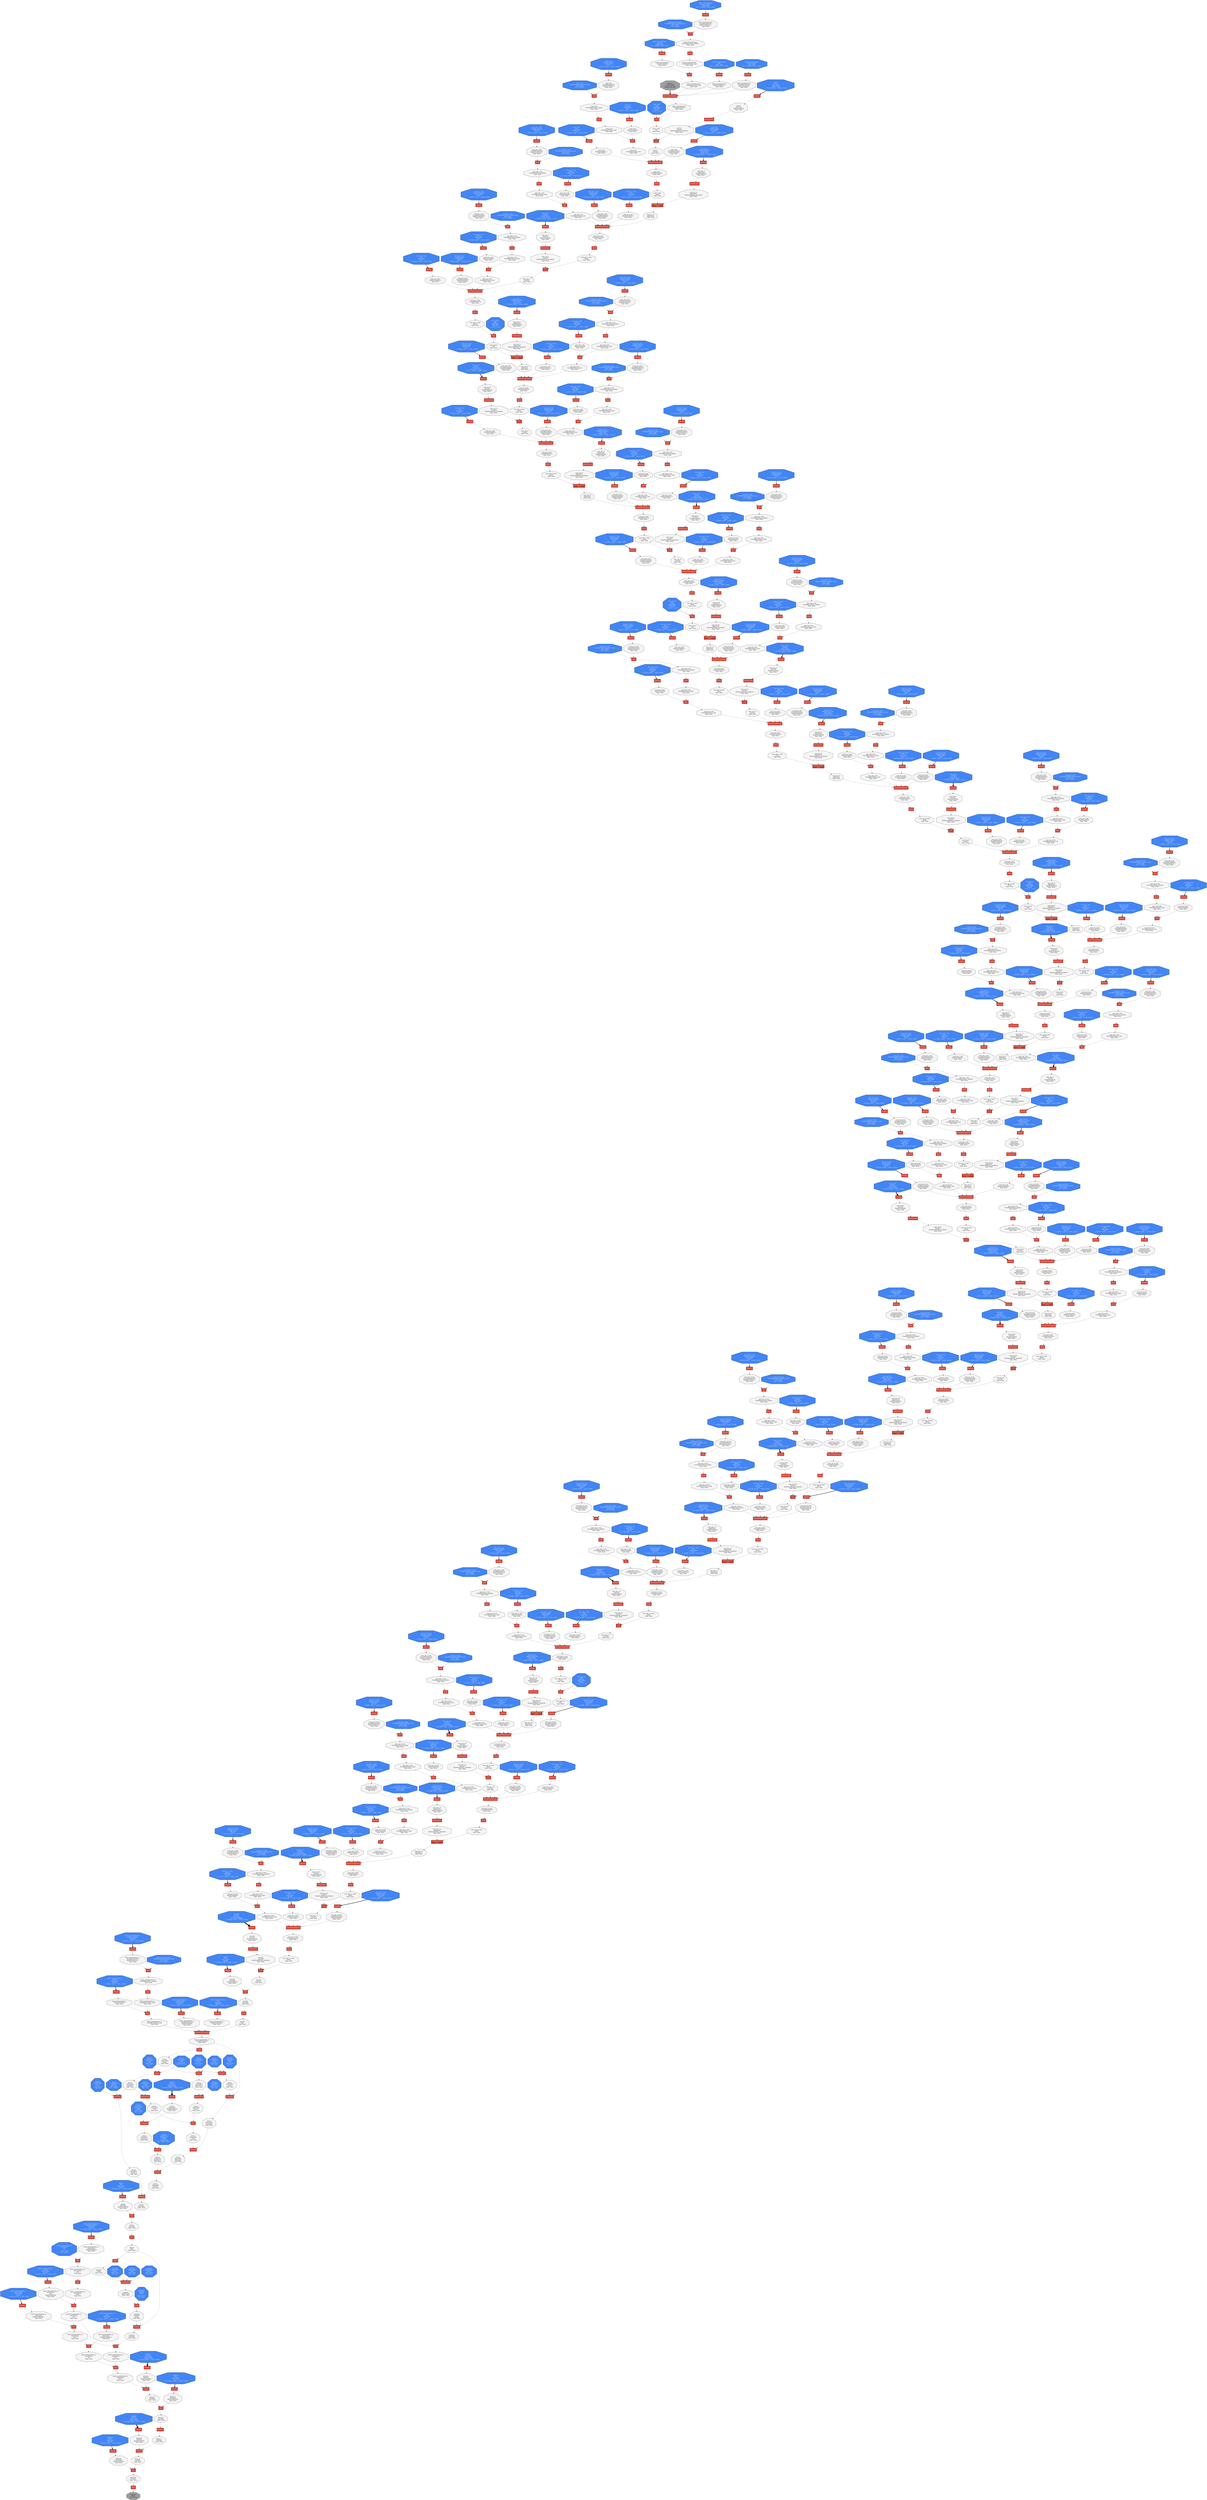digraph Computegraph {
	 nslimit=125;
	 "features/Relu" [label="features/\nRelu\nType: None", shape=octagon, style=filled, fillcolor="#9E9E9E", fontcolor = "#000000DD"];
	 "features/BiasAdd" [label="features/\nBiasAdd\nType: None", shape=octagon, style=filled, fillcolor="#F5F5F5", fontcolor = "#000000DD"];
	 "features/BiasAdd/ReadVariableOp" [label="features/\nBiasAdd/\nReadVariableOp\nType: None", shape=octagon, style=filled, fillcolor="#F5F5F5", fontcolor = "#000000DD"];
	 "features/MatMul" [label="features/\nMatMul\nType: None", shape=octagon, style=filled, fillcolor="#F5F5F5", fontcolor = "#000000DD"];
	 "features/MatMul/ReadVariableOp" [label="features/\nMatMul/\nReadVariableOp\nType: None", shape=octagon, style=filled, fillcolor="#F5F5F5", fontcolor = "#000000DD"];
	 "dense_1/BiasAdd" [label="dense_1/\nBiasAdd\nType: None", shape=octagon, style=filled, fillcolor="#F5F5F5", fontcolor = "#000000DD"];
	 "batch_normalization_2/batchnorm/sub" [label="batch_normalization_2/\nbatchnorm/\nsub\nType: None", shape=octagon, style=filled, fillcolor="#F5F5F5", fontcolor = "#000000DD"];
	 "batch_normalization_2/batchnorm/ReadVariableOp_1" [label="batch_normalization_2/\nbatchnorm/\nReadVariableOp_1\nType: None", shape=octagon, style=filled, fillcolor="#F5F5F5", fontcolor = "#000000DD"];
	 "batch_normalization_2/batchnorm/mul_1" [label="batch_normalization_2/\nbatchnorm/\nmul_1\nType: None", shape=octagon, style=filled, fillcolor="#F5F5F5", fontcolor = "#000000DD"];
	 "batch_normalization_2/batchnorm/mul" [label="batch_normalization_2/\nbatchnorm/\nmul\nType: None", shape=octagon, style=filled, fillcolor="#F5F5F5", fontcolor = "#000000DD"];
	 "reshape/strided_slice" [label="reshape/\nstrided_slice\nType: None", shape=octagon, style=filled, fillcolor="#F5F5F5", fontcolor = "#000000DD"];
	 "reshape/Shape" [label="reshape/\nShape\nType: None", shape=octagon, style=filled, fillcolor="#F5F5F5", fontcolor = "#000000DD"];
	 "dense/BiasAdd/ReadVariableOp" [label="dense/\nBiasAdd/\nReadVariableOp\nType: None", shape=octagon, style=filled, fillcolor="#F5F5F5", fontcolor = "#000000DD"];
	 "batch_normalization_2/batchnorm/mul_2" [label="batch_normalization_2/\nbatchnorm/\nmul_2\nType: None", shape=octagon, style=filled, fillcolor="#F5F5F5", fontcolor = "#000000DD"];
	 "dense/Tensordot" [label="dense/\nTensordot\nType: None", shape=octagon, style=filled, fillcolor="#F5F5F5", fontcolor = "#000000DD"];
	 "dense/Tensordot/concat_1" [label="dense/\nTensordot/\nconcat_1\nType: None", shape=octagon, style=filled, fillcolor="#F5F5F5", fontcolor = "#000000DD"];
	 "dense/Tensordot/Reshape_1" [label="dense/\nTensordot/\nReshape_1\nType: None", shape=octagon, style=filled, fillcolor="#F5F5F5", fontcolor = "#000000DD"];
	 "dense/Tensordot/transpose_1" [label="dense/\nTensordot/\ntranspose_1\nType: None", shape=octagon, style=filled, fillcolor="#F5F5F5", fontcolor = "#000000DD"];
	 "dense/Tensordot/Reshape" [label="dense/\nTensordot/\nReshape\nType: None", shape=octagon, style=filled, fillcolor="#F5F5F5", fontcolor = "#000000DD"];
	 "dense/Tensordot/stack" [label="dense/\nTensordot/\nstack\nType: None", shape=octagon, style=filled, fillcolor="#F5F5F5", fontcolor = "#000000DD"];
	 "dense/Tensordot/concat" [label="dense/\nTensordot/\nconcat\nType: None", shape=octagon, style=filled, fillcolor="#F5F5F5", fontcolor = "#000000DD"];
	 "dense/Tensordot/Prod_1" [label="dense/\nTensordot/\nProd_1\nType: None", shape=octagon, style=filled, fillcolor="#F5F5F5", fontcolor = "#000000DD"];
	 "dense/Tensordot/Prod" [label="dense/\nTensordot/\nProd\nType: None", shape=octagon, style=filled, fillcolor="#F5F5F5", fontcolor = "#000000DD"];
	 "dense/Tensordot/GatherV2_1" [label="dense/\nTensordot/\nGatherV2_1\nType: None", shape=octagon, style=filled, fillcolor="#F5F5F5", fontcolor = "#000000DD"];
	 "batch_normalization_1/FusedBatchNorm" [label="batch_normalization_1/\nFusedBatchNorm\nType: None", shape=octagon, style=filled, fillcolor="#F5F5F5", fontcolor = "#000000DD"];
	 "batch_normalization_1/FusedBatchNorm_mul" [label="batch_normalization_1/\nFusedBatchNorm_mul\nType: None", shape=octagon, style=filled, fillcolor="#F5F5F5", fontcolor = "#000000DD"];
	 "batch_normalization_1/FusedBatchNorm/ReadVariableOp_1" [label="batch_normalization_1/\nFusedBatchNorm/\nReadVariableOp_1\nType: None", shape=octagon, style=filled, fillcolor="#F5F5F5", fontcolor = "#000000DD"];
	 "batch_normalization_1/FusedBatchNorm/ReadVariableOp" [label="batch_normalization_1/\nFusedBatchNorm/\nReadVariableOp\nType: None", shape=octagon, style=filled, fillcolor="#F5F5F5", fontcolor = "#000000DD"];
	 "batch_normalization_1/ReadVariableOp_1" [label="batch_normalization_1/\nReadVariableOp_1\nType: None", shape=octagon, style=filled, fillcolor="#F5F5F5", fontcolor = "#000000DD"];
	 "batch_normalization_1/ReadVariableOp" [label="batch_normalization_1/\nReadVariableOp\nType: None", shape=octagon, style=filled, fillcolor="#F5F5F5", fontcolor = "#000000DD"];
	 "conv2d/Relu" [label="conv2d/\nRelu\nType: None", shape=octagon, style=filled, fillcolor="#F5F5F5", fontcolor = "#000000DD"];
	 "conv2d/BiasAdd" [label="conv2d/\nBiasAdd\nType: None", shape=octagon, style=filled, fillcolor="#F5F5F5", fontcolor = "#000000DD"];
	 "conv2d/BiasAdd/ReadVariableOp" [label="conv2d/\nBiasAdd/\nReadVariableOp\nType: None", shape=octagon, style=filled, fillcolor="#F5F5F5", fontcolor = "#000000DD"];
	 "conv2d/Conv2D/ReadVariableOp_reordered" [label="conv2d/\nConv2D/\nReadVariableOp_reordered\nType: None", shape=octagon, style=filled, fillcolor="#F5F5F5", fontcolor = "#000000DD"];
	 "conv_pw_13_bn/FusedBatchNorm" [label="conv_pw_13_bn/\nFusedBatchNorm\nType: None", shape=octagon, style=filled, fillcolor="#F5F5F5", fontcolor = "#000000DD"];
	 "conv_pw_13_bn/FusedBatchNorm_mul" [label="conv_pw_13_bn/\nFusedBatchNorm_mul\nType: None", shape=octagon, style=filled, fillcolor="#F5F5F5", fontcolor = "#000000DD"];
	 "conv_pw_13_bn/FusedBatchNorm_epsilon" [label="conv_pw_13_bn/\nFusedBatchNorm_epsilon\nType: None", shape=octagon, style=filled, fillcolor="#F5F5F5", fontcolor = "#000000DD"];
	 "conv_pw_13_bn/ReadVariableOp_1" [label="conv_pw_13_bn/\nReadVariableOp_1\nType: None", shape=octagon, style=filled, fillcolor="#F5F5F5", fontcolor = "#000000DD"];
	 "conv_pw_13_bn/ReadVariableOp" [label="conv_pw_13_bn/\nReadVariableOp\nType: None", shape=octagon, style=filled, fillcolor="#F5F5F5", fontcolor = "#000000DD"];
	 "conv_pw_13/Conv2D" [label="conv_pw_13/\nConv2D\nType: None", shape=octagon, style=filled, fillcolor="#F5F5F5", fontcolor = "#000000DD"];
	 "conv_pw_13/Conv2D/ReadVariableOp_reordered" [label="conv_pw_13/\nConv2D/\nReadVariableOp_reordered\nType: None", shape=octagon, style=filled, fillcolor="#F5F5F5", fontcolor = "#000000DD"];
	 "conv_dw_13_bn/FusedBatchNorm" [label="conv_dw_13_bn/\nFusedBatchNorm\nType: None", shape=octagon, style=filled, fillcolor="#F5F5F5", fontcolor = "#000000DD"];
	 "conv_dw_13_bn/FusedBatchNorm_epsilon" [label="conv_dw_13_bn/\nFusedBatchNorm_epsilon\nType: None", shape=octagon, style=filled, fillcolor="#F5F5F5", fontcolor = "#000000DD"];
	 "batch_normalization_2/batchnorm/ReadVariableOp_2" [label="batch_normalization_2/\nbatchnorm/\nReadVariableOp_2\nType: None", shape=octagon, style=filled, fillcolor="#F5F5F5", fontcolor = "#000000DD"];
	 "conv_dw_13_bn/FusedBatchNorm/ReadVariableOp" [label="conv_dw_13_bn/\nFusedBatchNorm/\nReadVariableOp\nType: None", shape=octagon, style=filled, fillcolor="#F5F5F5", fontcolor = "#000000DD"];
	 "conv_dw_13_bn/ReadVariableOp_1" [label="conv_dw_13_bn/\nReadVariableOp_1\nType: None", shape=octagon, style=filled, fillcolor="#F5F5F5", fontcolor = "#000000DD"];
	 "conv_dw_13/depthwise/ReadVariableOp_reordered" [label="conv_dw_13/\ndepthwise/\nReadVariableOp_reordered\nType: None", shape=octagon, style=filled, fillcolor="#F5F5F5", fontcolor = "#000000DD"];
	 "conv_dw_13/depthwise/ReadVariableOp" [label="conv_dw_13/\ndepthwise/\nReadVariableOp\nType: None", shape=octagon, style=filled, fillcolor="#F5F5F5", fontcolor = "#000000DD"];
	 "conv_pw_12_relu/Relu6" [label="conv_pw_12_relu/\nRelu6\nType: None", shape=octagon, style=filled, fillcolor="#F5F5F5", fontcolor = "#000000DD"];
	 "conv_pw_12_bn/FusedBatchNorm_mul" [label="conv_pw_12_bn/\nFusedBatchNorm_mul\nType: None", shape=octagon, style=filled, fillcolor="#F5F5F5", fontcolor = "#000000DD"];
	 "conv_pw_12/Conv2D/ReadVariableOp_reordered" [label="conv_pw_12/\nConv2D/\nReadVariableOp_reordered\nType: None", shape=octagon, style=filled, fillcolor="#F5F5F5", fontcolor = "#000000DD"];
	 "conv_dw_12_bn/FusedBatchNorm_mul" [label="conv_dw_12_bn/\nFusedBatchNorm_mul\nType: None", shape=octagon, style=filled, fillcolor="#F5F5F5", fontcolor = "#000000DD"];
	 "conv_dw_12_bn/FusedBatchNorm_rsqrt" [label="conv_dw_12_bn/\nFusedBatchNorm_rsqrt\nType: None", shape=octagon, style=filled, fillcolor="#F5F5F5", fontcolor = "#000000DD"];
	 "conv_dw_12_bn/FusedBatchNorm_epsilon" [label="conv_dw_12_bn/\nFusedBatchNorm_epsilon\nType: None", shape=octagon, style=filled, fillcolor="#F5F5F5", fontcolor = "#000000DD"];
	 "conv_dw_12_bn/FusedBatchNorm/ReadVariableOp_1" [label="conv_dw_12_bn/\nFusedBatchNorm/\nReadVariableOp_1\nType: None", shape=octagon, style=filled, fillcolor="#F5F5F5", fontcolor = "#000000DD"];
	 "conv_dw_12_bn/ReadVariableOp_1" [label="conv_dw_12_bn/\nReadVariableOp_1\nType: None", shape=octagon, style=filled, fillcolor="#F5F5F5", fontcolor = "#000000DD"];
	 "conv_dw_12_bn/ReadVariableOp" [label="conv_dw_12_bn/\nReadVariableOp\nType: None", shape=octagon, style=filled, fillcolor="#F5F5F5", fontcolor = "#000000DD"];
	 "conv_dw_12/depthwise" [label="conv_dw_12/\ndepthwise\nType: None", shape=octagon, style=filled, fillcolor="#F5F5F5", fontcolor = "#000000DD"];
	 "conv_dw_12/depthwise/ReadVariableOp_reordered" [label="conv_dw_12/\ndepthwise/\nReadVariableOp_reordered\nType: None", shape=octagon, style=filled, fillcolor="#F5F5F5", fontcolor = "#000000DD"];
	 "conv_dw_12/depthwise/ReadVariableOp" [label="conv_dw_12/\ndepthwise/\nReadVariableOp\nType: None", shape=octagon, style=filled, fillcolor="#F5F5F5", fontcolor = "#000000DD"];
	 "conv_pw_11_relu/Relu6" [label="conv_pw_11_relu/\nRelu6\nType: None", shape=octagon, style=filled, fillcolor="#F5F5F5", fontcolor = "#000000DD"];
	 "conv_pw_11_bn/FusedBatchNorm" [label="conv_pw_11_bn/\nFusedBatchNorm\nType: None", shape=octagon, style=filled, fillcolor="#F5F5F5", fontcolor = "#000000DD"];
	 "conv_pw_11_bn/FusedBatchNorm_mul" [label="conv_pw_11_bn/\nFusedBatchNorm_mul\nType: None", shape=octagon, style=filled, fillcolor="#F5F5F5", fontcolor = "#000000DD"];
	 "conv_pw_11_bn/FusedBatchNorm/ReadVariableOp" [label="conv_pw_11_bn/\nFusedBatchNorm/\nReadVariableOp\nType: None", shape=octagon, style=filled, fillcolor="#F5F5F5", fontcolor = "#000000DD"];
	 "conv_pw_11_bn/ReadVariableOp_1" [label="conv_pw_11_bn/\nReadVariableOp_1\nType: None", shape=octagon, style=filled, fillcolor="#F5F5F5", fontcolor = "#000000DD"];
	 "conv_dw_11_bn/FusedBatchNorm" [label="conv_dw_11_bn/\nFusedBatchNorm\nType: None", shape=octagon, style=filled, fillcolor="#F5F5F5", fontcolor = "#000000DD"];
	 "conv_dw_13_bn/FusedBatchNorm_mul" [label="conv_dw_13_bn/\nFusedBatchNorm_mul\nType: None", shape=octagon, style=filled, fillcolor="#F5F5F5", fontcolor = "#000000DD"];
	 "conv_dw_11_bn/FusedBatchNorm_mul" [label="conv_dw_11_bn/\nFusedBatchNorm_mul\nType: None", shape=octagon, style=filled, fillcolor="#F5F5F5", fontcolor = "#000000DD"];
	 "conv_dw_11_bn/FusedBatchNorm_rsqrt" [label="conv_dw_11_bn/\nFusedBatchNorm_rsqrt\nType: None", shape=octagon, style=filled, fillcolor="#F5F5F5", fontcolor = "#000000DD"];
	 "conv_dw_11_bn/FusedBatchNorm/ReadVariableOp_1" [label="conv_dw_11_bn/\nFusedBatchNorm/\nReadVariableOp_1\nType: None", shape=octagon, style=filled, fillcolor="#F5F5F5", fontcolor = "#000000DD"];
	 "conv_dw_11_bn/FusedBatchNorm/ReadVariableOp" [label="conv_dw_11_bn/\nFusedBatchNorm/\nReadVariableOp\nType: None", shape=octagon, style=filled, fillcolor="#F5F5F5", fontcolor = "#000000DD"];
	 "conv_dw_11_bn/ReadVariableOp_1" [label="conv_dw_11_bn/\nReadVariableOp_1\nType: None", shape=octagon, style=filled, fillcolor="#F5F5F5", fontcolor = "#000000DD"];
	 "conv_dw_12_bn/FusedBatchNorm/ReadVariableOp" [label="conv_dw_12_bn/\nFusedBatchNorm/\nReadVariableOp\nType: None", shape=octagon, style=filled, fillcolor="#F5F5F5", fontcolor = "#000000DD"];
	 "conv_dw_11_bn/ReadVariableOp" [label="conv_dw_11_bn/\nReadVariableOp\nType: None", shape=octagon, style=filled, fillcolor="#F5F5F5", fontcolor = "#000000DD"];
	 "conv_dw_11/depthwise/ReadVariableOp_reordered" [label="conv_dw_11/\ndepthwise/\nReadVariableOp_reordered\nType: None", shape=octagon, style=filled, fillcolor="#F5F5F5", fontcolor = "#000000DD"];
	 "conv_dw_11/depthwise/ReadVariableOp" [label="conv_dw_11/\ndepthwise/\nReadVariableOp\nType: None", shape=octagon, style=filled, fillcolor="#F5F5F5", fontcolor = "#000000DD"];
	 "conv_pw_13_bn/FusedBatchNorm/ReadVariableOp_1" [label="conv_pw_13_bn/\nFusedBatchNorm/\nReadVariableOp_1\nType: None", shape=octagon, style=filled, fillcolor="#F5F5F5", fontcolor = "#000000DD"];
	 "conv_pw_10_relu/Relu6" [label="conv_pw_10_relu/\nRelu6\nType: None", shape=octagon, style=filled, fillcolor="#F5F5F5", fontcolor = "#000000DD"];
	 "conv_pw_10_bn/FusedBatchNorm_mul" [label="conv_pw_10_bn/\nFusedBatchNorm_mul\nType: None", shape=octagon, style=filled, fillcolor="#F5F5F5", fontcolor = "#000000DD"];
	 "conv_pw_10_bn/FusedBatchNorm_rsqrt" [label="conv_pw_10_bn/\nFusedBatchNorm_rsqrt\nType: None", shape=octagon, style=filled, fillcolor="#F5F5F5", fontcolor = "#000000DD"];
	 "conv_pw_10_bn/FusedBatchNorm_epsilon" [label="conv_pw_10_bn/\nFusedBatchNorm_epsilon\nType: None", shape=octagon, style=filled, fillcolor="#F5F5F5", fontcolor = "#000000DD"];
	 "conv_pw_10_bn/ReadVariableOp_1" [label="conv_pw_10_bn/\nReadVariableOp_1\nType: None", shape=octagon, style=filled, fillcolor="#F5F5F5", fontcolor = "#000000DD"];
	 "conv_pw_10/Conv2D" [label="conv_pw_10/\nConv2D\nType: None", shape=octagon, style=filled, fillcolor="#F5F5F5", fontcolor = "#000000DD"];
	 "conv_pw_10/Conv2D/ReadVariableOp_reordered" [label="conv_pw_10/\nConv2D/\nReadVariableOp_reordered\nType: None", shape=octagon, style=filled, fillcolor="#F5F5F5", fontcolor = "#000000DD"];
	 "conv_pw_10/Conv2D/ReadVariableOp" [label="conv_pw_10/\nConv2D/\nReadVariableOp\nType: None", shape=octagon, style=filled, fillcolor="#F5F5F5", fontcolor = "#000000DD"];
	 "conv_dw_10_relu/Relu6" [label="conv_dw_10_relu/\nRelu6\nType: None", shape=octagon, style=filled, fillcolor="#F5F5F5", fontcolor = "#000000DD"];
	 "conv_dw_10_bn/FusedBatchNorm_mul" [label="conv_dw_10_bn/\nFusedBatchNorm_mul\nType: None", shape=octagon, style=filled, fillcolor="#F5F5F5", fontcolor = "#000000DD"];
	 "conv_pw_10_bn/FusedBatchNorm/ReadVariableOp" [label="conv_pw_10_bn/\nFusedBatchNorm/\nReadVariableOp\nType: None", shape=octagon, style=filled, fillcolor="#F5F5F5", fontcolor = "#000000DD"];
	 "conv_dw_10_bn/FusedBatchNorm_rsqrt" [label="conv_dw_10_bn/\nFusedBatchNorm_rsqrt\nType: None", shape=octagon, style=filled, fillcolor="#F5F5F5", fontcolor = "#000000DD"];
	 "conv_dw_10_bn/FusedBatchNorm_epsilon" [label="conv_dw_10_bn/\nFusedBatchNorm_epsilon\nType: None", shape=octagon, style=filled, fillcolor="#F5F5F5", fontcolor = "#000000DD"];
	 "conv_dw_10_bn/FusedBatchNorm/ReadVariableOp_1" [label="conv_dw_10_bn/\nFusedBatchNorm/\nReadVariableOp_1\nType: None", shape=octagon, style=filled, fillcolor="#F5F5F5", fontcolor = "#000000DD"];
	 "conv_dw_10_bn/ReadVariableOp_1" [label="conv_dw_10_bn/\nReadVariableOp_1\nType: None", shape=octagon, style=filled, fillcolor="#F5F5F5", fontcolor = "#000000DD"];
	 "conv_dw_10_bn/ReadVariableOp" [label="conv_dw_10_bn/\nReadVariableOp\nType: None", shape=octagon, style=filled, fillcolor="#F5F5F5", fontcolor = "#000000DD"];
	 "conv_pw_12_bn/FusedBatchNorm_epsilon" [label="conv_pw_12_bn/\nFusedBatchNorm_epsilon\nType: None", shape=octagon, style=filled, fillcolor="#F5F5F5", fontcolor = "#000000DD"];
	 "conv_dw_10/depthwise/ReadVariableOp" [label="conv_dw_10/\ndepthwise/\nReadVariableOp\nType: None", shape=octagon, style=filled, fillcolor="#F5F5F5", fontcolor = "#000000DD"];
	 "conv_pw_9_bn/FusedBatchNorm" [label="conv_pw_9_bn/\nFusedBatchNorm\nType: None", shape=octagon, style=filled, fillcolor="#F5F5F5", fontcolor = "#000000DD"];
	 "conv_pw_13_bn/FusedBatchNorm_rsqrt" [label="conv_pw_13_bn/\nFusedBatchNorm_rsqrt\nType: None", shape=octagon, style=filled, fillcolor="#F5F5F5", fontcolor = "#000000DD"];
	 "conv_pw_9_bn/FusedBatchNorm_mul" [label="conv_pw_9_bn/\nFusedBatchNorm_mul\nType: None", shape=octagon, style=filled, fillcolor="#F5F5F5", fontcolor = "#000000DD"];
	 "conv_pw_9_bn/FusedBatchNorm_epsilon" [label="conv_pw_9_bn/\nFusedBatchNorm_epsilon\nType: None", shape=octagon, style=filled, fillcolor="#F5F5F5", fontcolor = "#000000DD"];
	 "conv_pw_9_bn/FusedBatchNorm/ReadVariableOp_1" [label="conv_pw_9_bn/\nFusedBatchNorm/\nReadVariableOp_1\nType: None", shape=octagon, style=filled, fillcolor="#F5F5F5", fontcolor = "#000000DD"];
	 "conv_pw_9_bn/ReadVariableOp_1" [label="conv_pw_9_bn/\nReadVariableOp_1\nType: None", shape=octagon, style=filled, fillcolor="#F5F5F5", fontcolor = "#000000DD"];
	 "conv_pw_9_bn/ReadVariableOp" [label="conv_pw_9_bn/\nReadVariableOp\nType: None", shape=octagon, style=filled, fillcolor="#F5F5F5", fontcolor = "#000000DD"];
	 "conv_pw_9/Conv2D/ReadVariableOp_reordered" [label="conv_pw_9/\nConv2D/\nReadVariableOp_reordered\nType: None", shape=octagon, style=filled, fillcolor="#F5F5F5", fontcolor = "#000000DD"];
	 "conv_dw_9_relu/Relu6" [label="conv_dw_9_relu/\nRelu6\nType: None", shape=octagon, style=filled, fillcolor="#F5F5F5", fontcolor = "#000000DD"];
	 "conv_dw_13_bn/FusedBatchNorm/ReadVariableOp_1" [label="conv_dw_13_bn/\nFusedBatchNorm/\nReadVariableOp_1\nType: None", shape=octagon, style=filled, fillcolor="#F5F5F5", fontcolor = "#000000DD"];
	 "conv_dw_9_bn/FusedBatchNorm" [label="conv_dw_9_bn/\nFusedBatchNorm\nType: None", shape=octagon, style=filled, fillcolor="#F5F5F5", fontcolor = "#000000DD"];
	 "conv_dw_9_bn/FusedBatchNorm_rsqrt" [label="conv_dw_9_bn/\nFusedBatchNorm_rsqrt\nType: None", shape=octagon, style=filled, fillcolor="#F5F5F5", fontcolor = "#000000DD"];
	 "conv_dw_9_bn/FusedBatchNorm_epsilon" [label="conv_dw_9_bn/\nFusedBatchNorm_epsilon\nType: None", shape=octagon, style=filled, fillcolor="#F5F5F5", fontcolor = "#000000DD"];
	 "conv_dw_9_bn/FusedBatchNorm/ReadVariableOp" [label="conv_dw_9_bn/\nFusedBatchNorm/\nReadVariableOp\nType: None", shape=octagon, style=filled, fillcolor="#F5F5F5", fontcolor = "#000000DD"];
	 "conv_dw_9_bn/ReadVariableOp" [label="conv_dw_9_bn/\nReadVariableOp\nType: None", shape=octagon, style=filled, fillcolor="#F5F5F5", fontcolor = "#000000DD"];
	 "conv_dw_9/depthwise" [label="conv_dw_9/\ndepthwise\nType: None", shape=octagon, style=filled, fillcolor="#F5F5F5", fontcolor = "#000000DD"];
	 "conv_dw_9/depthwise/ReadVariableOp_reordered" [label="conv_dw_9/\ndepthwise/\nReadVariableOp_reordered\nType: None", shape=octagon, style=filled, fillcolor="#F5F5F5", fontcolor = "#000000DD"];
	 "conv_pad_12/Pad" [label="conv_pad_12/\nPad\nType: None", shape=octagon, style=filled, fillcolor="#F5F5F5", fontcolor = "#000000DD"];
	 "conv_pw_8_relu/Relu6" [label="conv_pw_8_relu/\nRelu6\nType: None", shape=octagon, style=filled, fillcolor="#F5F5F5", fontcolor = "#000000DD"];
	 "conv_pw_8_bn/FusedBatchNorm_rsqrt" [label="conv_pw_8_bn/\nFusedBatchNorm_rsqrt\nType: None", shape=octagon, style=filled, fillcolor="#F5F5F5", fontcolor = "#000000DD"];
	 "conv_pw_8_bn/FusedBatchNorm_epsilon" [label="conv_pw_8_bn/\nFusedBatchNorm_epsilon\nType: None", shape=octagon, style=filled, fillcolor="#F5F5F5", fontcolor = "#000000DD"];
	 "conv_pw_8_bn/FusedBatchNorm/ReadVariableOp_1" [label="conv_pw_8_bn/\nFusedBatchNorm/\nReadVariableOp_1\nType: None", shape=octagon, style=filled, fillcolor="#F5F5F5", fontcolor = "#000000DD"];
	 "conv_pw_8_bn/ReadVariableOp" [label="conv_pw_8_bn/\nReadVariableOp\nType: None", shape=octagon, style=filled, fillcolor="#F5F5F5", fontcolor = "#000000DD"];
	 "conv_pw_12/Conv2D" [label="conv_pw_12/\nConv2D\nType: None", shape=octagon, style=filled, fillcolor="#F5F5F5", fontcolor = "#000000DD"];
	 "conv_pw_8/Conv2D" [label="conv_pw_8/\nConv2D\nType: None", shape=octagon, style=filled, fillcolor="#F5F5F5", fontcolor = "#000000DD"];
	 "conv_pw_8/Conv2D/ReadVariableOp_reordered" [label="conv_pw_8/\nConv2D/\nReadVariableOp_reordered\nType: None", shape=octagon, style=filled, fillcolor="#F5F5F5", fontcolor = "#000000DD"];
	 "conv_pw_8/Conv2D/ReadVariableOp" [label="conv_pw_8/\nConv2D/\nReadVariableOp\nType: None", shape=octagon, style=filled, fillcolor="#F5F5F5", fontcolor = "#000000DD"];
	 "batch_normalization_2/gamma" [label="batch_normalization_2/\ngamma\nType: Float\n[1024]\n = {1.222, 1.238 … 1.244, 1.263}", shape=octagon, style=filled, fillcolor="#4285F4", fontcolor = "#FFFFFFDD"];
	 "conv2d/Conv2D" [label="conv2d/\nConv2D\nType: None", shape=octagon, style=filled, fillcolor="#F5F5F5", fontcolor = "#000000DD"];
	 "reshape/Reshape/shape/1" [label="reshape/\nReshape/\nshape/\n1\nType: Int32\n[] = 1024", shape=octagon, style=filled, fillcolor="#4285F4", fontcolor = "#FFFFFFDD"];
	 "dense/Tensordot/Const_1" [label="dense/\nTensordot/\nConst_1\nType: Int32\n[1] = {0}", shape=octagon, style=filled, fillcolor="#4285F4", fontcolor = "#FFFFFFDD"];
	 "conv_dw_3_bn/FusedBatchNorm_epsilon_array" [label="conv_dw_3_bn/\nFusedBatchNorm_epsilon_array\nType: Float\n[1] = {0.001}", shape=octagon, style=filled, fillcolor="#4285F4", fontcolor = "#FFFFFFDD"];
	 "dense/Tensordot/concat_1/axis" [label="dense/\nTensordot/\nconcat_1/\naxis\nType: Int32\n[] = 0", shape=octagon, style=filled, fillcolor="#4285F4", fontcolor = "#FFFFFFDD"];
	 "dense/Tensordot/GatherV2_1/axis" [label="dense/\nTensordot/\nGatherV2_1/\naxis\nType: Int32\n[] = 0", shape=octagon, style=filled, fillcolor="#4285F4", fontcolor = "#FFFFFFDD"];
	 "dense/kernel" [label="dense/\nkernel\nType: Float\n[4096×1024]\n = {0.008, -0.020 … 0.026, 0.030}", shape=octagon, style=filled, fillcolor="#4285F4", fontcolor = "#FFFFFFDD"];
	 "batch_normalization_1/moving_variance" [label="batch_normalization_1/\nmoving_variance\nType: Float\n[4096]\n = {0.087, 0.101 … 0.046, 0.076}", shape=octagon, style=filled, fillcolor="#4285F4", fontcolor = "#FFFFFFDD"];
	 "batch_normalization_1/beta" [label="batch_normalization_1/\nbeta\nType: Float\n[4096]\n = {-0.029, 0.001 … 0.009, -0.001}", shape=octagon, style=filled, fillcolor="#4285F4", fontcolor = "#FFFFFFDD"];
	 "conv_pw_13/kernel" [label="conv_pw_13/\nkernel\nType: Float\n[1×1×1024×1024]\n = {-0.043, -0.037 … -0.056, -0.011}", shape=octagon, style=filled, fillcolor="#4285F4", fontcolor = "#FFFFFFDD"];
	 "conv_dw_13_bn/beta" [label="conv_dw_13_bn/\nbeta\nType: Float\n[1024]\n = {0.013, -0.005 … 0.024, 0.016}", shape=octagon, style=filled, fillcolor="#4285F4", fontcolor = "#FFFFFFDD"];
	 "conv_dw_9_bn/moving_mean" [label="conv_dw_9_bn/\nmoving_mean\nType: Float\n[512]\n = {0.077, -0.040 … 0.048, -0.015}", shape=octagon, style=filled, fillcolor="#4285F4", fontcolor = "#FFFFFFDD"];
	 "conv_dw_13/depthwise_kernel" [label="conv_dw_13/\ndepthwise_kernel\nType: Float\n[3×3×1024×1]\n = {0.009, 0.014 … 0.022, 0.017}", shape=octagon, style=filled, fillcolor="#4285F4", fontcolor = "#FFFFFFDD"];
	 "batch_normalization_2/batchnorm/add_1" [label="batch_normalization_2/\nbatchnorm/\nadd_1\nType: None", shape=octagon, style=filled, fillcolor="#F5F5F5", fontcolor = "#000000DD"];
	 "conv_dw_4_bn/FusedBatchNorm/ReadVariableOp_1" [label="conv_dw_4_bn/\nFusedBatchNorm/\nReadVariableOp_1\nType: None", shape=octagon, style=filled, fillcolor="#F5F5F5", fontcolor = "#000000DD"];
	 "dense/Tensordot/Shape" [label="dense/\nTensordot/\nShape\nType: None", shape=octagon, style=filled, fillcolor="#F5F5F5", fontcolor = "#000000DD"];
	 "conv_pw_12_bn/beta" [label="conv_pw_12_bn/\nbeta\nType: Float\n[1024]\n = {0.015, -0.008 … 0.003, 0.011}", shape=octagon, style=filled, fillcolor="#4285F4", fontcolor = "#FFFFFFDD"];
	 "conv_dw_10/depthwise_kernel" [label="conv_dw_10/\ndepthwise_kernel\nType: Float\n[3×3×512×1]\n = {-0.017, 0.003 … 0.037, -0.018}", shape=octagon, style=filled, fillcolor="#4285F4", fontcolor = "#FFFFFFDD"];
	 "conv_pw_2/Conv2D/ReadVariableOp_reordered" [label="conv_pw_2/\nConv2D/\nReadVariableOp_reordered\nType: None", shape=octagon, style=filled, fillcolor="#F5F5F5", fontcolor = "#000000DD"];
	 "conv_dw_5_bn/FusedBatchNorm" [label="conv_dw_5_bn/\nFusedBatchNorm\nType: None", shape=octagon, style=filled, fillcolor="#F5F5F5", fontcolor = "#000000DD"];
	 "conv_pw_10/kernel" [label="conv_pw_10/\nkernel\nType: Float\n[1×1×512×512]\n = {0.059, 0.015 … -0.032, -0.075}", shape=octagon, style=filled, fillcolor="#4285F4", fontcolor = "#FFFFFFDD"];
	 "conv_pw_5_relu/Relu6" [label="conv_pw_5_relu/\nRelu6\nType: None", shape=octagon, style=filled, fillcolor="#F5F5F5", fontcolor = "#000000DD"];
	 "conv_pw_11_bn/FusedBatchNorm_epsilon_array" [label="conv_pw_11_bn/\nFusedBatchNorm_epsilon_array\nType: Float\n[1] = {0.001}", shape=octagon, style=filled, fillcolor="#4285F4", fontcolor = "#FFFFFFDD"];
	 "conv_pw_11_bn/moving_variance" [label="conv_pw_11_bn/\nmoving_variance\nType: Float\n[512]\n = {1.083, 0.608 … 0.372, 0.499}", shape=octagon, style=filled, fillcolor="#4285F4", fontcolor = "#FFFFFFDD"];
	 "conv_pw_12_bn/FusedBatchNorm/ReadVariableOp_1" [label="conv_pw_12_bn/\nFusedBatchNorm/\nReadVariableOp_1\nType: None", shape=octagon, style=filled, fillcolor="#F5F5F5", fontcolor = "#000000DD"];
	 "conv_dw_7_bn/FusedBatchNorm" [label="conv_dw_7_bn/\nFusedBatchNorm\nType: None", shape=octagon, style=filled, fillcolor="#F5F5F5", fontcolor = "#000000DD"];
	 "batch_normalization_1/moving_mean" [label="batch_normalization_1/\nmoving_mean\nType: Float\n[4096]\n = {0.437, 0.213 … 0.101, 0.160}", shape=octagon, style=filled, fillcolor="#4285F4", fontcolor = "#FFFFFFDD"];
	 "conv_pw_2_bn/FusedBatchNorm_epsilon" [label="conv_pw_2_bn/\nFusedBatchNorm_epsilon\nType: None", shape=octagon, style=filled, fillcolor="#F5F5F5", fontcolor = "#000000DD"];
	 "conv_pw_11_bn/moving_mean" [label="conv_pw_11_bn/\nmoving_mean\nType: Float\n[512]\n = {0.374, 0.062 … -0.351, 0.112}", shape=octagon, style=filled, fillcolor="#4285F4", fontcolor = "#FFFFFFDD"];
	 "conv_pw_11_bn/gamma" [label="conv_pw_11_bn/\ngamma\nType: Float\n[512]\n = {0.999, 0.990 … 0.977, 0.974}", shape=octagon, style=filled, fillcolor="#4285F4", fontcolor = "#FFFFFFDD"];
	 "conv_pw_11/Conv2D" [label="conv_pw_11/\nConv2D\nType: None", shape=octagon, style=filled, fillcolor="#F5F5F5", fontcolor = "#000000DD"];
	 "conv_dw_7_bn/ReadVariableOp_1" [label="conv_dw_7_bn/\nReadVariableOp_1\nType: None", shape=octagon, style=filled, fillcolor="#F5F5F5", fontcolor = "#000000DD"];
	 "conv_pw_12_bn/FusedBatchNorm_rsqrt" [label="conv_pw_12_bn/\nFusedBatchNorm_rsqrt\nType: None", shape=octagon, style=filled, fillcolor="#F5F5F5", fontcolor = "#000000DD"];
	 "conv_dw_11_bn/gamma" [label="conv_dw_11_bn/\ngamma\nType: Float\n[512]\n = {1.056, 0.961 … 0.974, 1.014}", shape=octagon, style=filled, fillcolor="#4285F4", fontcolor = "#FFFFFFDD"];
	 "conv_pw_4_bn/FusedBatchNorm_epsilon_array" [label="conv_pw_4_bn/\nFusedBatchNorm_epsilon_array\nType: Float\n[1] = {0.001}", shape=octagon, style=filled, fillcolor="#4285F4", fontcolor = "#FFFFFFDD"];
	 "conv_dw_1_bn/FusedBatchNorm_rsqrt" [label="conv_dw_1_bn/\nFusedBatchNorm_rsqrt\nType: None", shape=octagon, style=filled, fillcolor="#F5F5F5", fontcolor = "#000000DD"];
	 "conv_dw_3/depthwise" [label="conv_dw_3/\ndepthwise\nType: None", shape=octagon, style=filled, fillcolor="#F5F5F5", fontcolor = "#000000DD"];
	 "conv_pw_10_bn/FusedBatchNorm_epsilon_array" [label="conv_pw_10_bn/\nFusedBatchNorm_epsilon_array\nType: Float\n[1] = {0.001}", shape=octagon, style=filled, fillcolor="#4285F4", fontcolor = "#FFFFFFDD"];
	 "conv_pw_3_bn/moving_mean" [label="conv_pw_3_bn/\nmoving_mean\nType: Float\n[128]\n = {-0.309, -0.850 … -0.028, 0.595}", shape=octagon, style=filled, fillcolor="#4285F4", fontcolor = "#FFFFFFDD"];
	 "conv_pw_2_bn/moving_variance" [label="conv_pw_2_bn/\nmoving_variance\nType: Float\n[128]\n = {1.452, 0.535 … 0.349, 0.453}", shape=octagon, style=filled, fillcolor="#4285F4", fontcolor = "#FFFFFFDD"];
	 "dense/Tensordot/axes" [label="dense/\nTensordot/\naxes\nType: Int32\n[1] = {3}", shape=octagon, style=filled, fillcolor="#4285F4", fontcolor = "#FFFFFFDD"];
	 "conv_dw_10_bn/FusedBatchNorm_epsilon_array" [label="conv_dw_10_bn/\nFusedBatchNorm_epsilon_array\nType: Float\n[1] = {0.001}", shape=octagon, style=filled, fillcolor="#4285F4", fontcolor = "#FFFFFFDD"];
	 "conv_dw_10_bn/FusedBatchNorm/ReadVariableOp" [label="conv_dw_10_bn/\nFusedBatchNorm/\nReadVariableOp\nType: None", shape=octagon, style=filled, fillcolor="#F5F5F5", fontcolor = "#000000DD"];
	 "conv_dw_4_bn/FusedBatchNorm_epsilon_array" [label="conv_dw_4_bn/\nFusedBatchNorm_epsilon_array\nType: Float\n[1] = {0.001}", shape=octagon, style=filled, fillcolor="#4285F4", fontcolor = "#FFFFFFDD"];
	 "conv_pw_12_bn/FusedBatchNorm" [label="conv_pw_12_bn/\nFusedBatchNorm\nType: None", shape=octagon, style=filled, fillcolor="#F5F5F5", fontcolor = "#000000DD"];
	 "conv_dw_10_bn/beta" [label="conv_dw_10_bn/\nbeta\nType: Float\n[512]\n = {0.027, 0.019 … 0.048, -0.006}", shape=octagon, style=filled, fillcolor="#4285F4", fontcolor = "#FFFFFFDD"];
	 "conv_dw_9_bn/gamma" [label="conv_dw_9_bn/\ngamma\nType: Float\n[512]\n = {1.024, 0.983 … 1.006, 0.993}", shape=octagon, style=filled, fillcolor="#4285F4", fontcolor = "#FFFFFFDD"];
	 "conv_pw_1/Conv2D/ReadVariableOp_reordered" [label="conv_pw_1/\nConv2D/\nReadVariableOp_reordered\nType: None", shape=octagon, style=filled, fillcolor="#F5F5F5", fontcolor = "#000000DD"];
	 "conv_pw_12_bn/gamma" [label="conv_pw_12_bn/\ngamma\nType: Float\n[1024]\n = {0.997, 0.998 … 0.997, 0.998}", shape=octagon, style=filled, fillcolor="#4285F4", fontcolor = "#FFFFFFDD"];
	 "conv_pw_9_bn/gamma" [label="conv_pw_9_bn/\ngamma\nType: Float\n[512]\n = {1.001, 1.002 … 0.997, 0.995}", shape=octagon, style=filled, fillcolor="#4285F4", fontcolor = "#FFFFFFDD"];
	 "dense/Tensordot/ReadVariableOp" [label="dense/\nTensordot/\nReadVariableOp\nType: None", shape=octagon, style=filled, fillcolor="#F5F5F5", fontcolor = "#000000DD"];
	 "conv_pw_9_bn/FusedBatchNorm_epsilon_array" [label="conv_pw_9_bn/\nFusedBatchNorm_epsilon_array\nType: Float\n[1] = {0.001}", shape=octagon, style=filled, fillcolor="#4285F4", fontcolor = "#FFFFFFDD"];
	 "conv_dw_1_bn/moving_mean" [label="conv_dw_1_bn/\nmoving_mean\nType: Float\n[32]\n = {0.012, 0.079 … 0.098, 0.182}", shape=octagon, style=filled, fillcolor="#4285F4", fontcolor = "#FFFFFFDD"];
	 "conv_pw_9_bn/beta" [label="conv_pw_9_bn/\nbeta\nType: Float\n[512]\n = {0.018, 0.008 … 0.005, -0.018}", shape=octagon, style=filled, fillcolor="#4285F4", fontcolor = "#FFFFFFDD"];
	 "conv_dw_9_bn/FusedBatchNorm_epsilon_array" [label="conv_dw_9_bn/\nFusedBatchNorm_epsilon_array\nType: Float\n[1] = {0.001}", shape=octagon, style=filled, fillcolor="#4285F4", fontcolor = "#FFFFFFDD"];
	 "conv1_bn/ReadVariableOp_1" [label="conv1_bn/\nReadVariableOp_1\nType: None", shape=octagon, style=filled, fillcolor="#F5F5F5", fontcolor = "#000000DD"];
	 "dense_1/MatMul/ReadVariableOp" [label="dense_1/\nMatMul/\nReadVariableOp\nType: None", shape=octagon, style=filled, fillcolor="#F5F5F5", fontcolor = "#000000DD"];
	 "conv_dw_1_bn/FusedBatchNorm/ReadVariableOp_1" [label="conv_dw_1_bn/\nFusedBatchNorm/\nReadVariableOp_1\nType: None", shape=octagon, style=filled, fillcolor="#F5F5F5", fontcolor = "#000000DD"];
	 "conv_pw_3_bn/gamma" [label="conv_pw_3_bn/\ngamma\nType: Float\n[128]\n = {0.948, 1.001 … 0.983, 1.001}", shape=octagon, style=filled, fillcolor="#4285F4", fontcolor = "#FFFFFFDD"];
	 "conv_pw_8_bn/beta" [label="conv_pw_8_bn/\nbeta\nType: Float\n[512]\n = {0.018, -0.005 … 0.017, 0.011}", shape=octagon, style=filled, fillcolor="#4285F4", fontcolor = "#FFFFFFDD"];
	 "conv_dw_6_bn/moving_mean" [label="conv_dw_6_bn/\nmoving_mean\nType: Float\n[256]\n = {0.071, 0.105 … -0.031, -0.126}", shape=octagon, style=filled, fillcolor="#4285F4", fontcolor = "#FFFFFFDD"];
	 "conv_pw_8_bn/gamma" [label="conv_pw_8_bn/\ngamma\nType: Float\n[512]\n = {1.003, 0.988 … 1.000, 0.997}", shape=octagon, style=filled, fillcolor="#4285F4", fontcolor = "#FFFFFFDD"];
	 "conv_pw_8/kernel" [label="conv_pw_8/\nkernel\nType: Float\n[1×1×512×512]\n = {0.032, -0.005 … 0.063, -0.049}", shape=octagon, style=filled, fillcolor="#4285F4", fontcolor = "#FFFFFFDD"];
	 "conv_pw_6/kernel" [label="conv_pw_6/\nkernel\nType: Float\n[1×1×256×512]\n = {0.030, 0.051 … 0.009, 0.027}", shape=octagon, style=filled, fillcolor="#4285F4", fontcolor = "#FFFFFFDD"];
	 "input_1" [label="input_1\nType: Float\n[1×100×40×3]\nMinMax: [0, 255]", shape=octagon, style=filled, fillcolor="#9E9E9E", fontcolor = "#000000DD"];
	 "conv_dw_10_bn/moving_mean" [label="conv_dw_10_bn/\nmoving_mean\nType: Float\n[512]\n = {-0.005, 0.044 … -0.049, 0.025}", shape=octagon, style=filled, fillcolor="#4285F4", fontcolor = "#FFFFFFDD"];
	 "conv_dw_5_bn/moving_variance" [label="conv_dw_5_bn/\nmoving_variance\nType: Float\n[256]\n = {0.021, 0.003 … 0.010, 0.010}", shape=octagon, style=filled, fillcolor="#4285F4", fontcolor = "#FFFFFFDD"];
	 "conv_pw_9_bn/moving_variance" [label="conv_pw_9_bn/\nmoving_variance\nType: Float\n[512]\n = {0.440, 0.421 … 0.363, 0.652}", shape=octagon, style=filled, fillcolor="#4285F4", fontcolor = "#FFFFFFDD"];
	 "conv_dw_8_bn/moving_variance" [label="conv_dw_8_bn/\nmoving_variance\nType: Float\n[512]\n = {0.003, 0.000 … 0.003, 0.000}", shape=octagon, style=filled, fillcolor="#4285F4", fontcolor = "#FFFFFFDD"];
	 "conv_dw_11_bn/beta" [label="conv_dw_11_bn/\nbeta\nType: Float\n[512]\n = {0.024, -0.013 … 0.013, 0.013}", shape=octagon, style=filled, fillcolor="#4285F4", fontcolor = "#FFFFFFDD"];
	 "conv_dw_8_bn/FusedBatchNorm/ReadVariableOp" [label="conv_dw_8_bn/\nFusedBatchNorm/\nReadVariableOp\nType: None", shape=octagon, style=filled, fillcolor="#F5F5F5", fontcolor = "#000000DD"];
	 "dense_1/MatMul" [label="dense_1/\nMatMul\nType: None", shape=octagon, style=filled, fillcolor="#F5F5F5", fontcolor = "#000000DD"];
	 "conv_dw_8_bn/beta" [label="conv_dw_8_bn/\nbeta\nType: Float\n[512]\n = {0.029, -0.067 … 0.016, 0.031}", shape=octagon, style=filled, fillcolor="#4285F4", fontcolor = "#FFFFFFDD"];
	 "conv_pw_4_bn/FusedBatchNorm/ReadVariableOp_1" [label="conv_pw_4_bn/\nFusedBatchNorm/\nReadVariableOp_1\nType: None", shape=octagon, style=filled, fillcolor="#F5F5F5", fontcolor = "#000000DD"];
	 "conv_dw_3_bn/FusedBatchNorm" [label="conv_dw_3_bn/\nFusedBatchNorm\nType: None", shape=octagon, style=filled, fillcolor="#F5F5F5", fontcolor = "#000000DD"];
	 "conv_pw_7_bn/FusedBatchNorm_epsilon_array" [label="conv_pw_7_bn/\nFusedBatchNorm_epsilon_array\nType: Float\n[1] = {0.001}", shape=octagon, style=filled, fillcolor="#4285F4", fontcolor = "#FFFFFFDD"];
	 "conv_pw_5_bn/FusedBatchNorm/ReadVariableOp_1" [label="conv_pw_5_bn/\nFusedBatchNorm/\nReadVariableOp_1\nType: None", shape=octagon, style=filled, fillcolor="#F5F5F5", fontcolor = "#000000DD"];
	 "conv_pw_1_bn/gamma" [label="conv_pw_1_bn/\ngamma\nType: Float\n[64]\n = {0.968, 0.987 … 0.961, 0.994}", shape=octagon, style=filled, fillcolor="#4285F4", fontcolor = "#FFFFFFDD"];
	 "conv_pw_12/Conv2D/ReadVariableOp" [label="conv_pw_12/\nConv2D/\nReadVariableOp\nType: None", shape=octagon, style=filled, fillcolor="#F5F5F5", fontcolor = "#000000DD"];
	 "conv_pw_1_relu/Relu6" [label="conv_pw_1_relu/\nRelu6\nType: None", shape=octagon, style=filled, fillcolor="#F5F5F5", fontcolor = "#000000DD"];
	 "conv1_pad/Pad" [label="conv1_pad/\nPad\nType: None", shape=octagon, style=filled, fillcolor="#F5F5F5", fontcolor = "#000000DD"];
	 "conv_dw_4_bn/FusedBatchNorm" [label="conv_dw_4_bn/\nFusedBatchNorm\nType: None", shape=octagon, style=filled, fillcolor="#F5F5F5", fontcolor = "#000000DD"];
	 "conv_dw_13_bn/ReadVariableOp" [label="conv_dw_13_bn/\nReadVariableOp\nType: None", shape=octagon, style=filled, fillcolor="#F5F5F5", fontcolor = "#000000DD"];
	 "conv_dw_2_bn/FusedBatchNorm/ReadVariableOp" [label="conv_dw_2_bn/\nFusedBatchNorm/\nReadVariableOp\nType: None", shape=octagon, style=filled, fillcolor="#F5F5F5", fontcolor = "#000000DD"];
	 "conv_pw_7_bn/moving_mean" [label="conv_pw_7_bn/\nmoving_mean\nType: Float\n[512]\n = {-0.865, -0.158 … -0.308, 0.075}", shape=octagon, style=filled, fillcolor="#4285F4", fontcolor = "#FFFFFFDD"];
	 "conv_pw_9_bn/moving_mean" [label="conv_pw_9_bn/\nmoving_mean\nType: Float\n[512]\n = {-0.538, 0.629 … 0.521, 0.563}", shape=octagon, style=filled, fillcolor="#4285F4", fontcolor = "#FFFFFFDD"];
	 "conv_pw_2_bn/ReadVariableOp_1" [label="conv_pw_2_bn/\nReadVariableOp_1\nType: None", shape=octagon, style=filled, fillcolor="#F5F5F5", fontcolor = "#000000DD"];
	 "conv_pw_2_relu/Relu6" [label="conv_pw_2_relu/\nRelu6\nType: None", shape=octagon, style=filled, fillcolor="#F5F5F5", fontcolor = "#000000DD"];
	 "conv_pw_13_bn/moving_variance" [label="conv_pw_13_bn/\nmoving_variance\nType: Float\n[1024]\n = {0.170, 0.163 … 0.119, 0.134}", shape=octagon, style=filled, fillcolor="#4285F4", fontcolor = "#FFFFFFDD"];
	 "conv_dw_3/depthwise_kernel" [label="conv_dw_3/\ndepthwise_kernel\nType: Float\n[3×3×128×1]\n = {0.001, -0.080 … -0.011, -0.021}", shape=octagon, style=filled, fillcolor="#4285F4", fontcolor = "#FFFFFFDD"];
	 "conv_dw_11_bn/moving_mean" [label="conv_dw_11_bn/\nmoving_mean\nType: Float\n[512]\n = {0.065, 0.003 … -0.040, 0.015}", shape=octagon, style=filled, fillcolor="#4285F4", fontcolor = "#FFFFFFDD"];
	 "conv_dw_6/depthwise/ReadVariableOp" [label="conv_dw_6/\ndepthwise/\nReadVariableOp\nType: None", shape=octagon, style=filled, fillcolor="#F5F5F5", fontcolor = "#000000DD"];
	 "dense/Tensordot/Const" [label="dense/\nTensordot/\nConst\nType: Int32\n[1] = {0}", shape=octagon, style=filled, fillcolor="#4285F4", fontcolor = "#FFFFFFDD"];
	 "batch_normalization_1/FusedBatchNorm_rsqrt" [label="batch_normalization_1/\nFusedBatchNorm_rsqrt\nType: None", shape=octagon, style=filled, fillcolor="#F5F5F5", fontcolor = "#000000DD"];
	 "conv_pw_7/kernel" [label="conv_pw_7/\nkernel\nType: Float\n[1×1×512×512]\n = {0.050, -0.030 … -0.064, 0.030}", shape=octagon, style=filled, fillcolor="#4285F4", fontcolor = "#FFFFFFDD"];
	 "conv_pw_11_bn/beta" [label="conv_pw_11_bn/\nbeta\nType: Float\n[512]\n = {0.007, 0.018 … 0.031, -0.002}", shape=octagon, style=filled, fillcolor="#4285F4", fontcolor = "#FFFFFFDD"];
	 "conv_dw_4_bn/moving_mean" [label="conv_dw_4_bn/\nmoving_mean\nType: Float\n[128]\n = {-0.002, 0.046 … -0.066, 0.110}", shape=octagon, style=filled, fillcolor="#4285F4", fontcolor = "#FFFFFFDD"];
	 "conv_dw_9_bn/FusedBatchNorm/ReadVariableOp_1" [label="conv_dw_9_bn/\nFusedBatchNorm/\nReadVariableOp_1\nType: None", shape=octagon, style=filled, fillcolor="#F5F5F5", fontcolor = "#000000DD"];
	 "conv_dw_2_bn/FusedBatchNorm_epsilon" [label="conv_dw_2_bn/\nFusedBatchNorm_epsilon\nType: None", shape=octagon, style=filled, fillcolor="#F5F5F5", fontcolor = "#000000DD"];
	 "conv_pw_2_bn/FusedBatchNorm_epsilon_array" [label="conv_pw_2_bn/\nFusedBatchNorm_epsilon_array\nType: Float\n[1] = {0.001}", shape=octagon, style=filled, fillcolor="#4285F4", fontcolor = "#FFFFFFDD"];
	 "dense/Tensordot/GatherV2" [label="dense/\nTensordot/\nGatherV2\nType: None", shape=octagon, style=filled, fillcolor="#F5F5F5", fontcolor = "#000000DD"];
	 "batch_normalization_2/moving_mean" [label="batch_normalization_2/\nmoving_mean\nType: Float\n[1024]\n = {0.912, 0.718 … 0.582, 0.884}", shape=octagon, style=filled, fillcolor="#4285F4", fontcolor = "#FFFFFFDD"];
	 "conv1_bn/FusedBatchNorm_mul" [label="conv1_bn/\nFusedBatchNorm_mul\nType: None", shape=octagon, style=filled, fillcolor="#F5F5F5", fontcolor = "#000000DD"];
	 "conv_dw_9/depthwise/ReadVariableOp" [label="conv_dw_9/\ndepthwise/\nReadVariableOp\nType: None", shape=octagon, style=filled, fillcolor="#F5F5F5", fontcolor = "#000000DD"];
	 "conv_pw_12_bn/moving_mean" [label="conv_pw_12_bn/\nmoving_mean\nType: Float\n[1024]\n = {0.494, -0.457 … 0.092, -0.072}", shape=octagon, style=filled, fillcolor="#4285F4", fontcolor = "#FFFFFFDD"];
	 "conv_dw_5_bn/beta" [label="conv_dw_5_bn/\nbeta\nType: Float\n[256]\n = {0.105, 0.064 … 0.140, 0.043}", shape=octagon, style=filled, fillcolor="#4285F4", fontcolor = "#FFFFFFDD"];
	 "conv_dw_8_bn/FusedBatchNorm" [label="conv_dw_8_bn/\nFusedBatchNorm\nType: None", shape=octagon, style=filled, fillcolor="#F5F5F5", fontcolor = "#000000DD"];
	 "conv_dw_10_bn/moving_variance" [label="conv_dw_10_bn/\nmoving_variance\nType: Float\n[512]\n = {0.006, 0.007 … 0.005, 0.003}", shape=octagon, style=filled, fillcolor="#4285F4", fontcolor = "#FFFFFFDD"];
	 "conv_pad_4/Pad/paddings" [label="conv_pad_4/\nPad/\npaddings\nType: Int32\n[4×2]\n = {0, 0 … 0, 0}", shape=octagon, style=filled, fillcolor="#4285F4", fontcolor = "#FFFFFFDD"];
	 "batch_normalization/FusedBatchNorm_mul" [label="batch_normalization/\nFusedBatchNorm_mul\nType: None", shape=octagon, style=filled, fillcolor="#F5F5F5", fontcolor = "#000000DD"];
	 "conv_pw_8_bn/FusedBatchNorm_epsilon_array" [label="conv_pw_8_bn/\nFusedBatchNorm_epsilon_array\nType: Float\n[1] = {0.001}", shape=octagon, style=filled, fillcolor="#4285F4", fontcolor = "#FFFFFFDD"];
	 "conv_pw_6/Conv2D/ReadVariableOp_reordered" [label="conv_pw_6/\nConv2D/\nReadVariableOp_reordered\nType: None", shape=octagon, style=filled, fillcolor="#F5F5F5", fontcolor = "#000000DD"];
	 "conv_dw_1_bn/FusedBatchNorm_mul" [label="conv_dw_1_bn/\nFusedBatchNorm_mul\nType: None", shape=octagon, style=filled, fillcolor="#F5F5F5", fontcolor = "#000000DD"];
	 "dense_1/Softmax" [label="dense_1/\nSoftmax\nType: None", shape=octagon, style=filled, fillcolor="#F5F5F5", fontcolor = "#000000DD"];
	 "conv_pw_7_bn/FusedBatchNorm_epsilon" [label="conv_pw_7_bn/\nFusedBatchNorm_epsilon\nType: None", shape=octagon, style=filled, fillcolor="#F5F5F5", fontcolor = "#000000DD"];
	 "conv_dw_6/depthwise" [label="conv_dw_6/\ndepthwise\nType: None", shape=octagon, style=filled, fillcolor="#F5F5F5", fontcolor = "#000000DD"];
	 "conv_dw_6_bn/ReadVariableOp_1" [label="conv_dw_6_bn/\nReadVariableOp_1\nType: None", shape=octagon, style=filled, fillcolor="#F5F5F5", fontcolor = "#000000DD"];
	 "conv_dw_2_bn/moving_variance" [label="conv_dw_2_bn/\nmoving_variance\nType: Float\n[64]\n = {0.060, 0.050 … 0.041, 0.066}", shape=octagon, style=filled, fillcolor="#4285F4", fontcolor = "#FFFFFFDD"];
	 "conv_pw_5_bn/beta" [label="conv_pw_5_bn/\nbeta\nType: Float\n[256]\n = {0.031, 0.019 … -0.014, 0.044}", shape=octagon, style=filled, fillcolor="#4285F4", fontcolor = "#FFFFFFDD"];
	 "conv_dw_8_bn/moving_mean" [label="conv_dw_8_bn/\nmoving_mean\nType: Float\n[512]\n = {0.024, -0.001 … 0.053, -0.030}", shape=octagon, style=filled, fillcolor="#4285F4", fontcolor = "#FFFFFFDD"];
	 "conv_dw_13_bn/FusedBatchNorm_rsqrt" [label="conv_dw_13_bn/\nFusedBatchNorm_rsqrt\nType: None", shape=octagon, style=filled, fillcolor="#F5F5F5", fontcolor = "#000000DD"];
	 "conv_pw_3_bn/beta" [label="conv_pw_3_bn/\nbeta\nType: Float\n[128]\n = {0.049, -0.021 … 0.108, 0.010}", shape=octagon, style=filled, fillcolor="#4285F4", fontcolor = "#FFFFFFDD"];
	 "conv_pw_5/Conv2D" [label="conv_pw_5/\nConv2D\nType: None", shape=octagon, style=filled, fillcolor="#F5F5F5", fontcolor = "#000000DD"];
	 "conv_pw_2/kernel" [label="conv_pw_2/\nkernel\nType: Float\n[1×1×64×128]\n = {0.077, 0.034 … -0.067, 0.012}", shape=octagon, style=filled, fillcolor="#4285F4", fontcolor = "#FFFFFFDD"];
	 "conv_pw_3_relu/Relu6" [label="conv_pw_3_relu/\nRelu6\nType: None", shape=octagon, style=filled, fillcolor="#F5F5F5", fontcolor = "#000000DD"];
	 "conv_dw_2_bn/gamma" [label="conv_dw_2_bn/\ngamma\nType: Float\n[64]\n = {0.950, 0.831 … 1.120, 1.196}", shape=octagon, style=filled, fillcolor="#4285F4", fontcolor = "#FFFFFFDD"];
	 "dense/Tensordot/MatMul" [label="dense/\nTensordot/\nMatMul\nType: None", shape=octagon, style=filled, fillcolor="#F5F5F5", fontcolor = "#000000DD"];
	 "conv_pw_2_bn/beta" [label="conv_pw_2_bn/\nbeta\nType: Float\n[128]\n = {0.196, 0.127 … 0.146, 0.182}", shape=octagon, style=filled, fillcolor="#4285F4", fontcolor = "#FFFFFFDD"];
	 "conv_pw_3_bn/FusedBatchNorm_epsilon" [label="conv_pw_3_bn/\nFusedBatchNorm_epsilon\nType: None", shape=octagon, style=filled, fillcolor="#F5F5F5", fontcolor = "#000000DD"];
	 "conv_pw_3/kernel" [label="conv_pw_3/\nkernel\nType: Float\n[1×1×128×128]\n = {0.148, -0.044 … 0.034, 0.038}", shape=octagon, style=filled, fillcolor="#4285F4", fontcolor = "#FFFFFFDD"];
	 "conv_dw_6_bn/beta" [label="conv_dw_6_bn/\nbeta\nType: Float\n[256]\n = {0.095, 0.074 … 0.117, 0.068}", shape=octagon, style=filled, fillcolor="#4285F4", fontcolor = "#FFFFFFDD"];
	 "conv1_relu/Relu6" [label="conv1_relu/\nRelu6\nType: None", shape=octagon, style=filled, fillcolor="#F5F5F5", fontcolor = "#000000DD"];
	 "conv_pw_4/Conv2D/ReadVariableOp" [label="conv_pw_4/\nConv2D/\nReadVariableOp\nType: None", shape=octagon, style=filled, fillcolor="#F5F5F5", fontcolor = "#000000DD"];
	 "conv_dw_3_bn/beta" [label="conv_dw_3_bn/\nbeta\nType: Float\n[128]\n = {0.264, 0.074 … -0.016, 0.028}", shape=octagon, style=filled, fillcolor="#4285F4", fontcolor = "#FFFFFFDD"];
	 "conv_dw_1_bn/gamma" [label="conv_dw_1_bn/\ngamma\nType: Float\n[32]\n = {1.088, 0.942 … 0.618, 0.591}", shape=octagon, style=filled, fillcolor="#4285F4", fontcolor = "#FFFFFFDD"];
	 "conv_dw_1_bn/FusedBatchNorm/ReadVariableOp" [label="conv_dw_1_bn/\nFusedBatchNorm/\nReadVariableOp\nType: None", shape=octagon, style=filled, fillcolor="#F5F5F5", fontcolor = "#000000DD"];
	 "conv_pw_1_bn/moving_variance" [label="conv_pw_1_bn/\nmoving_variance\nType: Float\n[64]\n = {0.797, 0.378 … 0.498, 0.534}", shape=octagon, style=filled, fillcolor="#4285F4", fontcolor = "#FFFFFFDD"];
	 "conv_pad_2/Pad" [label="conv_pad_2/\nPad\nType: None", shape=octagon, style=filled, fillcolor="#F5F5F5", fontcolor = "#000000DD"];
	 "conv_pw_13_relu/Relu6" [label="conv_pw_13_relu/\nRelu6\nType: None", shape=octagon, style=filled, fillcolor="#F5F5F5", fontcolor = "#000000DD"];
	 "conv_dw_6_bn/FusedBatchNorm_rsqrt" [label="conv_dw_6_bn/\nFusedBatchNorm_rsqrt\nType: None", shape=octagon, style=filled, fillcolor="#F5F5F5", fontcolor = "#000000DD"];
	 "conv_pw_12_bn/FusedBatchNorm_epsilon_array" [label="conv_pw_12_bn/\nFusedBatchNorm_epsilon_array\nType: Float\n[1] = {0.001}", shape=octagon, style=filled, fillcolor="#4285F4", fontcolor = "#FFFFFFDD"];
	 "conv_pw_8_bn/FusedBatchNorm_mul" [label="conv_pw_8_bn/\nFusedBatchNorm_mul\nType: None", shape=octagon, style=filled, fillcolor="#F5F5F5", fontcolor = "#000000DD"];
	 "conv_pw_1_bn/moving_mean" [label="conv_pw_1_bn/\nmoving_mean\nType: Float\n[64]\n = {0.089, 0.653 … -0.165, 0.134}", shape=octagon, style=filled, fillcolor="#4285F4", fontcolor = "#FFFFFFDD"];
	 "conv_pw_4_bn/gamma" [label="conv_pw_4_bn/\ngamma\nType: Float\n[256]\n = {1.005, 0.989 … 1.002, 0.989}", shape=octagon, style=filled, fillcolor="#4285F4", fontcolor = "#FFFFFFDD"];
	 "conv_pw_4_relu/Relu6" [label="conv_pw_4_relu/\nRelu6\nType: None", shape=octagon, style=filled, fillcolor="#F5F5F5", fontcolor = "#000000DD"];
	 "batch_normalization/moving_variance" [label="batch_normalization/\nmoving_variance\nType: Float\n[3] = {18.639, 1.622, 0.142}", shape=octagon, style=filled, fillcolor="#4285F4", fontcolor = "#FFFFFFDD"];
	 "conv_dw_3_bn/FusedBatchNorm/ReadVariableOp" [label="conv_dw_3_bn/\nFusedBatchNorm/\nReadVariableOp\nType: None", shape=octagon, style=filled, fillcolor="#F5F5F5", fontcolor = "#000000DD"];
	 "conv_dw_4_bn/ReadVariableOp_1" [label="conv_dw_4_bn/\nReadVariableOp_1\nType: None", shape=octagon, style=filled, fillcolor="#F5F5F5", fontcolor = "#000000DD"];
	 "conv_pw_6_bn/FusedBatchNorm_mul" [label="conv_pw_6_bn/\nFusedBatchNorm_mul\nType: None", shape=octagon, style=filled, fillcolor="#F5F5F5", fontcolor = "#000000DD"];
	 "conv_dw_5/depthwise/ReadVariableOp" [label="conv_dw_5/\ndepthwise/\nReadVariableOp\nType: None", shape=octagon, style=filled, fillcolor="#F5F5F5", fontcolor = "#000000DD"];
	 "conv_dw_7_bn/moving_variance" [label="conv_dw_7_bn/\nmoving_variance\nType: Float\n[512]\n = {0.001, 0.001 … 0.001, 0.003}", shape=octagon, style=filled, fillcolor="#4285F4", fontcolor = "#FFFFFFDD"];
	 "conv1_pad/Pad/paddings" [label="conv1_pad/\nPad/\npaddings\nType: Int32\n[4×2]\n = {0, 0 … 0, 0}", shape=octagon, style=filled, fillcolor="#4285F4", fontcolor = "#FFFFFFDD"];
	 "conv_pw_3_bn/FusedBatchNorm/ReadVariableOp" [label="conv_pw_3_bn/\nFusedBatchNorm/\nReadVariableOp\nType: None", shape=octagon, style=filled, fillcolor="#F5F5F5", fontcolor = "#000000DD"];
	 "conv_dw_4_bn/beta" [label="conv_dw_4_bn/\nbeta\nType: Float\n[128]\n = {0.189, 0.077 … 0.051, 0.125}", shape=octagon, style=filled, fillcolor="#4285F4", fontcolor = "#FFFFFFDD"];
	 "conv_dw_10/depthwise" [label="conv_dw_10/\ndepthwise\nType: None", shape=octagon, style=filled, fillcolor="#F5F5F5", fontcolor = "#000000DD"];
	 "conv_pw_2_bn/moving_mean" [label="conv_pw_2_bn/\nmoving_mean\nType: Float\n[128]\n = {0.511, -0.054 … 0.575, -0.091}", shape=octagon, style=filled, fillcolor="#4285F4", fontcolor = "#FFFFFFDD"];
	 "conv_dw_12_relu/Relu6" [label="conv_dw_12_relu/\nRelu6\nType: None", shape=octagon, style=filled, fillcolor="#F5F5F5", fontcolor = "#000000DD"];
	 "batch_normalization_1/FusedBatchNorm_epsilon_array" [label="batch_normalization_1/\nFusedBatchNorm_epsilon_array\nType: Float\n[1] = {0.001}", shape=octagon, style=filled, fillcolor="#4285F4", fontcolor = "#FFFFFFDD"];
	 "batch_normalization/FusedBatchNorm_epsilon_array" [label="batch_normalization/\nFusedBatchNorm_epsilon_array\nType: Float\n[1] = {0.001}", shape=octagon, style=filled, fillcolor="#4285F4", fontcolor = "#FFFFFFDD"];
	 "conv_dw_8_bn/FusedBatchNorm_epsilon_array" [label="conv_dw_8_bn/\nFusedBatchNorm_epsilon_array\nType: Float\n[1] = {0.001}", shape=octagon, style=filled, fillcolor="#4285F4", fontcolor = "#FFFFFFDD"];
	 "conv_dw_2_bn/beta" [label="conv_dw_2_bn/\nbeta\nType: Float\n[64]\n = {0.525, 0.050 … 0.047, 0.145}", shape=octagon, style=filled, fillcolor="#4285F4", fontcolor = "#FFFFFFDD"];
	 "conv_pw_7_bn/gamma" [label="conv_pw_7_bn/\ngamma\nType: Float\n[512]\n = {0.999, 0.977 … 1.000, 0.986}", shape=octagon, style=filled, fillcolor="#4285F4", fontcolor = "#FFFFFFDD"];
	 "conv1_bn/FusedBatchNorm_rsqrt" [label="conv1_bn/\nFusedBatchNorm_rsqrt\nType: None", shape=octagon, style=filled, fillcolor="#F5F5F5", fontcolor = "#000000DD"];
	 "conv_dw_8/depthwise_kernel" [label="conv_dw_8/\ndepthwise_kernel\nType: Float\n[3×3×512×1]\n = {-0.076, 0.004 … 0.057, -0.006}", shape=octagon, style=filled, fillcolor="#4285F4", fontcolor = "#FFFFFFDD"];
	 "conv_dw_11_bn/moving_variance" [label="conv_dw_11_bn/\nmoving_variance\nType: Float\n[512]\n = {0.008, 0.002 … 0.008, 0.006}", shape=octagon, style=filled, fillcolor="#4285F4", fontcolor = "#FFFFFFDD"];
	 "conv_dw_5_bn/gamma" [label="conv_dw_5_bn/\ngamma\nType: Float\n[256]\n = {1.107, 0.975 … 1.028, 0.973}", shape=octagon, style=filled, fillcolor="#4285F4", fontcolor = "#FFFFFFDD"];
	 "conv_pw_4_bn/beta" [label="conv_pw_4_bn/\nbeta\nType: Float\n[256]\n = {-0.021, 0.035 … 0.055, 0.067}", shape=octagon, style=filled, fillcolor="#4285F4", fontcolor = "#FFFFFFDD"];
	 "reshape/strided_slice/stack_1" [label="reshape/\nstrided_slice/\nstack_1\nType: Int32\n[1] = {1}", shape=octagon, style=filled, fillcolor="#4285F4", fontcolor = "#FFFFFFDD"];
	 "conv1_bn/moving_mean" [label="conv1_bn/\nmoving_mean\nType: Float\n[32]\n = {0.146, -0.651 … -0.084, -0.126}", shape=octagon, style=filled, fillcolor="#4285F4", fontcolor = "#FFFFFFDD"];
	 "conv_dw_13_bn/FusedBatchNorm_epsilon_array" [label="conv_dw_13_bn/\nFusedBatchNorm_epsilon_array\nType: Float\n[1] = {0.001}", shape=octagon, style=filled, fillcolor="#4285F4", fontcolor = "#FFFFFFDD"];
	 "dense/Tensordot/transpose_1/perm" [label="dense/\nTensordot/\ntranspose_1/\nperm\nType: Int32\n[2] = {0, 1}", shape=octagon, style=filled, fillcolor="#4285F4", fontcolor = "#FFFFFFDD"];
	 "conv_dw_11_bn/FusedBatchNorm_epsilon_array" [label="conv_dw_11_bn/\nFusedBatchNorm_epsilon_array\nType: Float\n[1] = {0.001}", shape=octagon, style=filled, fillcolor="#4285F4", fontcolor = "#FFFFFFDD"];
	 "conv_pw_10_bn/beta" [label="conv_pw_10_bn/\nbeta\nType: Float\n[512]\n = {0.004, 0.012 … -0.009, 0.003}", shape=octagon, style=filled, fillcolor="#4285F4", fontcolor = "#FFFFFFDD"];
	 "conv_pw_10_bn/moving_mean" [label="conv_pw_10_bn/\nmoving_mean\nType: Float\n[512]\n = {-0.884, 0.142 … 0.210, -0.264}", shape=octagon, style=filled, fillcolor="#4285F4", fontcolor = "#FFFFFFDD"];
	 "conv_pw_10_bn/gamma" [label="conv_pw_10_bn/\ngamma\nType: Float\n[512]\n = {1.002, 0.978 … 0.995, 1.002}", shape=octagon, style=filled, fillcolor="#4285F4", fontcolor = "#FFFFFFDD"];
	 "conv_dw_9/depthwise_kernel" [label="conv_dw_9/\ndepthwise_kernel\nType: Float\n[3×3×512×1]\n = {0.010, -0.019 … 0.057, -0.030}", shape=octagon, style=filled, fillcolor="#4285F4", fontcolor = "#FFFFFFDD"];
	 "conv_dw_4_bn/moving_variance" [label="conv_dw_4_bn/\nmoving_variance\nType: Float\n[128]\n = {0.005, 0.021 … 0.004, 0.065}", shape=octagon, style=filled, fillcolor="#4285F4", fontcolor = "#FFFFFFDD"];
	 "conv_pad_2/Pad/paddings" [label="conv_pad_2/\nPad/\npaddings\nType: Int32\n[4×2]\n = {0, 0 … 0, 0}", shape=octagon, style=filled, fillcolor="#4285F4", fontcolor = "#FFFFFFDD"];
	 "conv_dw_8_relu/Relu6" [label="conv_dw_8_relu/\nRelu6\nType: None", shape=octagon, style=filled, fillcolor="#F5F5F5", fontcolor = "#000000DD"];
	 "conv_dw_3/depthwise/ReadVariableOp_reordered" [label="conv_dw_3/\ndepthwise/\nReadVariableOp_reordered\nType: None", shape=octagon, style=filled, fillcolor="#F5F5F5", fontcolor = "#000000DD"];
	 "conv_pw_2/Conv2D/ReadVariableOp" [label="conv_pw_2/\nConv2D/\nReadVariableOp\nType: None", shape=octagon, style=filled, fillcolor="#F5F5F5", fontcolor = "#000000DD"];
	 "conv_dw_1/depthwise_kernel" [label="conv_dw_1/\ndepthwise_kernel\nType: Float\n[3×3×32×1]\n = {0.008, -0.025 … -0.065, 0.144}", shape=octagon, style=filled, fillcolor="#4285F4", fontcolor = "#FFFFFFDD"];
	 "conv1_bn/beta" [label="conv1_bn/\nbeta\nType: Float\n[32]\n = {0.330, 0.205 … 0.252, 0.299}", shape=octagon, style=filled, fillcolor="#4285F4", fontcolor = "#FFFFFFDD"];
	 "conv_dw_1_bn/beta" [label="conv_dw_1_bn/\nbeta\nType: Float\n[32]\n = {0.207, 0.347 … 0.157, 0.118}", shape=octagon, style=filled, fillcolor="#4285F4", fontcolor = "#FFFFFFDD"];
	 "conv_pw_11_bn/FusedBatchNorm/ReadVariableOp_1" [label="conv_pw_11_bn/\nFusedBatchNorm/\nReadVariableOp_1\nType: None", shape=octagon, style=filled, fillcolor="#F5F5F5", fontcolor = "#000000DD"];
	 "conv_pw_8_bn/FusedBatchNorm/ReadVariableOp" [label="conv_pw_8_bn/\nFusedBatchNorm/\nReadVariableOp\nType: None", shape=octagon, style=filled, fillcolor="#F5F5F5", fontcolor = "#000000DD"];
	 "conv_dw_8_bn/FusedBatchNorm/ReadVariableOp_1" [label="conv_dw_8_bn/\nFusedBatchNorm/\nReadVariableOp_1\nType: None", shape=octagon, style=filled, fillcolor="#F5F5F5", fontcolor = "#000000DD"];
	 "conv_dw_1_bn/moving_variance" [label="conv_dw_1_bn/\nmoving_variance\nType: Float\n[32]\n = {0.031, 0.035 … 0.017, 0.038}", shape=octagon, style=filled, fillcolor="#4285F4", fontcolor = "#FFFFFFDD"];
	 "batch_normalization_2/batchnorm/add" [label="batch_normalization_2/\nbatchnorm/\nadd\nType: None", shape=octagon, style=filled, fillcolor="#F5F5F5", fontcolor = "#000000DD"];
	 "conv_dw_13_bn/moving_variance" [label="conv_dw_13_bn/\nmoving_variance\nType: Float\n[1024]\n = {0.000, 0.001 … 0.000, 0.001}", shape=octagon, style=filled, fillcolor="#4285F4", fontcolor = "#FFFFFFDD"];
	 "conv_pw_12/kernel" [label="conv_pw_12/\nkernel\nType: Float\n[1×1×512×1024]\n = {0.063, -0.048 … -0.029, -0.019}", shape=octagon, style=filled, fillcolor="#4285F4", fontcolor = "#FFFFFFDD"];
	 "conv_pw_11_bn/FusedBatchNorm_rsqrt" [label="conv_pw_11_bn/\nFusedBatchNorm_rsqrt\nType: None", shape=octagon, style=filled, fillcolor="#F5F5F5", fontcolor = "#000000DD"];
	 "conv_pw_6_bn/beta" [label="conv_pw_6_bn/\nbeta\nType: Float\n[512]\n = {-0.006, 0.015 … 0.031, 0.039}", shape=octagon, style=filled, fillcolor="#4285F4", fontcolor = "#FFFFFFDD"];
	 "conv_dw_3_bn/FusedBatchNorm_mul" [label="conv_dw_3_bn/\nFusedBatchNorm_mul\nType: None", shape=octagon, style=filled, fillcolor="#F5F5F5", fontcolor = "#000000DD"];
	 "conv_dw_9_bn/ReadVariableOp_1" [label="conv_dw_9_bn/\nReadVariableOp_1\nType: None", shape=octagon, style=filled, fillcolor="#F5F5F5", fontcolor = "#000000DD"];
	 "dense/bias" [label="dense/\nbias\nType: Float\n[1024]\n = {0.020, 0.018 … 0.026, 0.029}", shape=octagon, style=filled, fillcolor="#4285F4", fontcolor = "#FFFFFFDD"];
	 "conv_pw_3_bn/FusedBatchNorm_epsilon_array" [label="conv_pw_3_bn/\nFusedBatchNorm_epsilon_array\nType: Float\n[1] = {0.001}", shape=octagon, style=filled, fillcolor="#4285F4", fontcolor = "#FFFFFFDD"];
	 "conv_pw_5_bn/FusedBatchNorm_epsilon_array" [label="conv_pw_5_bn/\nFusedBatchNorm_epsilon_array\nType: Float\n[1] = {0.001}", shape=octagon, style=filled, fillcolor="#4285F4", fontcolor = "#FFFFFFDD"];
	 "conv_pw_1_bn/beta" [label="conv_pw_1_bn/\nbeta\nType: Float\n[64]\n = {0.244, 0.129 … 0.283, 0.082}", shape=octagon, style=filled, fillcolor="#4285F4", fontcolor = "#FFFFFFDD"];
	 "conv_dw_4/depthwise" [label="conv_dw_4/\ndepthwise\nType: None", shape=octagon, style=filled, fillcolor="#F5F5F5", fontcolor = "#000000DD"];
	 "batch_normalization/moving_mean" [label="batch_normalization/\nmoving_mean\nType: Float\n[3] = {11.878, 3.532, 1.050}", shape=octagon, style=filled, fillcolor="#4285F4", fontcolor = "#FFFFFFDD"];
	 "batch_normalization/beta" [label="batch_normalization/\nbeta\nType: Float\n[3] = {1.137, 1.104, -0.299}", shape=octagon, style=filled, fillcolor="#4285F4", fontcolor = "#FFFFFFDD"];
	 "conv_dw_5/depthwise" [label="conv_dw_5/\ndepthwise\nType: None", shape=octagon, style=filled, fillcolor="#F5F5F5", fontcolor = "#000000DD"];
	 "conv_pw_3_bn/moving_variance" [label="conv_pw_3_bn/\nmoving_variance\nType: Float\n[128]\n = {0.333, 0.892 … 0.742, 0.996}", shape=octagon, style=filled, fillcolor="#4285F4", fontcolor = "#FFFFFFDD"];
	 "conv_dw_4/depthwise_kernel" [label="conv_dw_4/\ndepthwise_kernel\nType: Float\n[3×3×128×1]\n = {0.033, 0.055 … -0.007, 0.095}", shape=octagon, style=filled, fillcolor="#4285F4", fontcolor = "#FFFFFFDD"];
	 "conv_dw_12_bn/moving_mean" [label="conv_dw_12_bn/\nmoving_mean\nType: Float\n[512]\n = {-0.008, -0.001 … 0.008, 0.041}", shape=octagon, style=filled, fillcolor="#4285F4", fontcolor = "#FFFFFFDD"];
	 "conv_dw_13_bn/moving_mean" [label="conv_dw_13_bn/\nmoving_mean\nType: Float\n[1024]\n = {-0.008, 0.013 … -0.006, -0.019}", shape=octagon, style=filled, fillcolor="#4285F4", fontcolor = "#FFFFFFDD"];
	 "conv_pw_4_bn/moving_mean" [label="conv_pw_4_bn/\nmoving_mean\nType: Float\n[256]\n = {-0.125, 0.062 … -0.408, -0.269}", shape=octagon, style=filled, fillcolor="#4285F4", fontcolor = "#FFFFFFDD"];
	 "conv_dw_4_bn/gamma" [label="conv_dw_4_bn/\ngamma\nType: Float\n[128]\n = {0.873, 1.152 … 0.941, 1.187}", shape=octagon, style=filled, fillcolor="#4285F4", fontcolor = "#FFFFFFDD"];
	 "dense/Tensordot/free" [label="dense/\nTensordot/\nfree\nType: Int32\n[3] = {0, 1, 2}", shape=octagon, style=filled, fillcolor="#4285F4", fontcolor = "#FFFFFFDD"];
	 "conv_pw_3_bn/ReadVariableOp" [label="conv_pw_3_bn/\nReadVariableOp\nType: None", shape=octagon, style=filled, fillcolor="#F5F5F5", fontcolor = "#000000DD"];
	 "dense/Tensordot/GatherV2/axis" [label="dense/\nTensordot/\nGatherV2/\naxis\nType: Int32\n[] = 0", shape=octagon, style=filled, fillcolor="#4285F4", fontcolor = "#FFFFFFDD"];
	 "conv_pw_5_bn/FusedBatchNorm_epsilon" [label="conv_pw_5_bn/\nFusedBatchNorm_epsilon\nType: None", shape=octagon, style=filled, fillcolor="#F5F5F5", fontcolor = "#000000DD"];
	 "conv1/kernel" [label="conv1/\nkernel\nType: Float\n[3×3×3×32]\n = {0.010, -0.083 … 0.023, -0.012}", shape=octagon, style=filled, fillcolor="#4285F4", fontcolor = "#FFFFFFDD"];
	 "conv_dw_6_bn/FusedBatchNorm_epsilon_array" [label="conv_dw_6_bn/\nFusedBatchNorm_epsilon_array\nType: Float\n[1] = {0.001}", shape=octagon, style=filled, fillcolor="#4285F4", fontcolor = "#FFFFFFDD"];
	 "conv_pw_4/kernel" [label="conv_pw_4/\nkernel\nType: Float\n[1×1×128×256]\n = {-0.007, 0.065 … 0.025, -0.080}", shape=octagon, style=filled, fillcolor="#4285F4", fontcolor = "#FFFFFFDD"];
	 "conv_pw_5/kernel" [label="conv_pw_5/\nkernel\nType: Float\n[1×1×256×256]\n = {0.024, -0.080 … 0.039, -0.033}", shape=octagon, style=filled, fillcolor="#4285F4", fontcolor = "#FFFFFFDD"];
	 "conv_pw_6_bn/gamma" [label="conv_pw_6_bn/\ngamma\nType: Float\n[512]\n = {0.958, 0.977 … 0.987, 0.995}", shape=octagon, style=filled, fillcolor="#4285F4", fontcolor = "#FFFFFFDD"];
	 "conv_pw_9/Conv2D/ReadVariableOp" [label="conv_pw_9/\nConv2D/\nReadVariableOp\nType: None", shape=octagon, style=filled, fillcolor="#F5F5F5", fontcolor = "#000000DD"];
	 "conv_dw_2_bn/FusedBatchNorm_epsilon_array" [label="conv_dw_2_bn/\nFusedBatchNorm_epsilon_array\nType: Float\n[1] = {0.001}", shape=octagon, style=filled, fillcolor="#4285F4", fontcolor = "#FFFFFFDD"];
	 "conv_pw_6_bn/FusedBatchNorm_epsilon" [label="conv_pw_6_bn/\nFusedBatchNorm_epsilon\nType: None", shape=octagon, style=filled, fillcolor="#F5F5F5", fontcolor = "#000000DD"];
	 "conv1_bn/FusedBatchNorm_epsilon_array" [label="conv1_bn/\nFusedBatchNorm_epsilon_array\nType: Float\n[1] = {0.001}", shape=octagon, style=filled, fillcolor="#4285F4", fontcolor = "#FFFFFFDD"];
	 "conv_pw_10_bn/ReadVariableOp" [label="conv_pw_10_bn/\nReadVariableOp\nType: None", shape=octagon, style=filled, fillcolor="#F5F5F5", fontcolor = "#000000DD"];
	 "conv_pw_8_bn/ReadVariableOp_1" [label="conv_pw_8_bn/\nReadVariableOp_1\nType: None", shape=octagon, style=filled, fillcolor="#F5F5F5", fontcolor = "#000000DD"];
	 "conv_pw_6_bn/moving_variance" [label="conv_pw_6_bn/\nmoving_variance\nType: Float\n[512]\n = {0.183, 0.180 … 0.296, 0.472}", shape=octagon, style=filled, fillcolor="#4285F4", fontcolor = "#FFFFFFDD"];
	 "batch_normalization_2/batchnorm/add/y" [label="batch_normalization_2/\nbatchnorm/\nadd/\ny\nType: Float\n[] = 0.001", shape=octagon, style=filled, fillcolor="#4285F4", fontcolor = "#FFFFFFDD"];
	 "conv_dw_8_bn/gamma" [label="conv_dw_8_bn/\ngamma\nType: Float\n[512]\n = {1.002, 0.975 … 1.013, 1.006}", shape=octagon, style=filled, fillcolor="#4285F4", fontcolor = "#FFFFFFDD"];
	 "conv_dw_6_bn/FusedBatchNorm/ReadVariableOp_1" [label="conv_dw_6_bn/\nFusedBatchNorm/\nReadVariableOp_1\nType: None", shape=octagon, style=filled, fillcolor="#F5F5F5", fontcolor = "#000000DD"];
	 "conv_pw_1_bn/FusedBatchNorm/ReadVariableOp_1" [label="conv_pw_1_bn/\nFusedBatchNorm/\nReadVariableOp_1\nType: None", shape=octagon, style=filled, fillcolor="#F5F5F5", fontcolor = "#000000DD"];
	 "conv_pw_4_bn/moving_variance" [label="conv_pw_4_bn/\nmoving_variance\nType: Float\n[256]\n = {0.378, 0.491 … 0.519, 0.692}", shape=octagon, style=filled, fillcolor="#4285F4", fontcolor = "#FFFFFFDD"];
	 "conv1_bn/gamma" [label="conv1_bn/\ngamma\nType: Float\n[32]\n = {0.941, 1.107 … 0.967, 0.915}", shape=octagon, style=filled, fillcolor="#4285F4", fontcolor = "#FFFFFFDD"];
	 "conv_dw_6/depthwise_kernel" [label="conv_dw_6/\ndepthwise_kernel\nType: Float\n[3×3×256×1]\n = {0.082, 0.012 … -0.017, -0.029}", shape=octagon, style=filled, fillcolor="#4285F4", fontcolor = "#FFFFFFDD"];
	 "conv_dw_1_bn/FusedBatchNorm_epsilon_array" [label="conv_dw_1_bn/\nFusedBatchNorm_epsilon_array\nType: Float\n[1] = {0.001}", shape=octagon, style=filled, fillcolor="#4285F4", fontcolor = "#FFFFFFDD"];
	 "batch_normalization_2/batchnorm/mul/ReadVariableOp" [label="batch_normalization_2/\nbatchnorm/\nmul/\nReadVariableOp\nType: None", shape=octagon, style=filled, fillcolor="#F5F5F5", fontcolor = "#000000DD"];
	 "conv1_bn/FusedBatchNorm_epsilon" [label="conv1_bn/\nFusedBatchNorm_epsilon\nType: None", shape=octagon, style=filled, fillcolor="#F5F5F5", fontcolor = "#000000DD"];
	 "reshape/strided_slice/stack" [label="reshape/\nstrided_slice/\nstack\nType: Int32\n[1] = {0}", shape=octagon, style=filled, fillcolor="#4285F4", fontcolor = "#FFFFFFDD"];
	 "conv_dw_5/depthwise_kernel" [label="conv_dw_5/\ndepthwise_kernel\nType: Float\n[3×3×256×1]\n = {-0.022, -0.020 … 0.032, -0.007}", shape=octagon, style=filled, fillcolor="#4285F4", fontcolor = "#FFFFFFDD"];
	 "conv2d/kernel" [label="conv2d/\nkernel\nType: Float\n[3×1×1024×4096]\n = {0.005, -0.016 … -0.000, 0.006}", shape=octagon, style=filled, fillcolor="#4285F4", fontcolor = "#FFFFFFDD"];
	 "conv_pad_12/Pad/paddings" [label="conv_pad_12/\nPad/\npaddings\nType: Int32\n[4×2]\n = {0, 0 … 0, 0}", shape=octagon, style=filled, fillcolor="#4285F4", fontcolor = "#FFFFFFDD"];
	 "conv_pw_11/kernel" [label="conv_pw_11/\nkernel\nType: Float\n[1×1×512×512]\n = {-0.043, -0.045 … -0.031, -0.053}", shape=octagon, style=filled, fillcolor="#4285F4", fontcolor = "#FFFFFFDD"];
	 "conv_pw_11/Conv2D/ReadVariableOp_reordered" [label="conv_pw_11/\nConv2D/\nReadVariableOp_reordered\nType: None", shape=octagon, style=filled, fillcolor="#F5F5F5", fontcolor = "#000000DD"];
	 "conv_dw_11_bn/FusedBatchNorm_epsilon" [label="conv_dw_11_bn/\nFusedBatchNorm_epsilon\nType: None", shape=octagon, style=filled, fillcolor="#F5F5F5", fontcolor = "#000000DD"];
	 "conv_pw_9_bn/FusedBatchNorm/ReadVariableOp" [label="conv_pw_9_bn/\nFusedBatchNorm/\nReadVariableOp\nType: None", shape=octagon, style=filled, fillcolor="#F5F5F5", fontcolor = "#000000DD"];
	 "conv_dw_12/depthwise_kernel" [label="conv_dw_12/\ndepthwise_kernel\nType: Float\n[3×3×512×1]\n = {-0.040, -0.018 … 0.011, 0.035}", shape=octagon, style=filled, fillcolor="#4285F4", fontcolor = "#FFFFFFDD"];
	 "conv_dw_2_bn/moving_mean" [label="conv_dw_2_bn/\nmoving_mean\nType: Float\n[64]\n = {0.286, 0.197 … -0.010, 0.076}", shape=octagon, style=filled, fillcolor="#4285F4", fontcolor = "#FFFFFFDD"];
	 "conv_dw_10_bn/FusedBatchNorm" [label="conv_dw_10_bn/\nFusedBatchNorm\nType: None", shape=octagon, style=filled, fillcolor="#F5F5F5", fontcolor = "#000000DD"];
	 "conv_dw_5_bn/FusedBatchNorm_epsilon_array" [label="conv_dw_5_bn/\nFusedBatchNorm_epsilon_array\nType: Float\n[1] = {0.001}", shape=octagon, style=filled, fillcolor="#4285F4", fontcolor = "#FFFFFFDD"];
	 "conv_dw_12_bn/gamma" [label="conv_dw_12_bn/\ngamma\nType: Float\n[512]\n = {1.001, 1.022 … 1.008, 0.968}", shape=octagon, style=filled, fillcolor="#4285F4", fontcolor = "#FFFFFFDD"];
	 "conv_pw_6_bn/moving_mean" [label="conv_pw_6_bn/\nmoving_mean\nType: Float\n[512]\n = {0.250, 0.359 … -0.311, 0.684}", shape=octagon, style=filled, fillcolor="#4285F4", fontcolor = "#FFFFFFDD"];
	 "conv_dw_2_bn/FusedBatchNorm/ReadVariableOp_1" [label="conv_dw_2_bn/\nFusedBatchNorm/\nReadVariableOp_1\nType: None", shape=octagon, style=filled, fillcolor="#F5F5F5", fontcolor = "#000000DD"];
	 "conv_dw_13_relu/Relu6" [label="conv_dw_13_relu/\nRelu6\nType: None", shape=octagon, style=filled, fillcolor="#F5F5F5", fontcolor = "#000000DD"];
	 "conv_pw_13_bn/moving_mean" [label="conv_pw_13_bn/\nmoving_mean\nType: Float\n[1024]\n = {-0.407, 0.061 … -0.062, -0.211}", shape=octagon, style=filled, fillcolor="#4285F4", fontcolor = "#FFFFFFDD"];
	 "conv1_bn/moving_variance" [label="conv1_bn/\nmoving_variance\nType: Float\n[32]\n = {0.016, 0.021 … 0.011, 0.020}", shape=octagon, style=filled, fillcolor="#4285F4", fontcolor = "#FFFFFFDD"];
	 "conv_pw_11_bn/FusedBatchNorm_epsilon" [label="conv_pw_11_bn/\nFusedBatchNorm_epsilon\nType: None", shape=octagon, style=filled, fillcolor="#F5F5F5", fontcolor = "#000000DD"];
	 "conv_dw_7_bn/moving_mean" [label="conv_dw_7_bn/\nmoving_mean\nType: Float\n[512]\n = {-0.014, -0.004 … -0.028, -0.037}", shape=octagon, style=filled, fillcolor="#4285F4", fontcolor = "#FFFFFFDD"];
	 "conv_dw_10/depthwise/ReadVariableOp_reordered" [label="conv_dw_10/\ndepthwise/\nReadVariableOp_reordered\nType: None", shape=octagon, style=filled, fillcolor="#F5F5F5", fontcolor = "#000000DD"];
	 "conv_pw_5_bn/FusedBatchNorm_rsqrt" [label="conv_pw_5_bn/\nFusedBatchNorm_rsqrt\nType: None", shape=octagon, style=filled, fillcolor="#F5F5F5", fontcolor = "#000000DD"];
	 "conv_pw_7_bn/moving_variance" [label="conv_pw_7_bn/\nmoving_variance\nType: Float\n[512]\n = {0.571, 0.137 … 0.784, 0.801}", shape=octagon, style=filled, fillcolor="#4285F4", fontcolor = "#FFFFFFDD"];
	 "conv_pad_6/Pad" [label="conv_pad_6/\nPad\nType: None", shape=octagon, style=filled, fillcolor="#F5F5F5", fontcolor = "#000000DD"];
	 "conv_dw_8_bn/ReadVariableOp" [label="conv_dw_8_bn/\nReadVariableOp\nType: None", shape=octagon, style=filled, fillcolor="#F5F5F5", fontcolor = "#000000DD"];
	 "conv_pw_13_bn/gamma" [label="conv_pw_13_bn/\ngamma\nType: Float\n[1024]\n = {1.232, 1.166 … 1.238, 1.270}", shape=octagon, style=filled, fillcolor="#4285F4", fontcolor = "#FFFFFFDD"];
	 "conv_pw_5_bn/moving_variance" [label="conv_pw_5_bn/\nmoving_variance\nType: Float\n[256]\n = {0.663, 0.796 … 0.226, 0.695}", shape=octagon, style=filled, fillcolor="#4285F4", fontcolor = "#FFFFFFDD"];
	 "conv_pad_6/Pad/paddings" [label="conv_pad_6/\nPad/\npaddings\nType: Int32\n[4×2]\n = {0, 0 … 0, 0}", shape=octagon, style=filled, fillcolor="#4285F4", fontcolor = "#FFFFFFDD"];
	 "dense/Tensordot/Reshape_1/shape" [label="dense/\nTensordot/\nReshape_1/\nshape\nType: Int32\n[2] = {4096, 1024}", shape=octagon, style=filled, fillcolor="#4285F4", fontcolor = "#FFFFFFDD"];
	 "conv_dw_11/depthwise" [label="conv_dw_11/\ndepthwise\nType: None", shape=octagon, style=filled, fillcolor="#F5F5F5", fontcolor = "#000000DD"];
	 "conv_pw_10_bn/moving_variance" [label="conv_pw_10_bn/\nmoving_variance\nType: Float\n[512]\n = {0.846, 0.426 … 0.377, 0.758}", shape=octagon, style=filled, fillcolor="#4285F4", fontcolor = "#FFFFFFDD"];
	 "conv_pw_4_bn/FusedBatchNorm_mul" [label="conv_pw_4_bn/\nFusedBatchNorm_mul\nType: None", shape=octagon, style=filled, fillcolor="#F5F5F5", fontcolor = "#000000DD"];
	 "conv_dw_7/depthwise_kernel" [label="conv_dw_7/\ndepthwise_kernel\nType: Float\n[3×3×512×1]\n = {0.007, -0.009 … -0.034, -0.012}", shape=octagon, style=filled, fillcolor="#4285F4", fontcolor = "#FFFFFFDD"];
	 "conv_dw_9_bn/beta" [label="conv_dw_9_bn/\nbeta\nType: Float\n[512]\n = {0.013, 0.004 … -0.002, 0.015}", shape=octagon, style=filled, fillcolor="#4285F4", fontcolor = "#FFFFFFDD"];
	 "conv_pw_6_bn/FusedBatchNorm_epsilon_array" [label="conv_pw_6_bn/\nFusedBatchNorm_epsilon_array\nType: Float\n[1] = {0.001}", shape=octagon, style=filled, fillcolor="#4285F4", fontcolor = "#FFFFFFDD"];
	 "conv_pw_1/kernel" [label="conv_pw_1/\nkernel\nType: Float\n[1×1×32×64]\n = {-0.067, 0.109 … -0.031, -0.175}", shape=octagon, style=filled, fillcolor="#4285F4", fontcolor = "#FFFFFFDD"];
	 "conv_dw_3_bn/moving_variance" [label="conv_dw_3_bn/\nmoving_variance\nType: Float\n[128]\n = {0.014, 0.011 … 0.026, 0.001}", shape=octagon, style=filled, fillcolor="#4285F4", fontcolor = "#FFFFFFDD"];
	 "conv_dw_3_bn/FusedBatchNorm_epsilon" [label="conv_dw_3_bn/\nFusedBatchNorm_epsilon\nType: None", shape=octagon, style=filled, fillcolor="#F5F5F5", fontcolor = "#000000DD"];
	 "conv_dw_7_bn/FusedBatchNorm_epsilon_array" [label="conv_dw_7_bn/\nFusedBatchNorm_epsilon_array\nType: Float\n[1] = {0.001}", shape=octagon, style=filled, fillcolor="#4285F4", fontcolor = "#FFFFFFDD"];
	 "conv_pw_5_bn/moving_mean" [label="conv_pw_5_bn/\nmoving_mean\nType: Float\n[256]\n = {-0.463, -0.318 … 0.238, -0.085}", shape=octagon, style=filled, fillcolor="#4285F4", fontcolor = "#FFFFFFDD"];
	 "conv_pw_4_bn/ReadVariableOp" [label="conv_pw_4_bn/\nReadVariableOp\nType: None", shape=octagon, style=filled, fillcolor="#F5F5F5", fontcolor = "#000000DD"];
	 "conv_dw_5_bn/moving_mean" [label="conv_dw_5_bn/\nmoving_mean\nType: Float\n[256]\n = {0.027, 0.012 … 0.029, 0.120}", shape=octagon, style=filled, fillcolor="#4285F4", fontcolor = "#FFFFFFDD"];
	 "batch_normalization_2/beta" [label="batch_normalization_2/\nbeta\nType: Float\n[1024]\n = {-0.004, -0.003 … -0.004, 0.009}", shape=octagon, style=filled, fillcolor="#4285F4", fontcolor = "#FFFFFFDD"];
	 "conv_pw_12_bn/moving_variance" [label="conv_pw_12_bn/\nmoving_variance\nType: Float\n[1024]\n = {0.093, 0.191 … 0.160, 0.133}", shape=octagon, style=filled, fillcolor="#4285F4", fontcolor = "#FFFFFFDD"];
	 "batch_normalization_2/moving_variance" [label="batch_normalization_2/\nmoving_variance\nType: Float\n[1024]\n = {1.298, 0.802 … 0.630, 1.339}", shape=octagon, style=filled, fillcolor="#4285F4", fontcolor = "#FFFFFFDD"];
	 "conv_dw_5_bn/ReadVariableOp" [label="conv_dw_5_bn/\nReadVariableOp\nType: None", shape=octagon, style=filled, fillcolor="#F5F5F5", fontcolor = "#000000DD"];
	 "dense/Tensordot/Const_2" [label="dense/\nTensordot/\nConst_2\nType: Int32\n[1] = {1024}", shape=octagon, style=filled, fillcolor="#4285F4", fontcolor = "#FFFFFFDD"];
	 "dense_1/kernel" [label="dense_1/\nkernel\nType: Float\n[1024×1251]\n = {0.026, -0.062 … 0.021, 0.036}", shape=octagon, style=filled, fillcolor="#4285F4", fontcolor = "#FFFFFFDD"];
	 "conv_pw_8_bn/moving_variance" [label="conv_pw_8_bn/\nmoving_variance\nType: Float\n[512]\n = {1.228, 0.329 … 0.850, 0.221}", shape=octagon, style=filled, fillcolor="#4285F4", fontcolor = "#FFFFFFDD"];
	 "dense_1/bias" [label="dense_1/\nbias\nType: Float\n[1251]\n = {-0.006, -0.010 … -0.025, -0.026}", shape=octagon, style=filled, fillcolor="#4285F4", fontcolor = "#FFFFFFDD"];
	 "features/kernel" [label="features/\nkernel\nType: Float\n[1251×1024]\n = {-0.048, -0.006 … 0.027, 0.019}", shape=octagon, style=filled, fillcolor="#4285F4", fontcolor = "#FFFFFFDD"];
	 "conv_dw_3_bn/gamma" [label="conv_dw_3_bn/\ngamma\nType: Float\n[128]\n = {1.101, 0.974 … 0.961, 0.873}", shape=octagon, style=filled, fillcolor="#4285F4", fontcolor = "#FFFFFFDD"];
	 "conv_pw_2_bn/gamma" [label="conv_pw_2_bn/\ngamma\nType: Float\n[128]\n = {0.987, 0.991 … 0.963, 0.940}", shape=octagon, style=filled, fillcolor="#4285F4", fontcolor = "#FFFFFFDD"];
	 "features/bias" [label="features/\nbias\nType: Float\n[1024]\n = {0.043, -0.001 … 0.016, 0.026}", shape=octagon, style=filled, fillcolor="#4285F4", fontcolor = "#FFFFFFDD"];
	 "batch_normalization/ReadVariableOp" [label="batch_normalization/\nReadVariableOp\nType: None", shape=octagon, style=filled, fillcolor="#F5F5F5", fontcolor = "#000000DD"];
	 "conv_dw_3_bn/moving_mean" [label="conv_dw_3_bn/\nmoving_mean\nType: Float\n[128]\n = {0.039, 0.015 … -0.057, -0.043}", shape=octagon, style=filled, fillcolor="#4285F4", fontcolor = "#FFFFFFDD"];
	 "batch_normalization/ReadVariableOp_1" [label="batch_normalization/\nReadVariableOp_1\nType: None", shape=octagon, style=filled, fillcolor="#F5F5F5", fontcolor = "#000000DD"];
	 "batch_normalization/FusedBatchNorm/ReadVariableOp_1" [label="batch_normalization/\nFusedBatchNorm/\nReadVariableOp_1\nType: None", shape=octagon, style=filled, fillcolor="#F5F5F5", fontcolor = "#000000DD"];
	 "batch_normalization/FusedBatchNorm_epsilon" [label="batch_normalization/\nFusedBatchNorm_epsilon\nType: None", shape=octagon, style=filled, fillcolor="#F5F5F5", fontcolor = "#000000DD"];
	 "batch_normalization/FusedBatchNorm_rsqrt" [label="batch_normalization/\nFusedBatchNorm_rsqrt\nType: None", shape=octagon, style=filled, fillcolor="#F5F5F5", fontcolor = "#000000DD"];
	 "batch_normalization/FusedBatchNorm" [label="batch_normalization/\nFusedBatchNorm\nType: None", shape=octagon, style=filled, fillcolor="#F5F5F5", fontcolor = "#000000DD"];
	 "conv_pw_12_bn/FusedBatchNorm/ReadVariableOp" [label="conv_pw_12_bn/\nFusedBatchNorm/\nReadVariableOp\nType: None", shape=octagon, style=filled, fillcolor="#F5F5F5", fontcolor = "#000000DD"];
	 "conv1/Conv2D/ReadVariableOp" [label="conv1/\nConv2D/\nReadVariableOp\nType: None", shape=octagon, style=filled, fillcolor="#F5F5F5", fontcolor = "#000000DD"];
	 "conv1/Conv2D/ReadVariableOp_reordered" [label="conv1/\nConv2D/\nReadVariableOp_reordered\nType: None", shape=octagon, style=filled, fillcolor="#F5F5F5", fontcolor = "#000000DD"];
	 "conv_dw_13/depthwise" [label="conv_dw_13/\ndepthwise\nType: None", shape=octagon, style=filled, fillcolor="#F5F5F5", fontcolor = "#000000DD"];
	 "conv_pw_5_bn/gamma" [label="conv_pw_5_bn/\ngamma\nType: Float\n[256]\n = {1.002, 1.002 … 0.975, 0.999}", shape=octagon, style=filled, fillcolor="#4285F4", fontcolor = "#FFFFFFDD"];
	 "conv1/Conv2D" [label="conv1/\nConv2D\nType: None", shape=octagon, style=filled, fillcolor="#F5F5F5", fontcolor = "#000000DD"];
	 "conv_pw_7_bn/beta" [label="conv_pw_7_bn/\nbeta\nType: Float\n[512]\n = {0.032, -0.019 … 0.022, 0.020}", shape=octagon, style=filled, fillcolor="#4285F4", fontcolor = "#FFFFFFDD"];
	 "conv1_bn/ReadVariableOp" [label="conv1_bn/\nReadVariableOp\nType: None", shape=octagon, style=filled, fillcolor="#F5F5F5", fontcolor = "#000000DD"];
	 "conv1_bn/FusedBatchNorm/ReadVariableOp" [label="conv1_bn/\nFusedBatchNorm/\nReadVariableOp\nType: None", shape=octagon, style=filled, fillcolor="#F5F5F5", fontcolor = "#000000DD"];
	 "conv_dw_1/depthwise/ReadVariableOp" [label="conv_dw_1/\ndepthwise/\nReadVariableOp\nType: None", shape=octagon, style=filled, fillcolor="#F5F5F5", fontcolor = "#000000DD"];
	 "conv_pw_8_bn/moving_mean" [label="conv_pw_8_bn/\nmoving_mean\nType: Float\n[512]\n = {-0.573, -0.491 … 0.270, -0.030}", shape=octagon, style=filled, fillcolor="#4285F4", fontcolor = "#FFFFFFDD"];
	 "conv_dw_7_bn/FusedBatchNorm/ReadVariableOp_1" [label="conv_dw_7_bn/\nFusedBatchNorm/\nReadVariableOp_1\nType: None", shape=octagon, style=filled, fillcolor="#F5F5F5", fontcolor = "#000000DD"];
	 "conv_dw_1_bn/ReadVariableOp_1" [label="conv_dw_1_bn/\nReadVariableOp_1\nType: None", shape=octagon, style=filled, fillcolor="#F5F5F5", fontcolor = "#000000DD"];
	 "batch_normalization/FusedBatchNorm/ReadVariableOp" [label="batch_normalization/\nFusedBatchNorm/\nReadVariableOp\nType: None", shape=octagon, style=filled, fillcolor="#F5F5F5", fontcolor = "#000000DD"];
	 "conv_dw_8_bn/FusedBatchNorm_epsilon" [label="conv_dw_8_bn/\nFusedBatchNorm_epsilon\nType: None", shape=octagon, style=filled, fillcolor="#F5F5F5", fontcolor = "#000000DD"];
	 "conv_dw_1_bn/FusedBatchNorm_epsilon" [label="conv_dw_1_bn/\nFusedBatchNorm_epsilon\nType: None", shape=octagon, style=filled, fillcolor="#F5F5F5", fontcolor = "#000000DD"];
	 "batch_normalization/gamma" [label="batch_normalization/\ngamma\nType: Float\n[3] = {0.606, 0.382, 0.375}", shape=octagon, style=filled, fillcolor="#4285F4", fontcolor = "#FFFFFFDD"];
	 "conv_dw_1_relu/Relu6" [label="conv_dw_1_relu/\nRelu6\nType: None", shape=octagon, style=filled, fillcolor="#F5F5F5", fontcolor = "#000000DD"];
	 "conv_pw_7_relu/Relu6" [label="conv_pw_7_relu/\nRelu6\nType: None", shape=octagon, style=filled, fillcolor="#F5F5F5", fontcolor = "#000000DD"];
	 "conv_dw_5_bn/FusedBatchNorm_mul" [label="conv_dw_5_bn/\nFusedBatchNorm_mul\nType: None", shape=octagon, style=filled, fillcolor="#F5F5F5", fontcolor = "#000000DD"];
	 "batch_normalization_1/FusedBatchNorm_epsilon" [label="batch_normalization_1/\nFusedBatchNorm_epsilon\nType: None", shape=octagon, style=filled, fillcolor="#F5F5F5", fontcolor = "#000000DD"];
	 "conv_pw_1_bn/ReadVariableOp" [label="conv_pw_1_bn/\nReadVariableOp\nType: None", shape=octagon, style=filled, fillcolor="#F5F5F5", fontcolor = "#000000DD"];
	 "conv_pw_1_bn/ReadVariableOp_1" [label="conv_pw_1_bn/\nReadVariableOp_1\nType: None", shape=octagon, style=filled, fillcolor="#F5F5F5", fontcolor = "#000000DD"];
	 "conv_pw_1_bn/FusedBatchNorm_epsilon_array" [label="conv_pw_1_bn/\nFusedBatchNorm_epsilon_array\nType: Float\n[1] = {0.001}", shape=octagon, style=filled, fillcolor="#4285F4", fontcolor = "#FFFFFFDD"];
	 "conv_pw_2/Conv2D" [label="conv_pw_2/\nConv2D\nType: None", shape=octagon, style=filled, fillcolor="#F5F5F5", fontcolor = "#000000DD"];
	 "conv_pw_1_bn/FusedBatchNorm/ReadVariableOp" [label="conv_pw_1_bn/\nFusedBatchNorm/\nReadVariableOp\nType: None", shape=octagon, style=filled, fillcolor="#F5F5F5", fontcolor = "#000000DD"];
	 "conv_pw_1_bn/FusedBatchNorm_epsilon" [label="conv_pw_1_bn/\nFusedBatchNorm_epsilon\nType: None", shape=octagon, style=filled, fillcolor="#F5F5F5", fontcolor = "#000000DD"];
	 "conv_pw_1_bn/FusedBatchNorm_rsqrt" [label="conv_pw_1_bn/\nFusedBatchNorm_rsqrt\nType: None", shape=octagon, style=filled, fillcolor="#F5F5F5", fontcolor = "#000000DD"];
	 "conv_pw_1_bn/FusedBatchNorm_mul" [label="conv_pw_1_bn/\nFusedBatchNorm_mul\nType: None", shape=octagon, style=filled, fillcolor="#F5F5F5", fontcolor = "#000000DD"];
	 "dense/Tensordot/concat/axis" [label="dense/\nTensordot/\nconcat/\naxis\nType: Int32\n[] = 0", shape=octagon, style=filled, fillcolor="#4285F4", fontcolor = "#FFFFFFDD"];
	 "conv_dw_1/depthwise" [label="conv_dw_1/\ndepthwise\nType: None", shape=octagon, style=filled, fillcolor="#F5F5F5", fontcolor = "#000000DD"];
	 "conv_pad_4/Pad" [label="conv_pad_4/\nPad\nType: None", shape=octagon, style=filled, fillcolor="#F5F5F5", fontcolor = "#000000DD"];
	 "conv_pw_9/kernel" [label="conv_pw_9/\nkernel\nType: Float\n[1×1×512×512]\n = {0.040, 0.048 … 0.050, 0.079}", shape=octagon, style=filled, fillcolor="#4285F4", fontcolor = "#FFFFFFDD"];
	 "conv_dw_6_bn/FusedBatchNorm/ReadVariableOp" [label="conv_dw_6_bn/\nFusedBatchNorm/\nReadVariableOp\nType: None", shape=octagon, style=filled, fillcolor="#F5F5F5", fontcolor = "#000000DD"];
	 "conv_pw_1_bn/FusedBatchNorm" [label="conv_pw_1_bn/\nFusedBatchNorm\nType: None", shape=octagon, style=filled, fillcolor="#F5F5F5", fontcolor = "#000000DD"];
	 "conv_dw_2/depthwise/ReadVariableOp_reordered" [label="conv_dw_2/\ndepthwise/\nReadVariableOp_reordered\nType: None", shape=octagon, style=filled, fillcolor="#F5F5F5", fontcolor = "#000000DD"];
	 "conv_pw_10_bn/FusedBatchNorm/ReadVariableOp_1" [label="conv_pw_10_bn/\nFusedBatchNorm/\nReadVariableOp_1\nType: None", shape=octagon, style=filled, fillcolor="#F5F5F5", fontcolor = "#000000DD"];
	 "conv_dw_7_bn/FusedBatchNorm_epsilon" [label="conv_dw_7_bn/\nFusedBatchNorm_epsilon\nType: None", shape=octagon, style=filled, fillcolor="#F5F5F5", fontcolor = "#000000DD"];
	 "conv_dw_2/depthwise" [label="conv_dw_2/\ndepthwise\nType: None", shape=octagon, style=filled, fillcolor="#F5F5F5", fontcolor = "#000000DD"];
	 "conv_dw_2_bn/ReadVariableOp" [label="conv_dw_2_bn/\nReadVariableOp\nType: None", shape=octagon, style=filled, fillcolor="#F5F5F5", fontcolor = "#000000DD"];
	 "conv_dw_2_bn/FusedBatchNorm_rsqrt" [label="conv_dw_2_bn/\nFusedBatchNorm_rsqrt\nType: None", shape=octagon, style=filled, fillcolor="#F5F5F5", fontcolor = "#000000DD"];
	 "conv_pw_6_bn/ReadVariableOp" [label="conv_pw_6_bn/\nReadVariableOp\nType: None", shape=octagon, style=filled, fillcolor="#F5F5F5", fontcolor = "#000000DD"];
	 "conv_dw_2/depthwise/ReadVariableOp" [label="conv_dw_2/\ndepthwise/\nReadVariableOp\nType: None", shape=octagon, style=filled, fillcolor="#F5F5F5", fontcolor = "#000000DD"];
	 "conv_dw_2_bn/ReadVariableOp_1" [label="conv_dw_2_bn/\nReadVariableOp_1\nType: None", shape=octagon, style=filled, fillcolor="#F5F5F5", fontcolor = "#000000DD"];
	 "conv_dw_2_bn/FusedBatchNorm_mul" [label="conv_dw_2_bn/\nFusedBatchNorm_mul\nType: None", shape=octagon, style=filled, fillcolor="#F5F5F5", fontcolor = "#000000DD"];
	 "conv_pw_4_bn/FusedBatchNorm_rsqrt" [label="conv_pw_4_bn/\nFusedBatchNorm_rsqrt\nType: None", shape=octagon, style=filled, fillcolor="#F5F5F5", fontcolor = "#000000DD"];
	 "conv_pw_7_bn/FusedBatchNorm/ReadVariableOp" [label="conv_pw_7_bn/\nFusedBatchNorm/\nReadVariableOp\nType: None", shape=octagon, style=filled, fillcolor="#F5F5F5", fontcolor = "#000000DD"];
	 "conv_dw_6/depthwise/ReadVariableOp_reordered" [label="conv_dw_6/\ndepthwise/\nReadVariableOp_reordered\nType: None", shape=octagon, style=filled, fillcolor="#F5F5F5", fontcolor = "#000000DD"];
	 "conv_pw_7_bn/FusedBatchNorm_mul" [label="conv_pw_7_bn/\nFusedBatchNorm_mul\nType: None", shape=octagon, style=filled, fillcolor="#F5F5F5", fontcolor = "#000000DD"];
	 "conv_dw_2_relu/Relu6" [label="conv_dw_2_relu/\nRelu6\nType: None", shape=octagon, style=filled, fillcolor="#F5F5F5", fontcolor = "#000000DD"];
	 "conv_pw_2_bn/ReadVariableOp" [label="conv_pw_2_bn/\nReadVariableOp\nType: None", shape=octagon, style=filled, fillcolor="#F5F5F5", fontcolor = "#000000DD"];
	 "conv_pw_11/Conv2D/ReadVariableOp" [label="conv_pw_11/\nConv2D/\nReadVariableOp\nType: None", shape=octagon, style=filled, fillcolor="#F5F5F5", fontcolor = "#000000DD"];
	 "conv_dw_5/depthwise/ReadVariableOp_reordered" [label="conv_dw_5/\ndepthwise/\nReadVariableOp_reordered\nType: None", shape=octagon, style=filled, fillcolor="#F5F5F5", fontcolor = "#000000DD"];
	 "conv_pw_2_bn/FusedBatchNorm/ReadVariableOp" [label="conv_pw_2_bn/\nFusedBatchNorm/\nReadVariableOp\nType: None", shape=octagon, style=filled, fillcolor="#F5F5F5", fontcolor = "#000000DD"];
	 "conv_pw_12_bn/ReadVariableOp_1" [label="conv_pw_12_bn/\nReadVariableOp_1\nType: None", shape=octagon, style=filled, fillcolor="#F5F5F5", fontcolor = "#000000DD"];
	 "conv_dw_12_bn/moving_variance" [label="conv_dw_12_bn/\nmoving_variance\nType: Float\n[512]\n = {0.005, 0.001 … 0.002, 0.001}", shape=octagon, style=filled, fillcolor="#4285F4", fontcolor = "#FFFFFFDD"];
	 "conv_pw_2_bn/FusedBatchNorm/ReadVariableOp_1" [label="conv_pw_2_bn/\nFusedBatchNorm/\nReadVariableOp_1\nType: None", shape=octagon, style=filled, fillcolor="#F5F5F5", fontcolor = "#000000DD"];
	 "dense/Tensordot/transpose" [label="dense/\nTensordot/\ntranspose\nType: None", shape=octagon, style=filled, fillcolor="#F5F5F5", fontcolor = "#000000DD"];
	 "conv_pw_2_bn/FusedBatchNorm_rsqrt" [label="conv_pw_2_bn/\nFusedBatchNorm_rsqrt\nType: None", shape=octagon, style=filled, fillcolor="#F5F5F5", fontcolor = "#000000DD"];
	 "reshape/Reshape" [label="reshape/\nReshape\nType: None", shape=octagon, style=filled, fillcolor="#F5F5F5", fontcolor = "#000000DD"];
	 "conv_pw_2_bn/FusedBatchNorm" [label="conv_pw_2_bn/\nFusedBatchNorm\nType: None", shape=octagon, style=filled, fillcolor="#F5F5F5", fontcolor = "#000000DD"];
	 "conv_dw_3/depthwise/ReadVariableOp" [label="conv_dw_3/\ndepthwise/\nReadVariableOp\nType: None", shape=octagon, style=filled, fillcolor="#F5F5F5", fontcolor = "#000000DD"];
	 "conv_dw_3_bn/ReadVariableOp" [label="conv_dw_3_bn/\nReadVariableOp\nType: None", shape=octagon, style=filled, fillcolor="#F5F5F5", fontcolor = "#000000DD"];
	 "conv_pw_11_bn/ReadVariableOp" [label="conv_pw_11_bn/\nReadVariableOp\nType: None", shape=octagon, style=filled, fillcolor="#F5F5F5", fontcolor = "#000000DD"];
	 "conv_dw_3_bn/ReadVariableOp_1" [label="conv_dw_3_bn/\nReadVariableOp_1\nType: None", shape=octagon, style=filled, fillcolor="#F5F5F5", fontcolor = "#000000DD"];
	 "conv_pw_9_relu/Relu6" [label="conv_pw_9_relu/\nRelu6\nType: None", shape=octagon, style=filled, fillcolor="#F5F5F5", fontcolor = "#000000DD"];
	 "conv_dw_3_bn/FusedBatchNorm/ReadVariableOp_1" [label="conv_dw_3_bn/\nFusedBatchNorm/\nReadVariableOp_1\nType: None", shape=octagon, style=filled, fillcolor="#F5F5F5", fontcolor = "#000000DD"];
	 "conv_dw_7_bn/gamma" [label="conv_dw_7_bn/\ngamma\nType: Float\n[512]\n = {0.950, 0.961 … 0.986, 0.992}", shape=octagon, style=filled, fillcolor="#4285F4", fontcolor = "#FFFFFFDD"];
	 "conv_dw_6_bn/FusedBatchNorm_epsilon" [label="conv_dw_6_bn/\nFusedBatchNorm_epsilon\nType: None", shape=octagon, style=filled, fillcolor="#F5F5F5", fontcolor = "#000000DD"];
	 "conv_dw_4_bn/FusedBatchNorm/ReadVariableOp" [label="conv_dw_4_bn/\nFusedBatchNorm/\nReadVariableOp\nType: None", shape=octagon, style=filled, fillcolor="#F5F5F5", fontcolor = "#000000DD"];
	 "conv_dw_3_bn/FusedBatchNorm_rsqrt" [label="conv_dw_3_bn/\nFusedBatchNorm_rsqrt\nType: None", shape=octagon, style=filled, fillcolor="#F5F5F5", fontcolor = "#000000DD"];
	 "conv_dw_1/depthwise/ReadVariableOp_reordered" [label="conv_dw_1/\ndepthwise/\nReadVariableOp_reordered\nType: None", shape=octagon, style=filled, fillcolor="#F5F5F5", fontcolor = "#000000DD"];
	 "conv_dw_1_bn/ReadVariableOp" [label="conv_dw_1_bn/\nReadVariableOp\nType: None", shape=octagon, style=filled, fillcolor="#F5F5F5", fontcolor = "#000000DD"];
	 "conv_dw_5_relu/Relu6" [label="conv_dw_5_relu/\nRelu6\nType: None", shape=octagon, style=filled, fillcolor="#F5F5F5", fontcolor = "#000000DD"];
	 "conv_pw_9_bn/FusedBatchNorm_rsqrt" [label="conv_pw_9_bn/\nFusedBatchNorm_rsqrt\nType: None", shape=octagon, style=filled, fillcolor="#F5F5F5", fontcolor = "#000000DD"];
	 "conv_dw_3_relu/Relu6" [label="conv_dw_3_relu/\nRelu6\nType: None", shape=octagon, style=filled, fillcolor="#F5F5F5", fontcolor = "#000000DD"];
	 "conv_pw_3/Conv2D/ReadVariableOp" [label="conv_pw_3/\nConv2D/\nReadVariableOp\nType: None", shape=octagon, style=filled, fillcolor="#F5F5F5", fontcolor = "#000000DD"];
	 "conv_pw_13/Conv2D/ReadVariableOp" [label="conv_pw_13/\nConv2D/\nReadVariableOp\nType: None", shape=octagon, style=filled, fillcolor="#F5F5F5", fontcolor = "#000000DD"];
	 "conv_pw_13_bn/FusedBatchNorm_epsilon_array" [label="conv_pw_13_bn/\nFusedBatchNorm_epsilon_array\nType: Float\n[1] = {0.001}", shape=octagon, style=filled, fillcolor="#4285F4", fontcolor = "#FFFFFFDD"];
	 "conv_dw_1_bn/FusedBatchNorm" [label="conv_dw_1_bn/\nFusedBatchNorm\nType: None", shape=octagon, style=filled, fillcolor="#F5F5F5", fontcolor = "#000000DD"];
	 "conv_pw_3/Conv2D/ReadVariableOp_reordered" [label="conv_pw_3/\nConv2D/\nReadVariableOp_reordered\nType: None", shape=octagon, style=filled, fillcolor="#F5F5F5", fontcolor = "#000000DD"];
	 "conv_pw_9/Conv2D" [label="conv_pw_9/\nConv2D\nType: None", shape=octagon, style=filled, fillcolor="#F5F5F5", fontcolor = "#000000DD"];
	 "conv_pw_3/Conv2D" [label="conv_pw_3/\nConv2D\nType: None", shape=octagon, style=filled, fillcolor="#F5F5F5", fontcolor = "#000000DD"];
	 "batch_normalization_1/gamma" [label="batch_normalization_1/\ngamma\nType: Float\n[4096]\n = {1.003, 1.001 … 1.001, 0.998}", shape=octagon, style=filled, fillcolor="#4285F4", fontcolor = "#FFFFFFDD"];
	 "conv_dw_7_bn/beta" [label="conv_dw_7_bn/\nbeta\nType: Float\n[512]\n = {-0.102, -0.019 … 0.052, 0.020}", shape=octagon, style=filled, fillcolor="#4285F4", fontcolor = "#FFFFFFDD"];
	 "conv_dw_5_bn/FusedBatchNorm_epsilon" [label="conv_dw_5_bn/\nFusedBatchNorm_epsilon\nType: None", shape=octagon, style=filled, fillcolor="#F5F5F5", fontcolor = "#000000DD"];
	 "conv_pw_3_bn/FusedBatchNorm/ReadVariableOp_1" [label="conv_pw_3_bn/\nFusedBatchNorm/\nReadVariableOp_1\nType: None", shape=octagon, style=filled, fillcolor="#F5F5F5", fontcolor = "#000000DD"];
	 "conv_pw_3_bn/FusedBatchNorm_rsqrt" [label="conv_pw_3_bn/\nFusedBatchNorm_rsqrt\nType: None", shape=octagon, style=filled, fillcolor="#F5F5F5", fontcolor = "#000000DD"];
	 "conv_pw_3_bn/FusedBatchNorm" [label="conv_pw_3_bn/\nFusedBatchNorm\nType: None", shape=octagon, style=filled, fillcolor="#F5F5F5", fontcolor = "#000000DD"];
	 "conv_dw_4/depthwise/ReadVariableOp" [label="conv_dw_4/\ndepthwise/\nReadVariableOp\nType: None", shape=octagon, style=filled, fillcolor="#F5F5F5", fontcolor = "#000000DD"];
	 "conv_dw_4/depthwise/ReadVariableOp_reordered" [label="conv_dw_4/\ndepthwise/\nReadVariableOp_reordered\nType: None", shape=octagon, style=filled, fillcolor="#F5F5F5", fontcolor = "#000000DD"];
	 "conv1_bn/FusedBatchNorm" [label="conv1_bn/\nFusedBatchNorm\nType: None", shape=octagon, style=filled, fillcolor="#F5F5F5", fontcolor = "#000000DD"];
	 "conv_dw_4_bn/ReadVariableOp" [label="conv_dw_4_bn/\nReadVariableOp\nType: None", shape=octagon, style=filled, fillcolor="#F5F5F5", fontcolor = "#000000DD"];
	 "conv_dw_4_bn/FusedBatchNorm_epsilon" [label="conv_dw_4_bn/\nFusedBatchNorm_epsilon\nType: None", shape=octagon, style=filled, fillcolor="#F5F5F5", fontcolor = "#000000DD"];
	 "conv_dw_5_bn/FusedBatchNorm_rsqrt" [label="conv_dw_5_bn/\nFusedBatchNorm_rsqrt\nType: None", shape=octagon, style=filled, fillcolor="#F5F5F5", fontcolor = "#000000DD"];
	 "conv_dw_4_bn/FusedBatchNorm_rsqrt" [label="conv_dw_4_bn/\nFusedBatchNorm_rsqrt\nType: None", shape=octagon, style=filled, fillcolor="#F5F5F5", fontcolor = "#000000DD"];
	 "reshape/Reshape/shape" [label="reshape/\nReshape/\nshape\nType: None", shape=octagon, style=filled, fillcolor="#F5F5F5", fontcolor = "#000000DD"];
	 "conv_dw_11_relu/Relu6" [label="conv_dw_11_relu/\nRelu6\nType: None", shape=octagon, style=filled, fillcolor="#F5F5F5", fontcolor = "#000000DD"];
	 "conv_dw_10_bn/gamma" [label="conv_dw_10_bn/\ngamma\nType: Float\n[512]\n = {1.006, 1.016 … 0.991, 1.007}", shape=octagon, style=filled, fillcolor="#4285F4", fontcolor = "#FFFFFFDD"];
	 "conv_pw_6_bn/FusedBatchNorm/ReadVariableOp" [label="conv_pw_6_bn/\nFusedBatchNorm/\nReadVariableOp\nType: None", shape=octagon, style=filled, fillcolor="#F5F5F5", fontcolor = "#000000DD"];
	 "conv_pw_5_bn/FusedBatchNorm/ReadVariableOp" [label="conv_pw_5_bn/\nFusedBatchNorm/\nReadVariableOp\nType: None", shape=octagon, style=filled, fillcolor="#F5F5F5", fontcolor = "#000000DD"];
	 "reshape/strided_slice/stack_2" [label="reshape/\nstrided_slice/\nstack_2\nType: Int32\n[1] = {1}", shape=octagon, style=filled, fillcolor="#4285F4", fontcolor = "#FFFFFFDD"];
	 "conv_dw_4_relu/Relu6" [label="conv_dw_4_relu/\nRelu6\nType: None", shape=octagon, style=filled, fillcolor="#F5F5F5", fontcolor = "#000000DD"];
	 "conv_pw_13_bn/FusedBatchNorm/ReadVariableOp" [label="conv_pw_13_bn/\nFusedBatchNorm/\nReadVariableOp\nType: None", shape=octagon, style=filled, fillcolor="#F5F5F5", fontcolor = "#000000DD"];
	 "conv1_bn/FusedBatchNorm/ReadVariableOp_1" [label="conv1_bn/\nFusedBatchNorm/\nReadVariableOp_1\nType: None", shape=octagon, style=filled, fillcolor="#F5F5F5", fontcolor = "#000000DD"];
	 "conv_pw_4/Conv2D/ReadVariableOp_reordered" [label="conv_pw_4/\nConv2D/\nReadVariableOp_reordered\nType: None", shape=octagon, style=filled, fillcolor="#F5F5F5", fontcolor = "#000000DD"];
	 "conv_dw_12_bn/beta" [label="conv_dw_12_bn/\nbeta\nType: Float\n[512]\n = {-0.007, 0.047 … 0.069, -0.004}", shape=octagon, style=filled, fillcolor="#4285F4", fontcolor = "#FFFFFFDD"];
	 "conv_pw_4/Conv2D" [label="conv_pw_4/\nConv2D\nType: None", shape=octagon, style=filled, fillcolor="#F5F5F5", fontcolor = "#000000DD"];
	 "conv_pw_5_bn/ReadVariableOp_1" [label="conv_pw_5_bn/\nReadVariableOp_1\nType: None", shape=octagon, style=filled, fillcolor="#F5F5F5", fontcolor = "#000000DD"];
	 "conv_pw_10_bn/FusedBatchNorm" [label="conv_pw_10_bn/\nFusedBatchNorm\nType: None", shape=octagon, style=filled, fillcolor="#F5F5F5", fontcolor = "#000000DD"];
	 "conv_pw_4_bn/ReadVariableOp_1" [label="conv_pw_4_bn/\nReadVariableOp_1\nType: None", shape=octagon, style=filled, fillcolor="#F5F5F5", fontcolor = "#000000DD"];
	 "conv2d/Conv2D/ReadVariableOp" [label="conv2d/\nConv2D/\nReadVariableOp\nType: None", shape=octagon, style=filled, fillcolor="#F5F5F5", fontcolor = "#000000DD"];
	 "conv_dw_6_bn/gamma" [label="conv_dw_6_bn/\ngamma\nType: Float\n[256]\n = {1.078, 1.055 … 0.924, 1.009}", shape=octagon, style=filled, fillcolor="#4285F4", fontcolor = "#FFFFFFDD"];
	 "conv_pw_4_bn/FusedBatchNorm/ReadVariableOp" [label="conv_pw_4_bn/\nFusedBatchNorm/\nReadVariableOp\nType: None", shape=octagon, style=filled, fillcolor="#F5F5F5", fontcolor = "#000000DD"];
	 "conv_dw_8/depthwise/ReadVariableOp" [label="conv_dw_8/\ndepthwise/\nReadVariableOp\nType: None", shape=octagon, style=filled, fillcolor="#F5F5F5", fontcolor = "#000000DD"];
	 "conv_pw_4_bn/FusedBatchNorm_epsilon" [label="conv_pw_4_bn/\nFusedBatchNorm_epsilon\nType: None", shape=octagon, style=filled, fillcolor="#F5F5F5", fontcolor = "#000000DD"];
	 "conv_pw_4_bn/FusedBatchNorm" [label="conv_pw_4_bn/\nFusedBatchNorm\nType: None", shape=octagon, style=filled, fillcolor="#F5F5F5", fontcolor = "#000000DD"];
	 "conv_pw_13_bn/beta" [label="conv_pw_13_bn/\nbeta\nType: Float\n[1024]\n = {0.128, 0.091 … 0.127, 0.132}", shape=octagon, style=filled, fillcolor="#4285F4", fontcolor = "#FFFFFFDD"];
	 "conv_dw_9_bn/moving_variance" [label="conv_dw_9_bn/\nmoving_variance\nType: Float\n[512]\n = {0.006, 0.001 … 0.008, 0.008}", shape=octagon, style=filled, fillcolor="#4285F4", fontcolor = "#FFFFFFDD"];
	 "conv_dw_12_bn/FusedBatchNorm_epsilon_array" [label="conv_dw_12_bn/\nFusedBatchNorm_epsilon_array\nType: Float\n[1] = {0.001}", shape=octagon, style=filled, fillcolor="#4285F4", fontcolor = "#FFFFFFDD"];
	 "conv_dw_5_bn/ReadVariableOp_1" [label="conv_dw_5_bn/\nReadVariableOp_1\nType: None", shape=octagon, style=filled, fillcolor="#F5F5F5", fontcolor = "#000000DD"];
	 "conv_dw_5_bn/FusedBatchNorm/ReadVariableOp" [label="conv_dw_5_bn/\nFusedBatchNorm/\nReadVariableOp\nType: None", shape=octagon, style=filled, fillcolor="#F5F5F5", fontcolor = "#000000DD"];
	 "conv_dw_5_bn/FusedBatchNorm/ReadVariableOp_1" [label="conv_dw_5_bn/\nFusedBatchNorm/\nReadVariableOp_1\nType: None", shape=octagon, style=filled, fillcolor="#F5F5F5", fontcolor = "#000000DD"];
	 "conv_pw_5/Conv2D/ReadVariableOp" [label="conv_pw_5/\nConv2D/\nReadVariableOp\nType: None", shape=octagon, style=filled, fillcolor="#F5F5F5", fontcolor = "#000000DD"];
	 "dense/Relu" [label="dense/\nRelu\nType: None", shape=octagon, style=filled, fillcolor="#F5F5F5", fontcolor = "#000000DD"];
	 "conv_pw_6/Conv2D/ReadVariableOp" [label="conv_pw_6/\nConv2D/\nReadVariableOp\nType: None", shape=octagon, style=filled, fillcolor="#F5F5F5", fontcolor = "#000000DD"];
	 "conv_pw_5/Conv2D/ReadVariableOp_reordered" [label="conv_pw_5/\nConv2D/\nReadVariableOp_reordered\nType: None", shape=octagon, style=filled, fillcolor="#F5F5F5", fontcolor = "#000000DD"];
	 "conv_dw_7_bn/ReadVariableOp" [label="conv_dw_7_bn/\nReadVariableOp\nType: None", shape=octagon, style=filled, fillcolor="#F5F5F5", fontcolor = "#000000DD"];
	 "conv_dw_2_bn/FusedBatchNorm" [label="conv_dw_2_bn/\nFusedBatchNorm\nType: None", shape=octagon, style=filled, fillcolor="#F5F5F5", fontcolor = "#000000DD"];
	 "conv_pw_5_bn/ReadVariableOp" [label="conv_pw_5_bn/\nReadVariableOp\nType: None", shape=octagon, style=filled, fillcolor="#F5F5F5", fontcolor = "#000000DD"];
	 "conv_pw_5_bn/FusedBatchNorm_mul" [label="conv_pw_5_bn/\nFusedBatchNorm_mul\nType: None", shape=octagon, style=filled, fillcolor="#F5F5F5", fontcolor = "#000000DD"];
	 "conv_pw_3_bn/ReadVariableOp_1" [label="conv_pw_3_bn/\nReadVariableOp_1\nType: None", shape=octagon, style=filled, fillcolor="#F5F5F5", fontcolor = "#000000DD"];
	 "conv_dw_4_bn/FusedBatchNorm_mul" [label="conv_dw_4_bn/\nFusedBatchNorm_mul\nType: None", shape=octagon, style=filled, fillcolor="#F5F5F5", fontcolor = "#000000DD"];
	 "conv_pw_5_bn/FusedBatchNorm" [label="conv_pw_5_bn/\nFusedBatchNorm\nType: None", shape=octagon, style=filled, fillcolor="#F5F5F5", fontcolor = "#000000DD"];
	 "conv_dw_9_bn/FusedBatchNorm_mul" [label="conv_dw_9_bn/\nFusedBatchNorm_mul\nType: None", shape=octagon, style=filled, fillcolor="#F5F5F5", fontcolor = "#000000DD"];
	 "conv_dw_13_bn/gamma" [label="conv_dw_13_bn/\ngamma\nType: Float\n[1024]\n = {0.997, 1.000 … 0.996, 1.005}", shape=octagon, style=filled, fillcolor="#4285F4", fontcolor = "#FFFFFFDD"];
	 "conv_dw_6_bn/ReadVariableOp" [label="conv_dw_6_bn/\nReadVariableOp\nType: None", shape=octagon, style=filled, fillcolor="#F5F5F5", fontcolor = "#000000DD"];
	 "conv_dw_6_bn/FusedBatchNorm_mul" [label="conv_dw_6_bn/\nFusedBatchNorm_mul\nType: None", shape=octagon, style=filled, fillcolor="#F5F5F5", fontcolor = "#000000DD"];
	 "conv_dw_8_bn/FusedBatchNorm_mul" [label="conv_dw_8_bn/\nFusedBatchNorm_mul\nType: None", shape=octagon, style=filled, fillcolor="#F5F5F5", fontcolor = "#000000DD"];
	 "conv_dw_6_bn/FusedBatchNorm" [label="conv_dw_6_bn/\nFusedBatchNorm\nType: None", shape=octagon, style=filled, fillcolor="#F5F5F5", fontcolor = "#000000DD"];
	 "conv_dw_6_relu/Relu6" [label="conv_dw_6_relu/\nRelu6\nType: None", shape=octagon, style=filled, fillcolor="#F5F5F5", fontcolor = "#000000DD"];
	 "conv_pw_6_bn/FusedBatchNorm_rsqrt" [label="conv_pw_6_bn/\nFusedBatchNorm_rsqrt\nType: None", shape=octagon, style=filled, fillcolor="#F5F5F5", fontcolor = "#000000DD"];
	 "conv_dw_7_bn/FusedBatchNorm/ReadVariableOp" [label="conv_dw_7_bn/\nFusedBatchNorm/\nReadVariableOp\nType: None", shape=octagon, style=filled, fillcolor="#F5F5F5", fontcolor = "#000000DD"];
	 "batch_normalization_2/batchnorm/ReadVariableOp" [label="batch_normalization_2/\nbatchnorm/\nReadVariableOp\nType: None", shape=octagon, style=filled, fillcolor="#F5F5F5", fontcolor = "#000000DD"];
	 "conv_pw_6/Conv2D" [label="conv_pw_6/\nConv2D\nType: None", shape=octagon, style=filled, fillcolor="#F5F5F5", fontcolor = "#000000DD"];
	 "conv_pw_6_bn/ReadVariableOp_1" [label="conv_pw_6_bn/\nReadVariableOp_1\nType: None", shape=octagon, style=filled, fillcolor="#F5F5F5", fontcolor = "#000000DD"];
	 "conv_dw_12_bn/FusedBatchNorm" [label="conv_dw_12_bn/\nFusedBatchNorm\nType: None", shape=octagon, style=filled, fillcolor="#F5F5F5", fontcolor = "#000000DD"];
	 "conv_pw_2_bn/FusedBatchNorm_mul" [label="conv_pw_2_bn/\nFusedBatchNorm_mul\nType: None", shape=octagon, style=filled, fillcolor="#F5F5F5", fontcolor = "#000000DD"];
	 "conv_pw_6_bn/FusedBatchNorm/ReadVariableOp_1" [label="conv_pw_6_bn/\nFusedBatchNorm/\nReadVariableOp_1\nType: None", shape=octagon, style=filled, fillcolor="#F5F5F5", fontcolor = "#000000DD"];
	 "conv_pw_6_bn/FusedBatchNorm" [label="conv_pw_6_bn/\nFusedBatchNorm\nType: None", shape=octagon, style=filled, fillcolor="#F5F5F5", fontcolor = "#000000DD"];
	 "conv_dw_7/depthwise/ReadVariableOp" [label="conv_dw_7/\ndepthwise/\nReadVariableOp\nType: None", shape=octagon, style=filled, fillcolor="#F5F5F5", fontcolor = "#000000DD"];
	 "conv_dw_7_bn/FusedBatchNorm_rsqrt" [label="conv_dw_7_bn/\nFusedBatchNorm_rsqrt\nType: None", shape=octagon, style=filled, fillcolor="#F5F5F5", fontcolor = "#000000DD"];
	 "conv_dw_7/depthwise/ReadVariableOp_reordered" [label="conv_dw_7/\ndepthwise/\nReadVariableOp_reordered\nType: None", shape=octagon, style=filled, fillcolor="#F5F5F5", fontcolor = "#000000DD"];
	 "conv_dw_11/depthwise_kernel" [label="conv_dw_11/\ndepthwise_kernel\nType: Float\n[3×3×512×1]\n = {-0.026, -0.015 … -0.068, 0.030}", shape=octagon, style=filled, fillcolor="#4285F4", fontcolor = "#FFFFFFDD"];
	 "conv_dw_2/depthwise_kernel" [label="conv_dw_2/\ndepthwise_kernel\nType: Float\n[3×3×64×1]\n = {0.128, 0.000 … -0.032, -0.025}", shape=octagon, style=filled, fillcolor="#4285F4", fontcolor = "#FFFFFFDD"];
	 "conv_dw_7/depthwise" [label="conv_dw_7/\ndepthwise\nType: None", shape=octagon, style=filled, fillcolor="#F5F5F5", fontcolor = "#000000DD"];
	 "conv_pw_3_bn/FusedBatchNorm_mul" [label="conv_pw_3_bn/\nFusedBatchNorm_mul\nType: None", shape=octagon, style=filled, fillcolor="#F5F5F5", fontcolor = "#000000DD"];
	 "conv_pw_7/Conv2D" [label="conv_pw_7/\nConv2D\nType: None", shape=octagon, style=filled, fillcolor="#F5F5F5", fontcolor = "#000000DD"];
	 "dense/BiasAdd" [label="dense/\nBiasAdd\nType: None", shape=octagon, style=filled, fillcolor="#F5F5F5", fontcolor = "#000000DD"];
	 "conv_pw_7_bn/ReadVariableOp_1" [label="conv_pw_7_bn/\nReadVariableOp_1\nType: None", shape=octagon, style=filled, fillcolor="#F5F5F5", fontcolor = "#000000DD"];
	 "conv_pw_7_bn/FusedBatchNorm/ReadVariableOp_1" [label="conv_pw_7_bn/\nFusedBatchNorm/\nReadVariableOp_1\nType: None", shape=octagon, style=filled, fillcolor="#F5F5F5", fontcolor = "#000000DD"];
	 "conv_dw_7_bn/FusedBatchNorm_mul" [label="conv_dw_7_bn/\nFusedBatchNorm_mul\nType: None", shape=octagon, style=filled, fillcolor="#F5F5F5", fontcolor = "#000000DD"];
	 "conv_dw_7_relu/Relu6" [label="conv_dw_7_relu/\nRelu6\nType: None", shape=octagon, style=filled, fillcolor="#F5F5F5", fontcolor = "#000000DD"];
	 "conv_pw_8_bn/FusedBatchNorm" [label="conv_pw_8_bn/\nFusedBatchNorm\nType: None", shape=octagon, style=filled, fillcolor="#F5F5F5", fontcolor = "#000000DD"];
	 "conv_pw_7/Conv2D/ReadVariableOp" [label="conv_pw_7/\nConv2D/\nReadVariableOp\nType: None", shape=octagon, style=filled, fillcolor="#F5F5F5", fontcolor = "#000000DD"];
	 "conv_pw_1/Conv2D/ReadVariableOp" [label="conv_pw_1/\nConv2D/\nReadVariableOp\nType: None", shape=octagon, style=filled, fillcolor="#F5F5F5", fontcolor = "#000000DD"];
	 "conv_pw_7/Conv2D/ReadVariableOp_reordered" [label="conv_pw_7/\nConv2D/\nReadVariableOp_reordered\nType: None", shape=octagon, style=filled, fillcolor="#F5F5F5", fontcolor = "#000000DD"];
	 "dense_1/BiasAdd/ReadVariableOp" [label="dense_1/\nBiasAdd/\nReadVariableOp\nType: None", shape=octagon, style=filled, fillcolor="#F5F5F5", fontcolor = "#000000DD"];
	 "batch_normalization_2/batchnorm/Rsqrt" [label="batch_normalization_2/\nbatchnorm/\nRsqrt\nType: None", shape=octagon, style=filled, fillcolor="#F5F5F5", fontcolor = "#000000DD"];
	 "conv_pw_7_bn/ReadVariableOp" [label="conv_pw_7_bn/\nReadVariableOp\nType: None", shape=octagon, style=filled, fillcolor="#F5F5F5", fontcolor = "#000000DD"];
	 "conv_pw_7_bn/FusedBatchNorm_rsqrt" [label="conv_pw_7_bn/\nFusedBatchNorm_rsqrt\nType: None", shape=octagon, style=filled, fillcolor="#F5F5F5", fontcolor = "#000000DD"];
	 "conv_pw_1/Conv2D" [label="conv_pw_1/\nConv2D\nType: None", shape=octagon, style=filled, fillcolor="#F5F5F5", fontcolor = "#000000DD"];
	 "conv_pw_7_bn/FusedBatchNorm" [label="conv_pw_7_bn/\nFusedBatchNorm\nType: None", shape=octagon, style=filled, fillcolor="#F5F5F5", fontcolor = "#000000DD"];
	 "conv_pw_12_bn/ReadVariableOp" [label="conv_pw_12_bn/\nReadVariableOp\nType: None", shape=octagon, style=filled, fillcolor="#F5F5F5", fontcolor = "#000000DD"];
	 "conv_dw_6_bn/moving_variance" [label="conv_dw_6_bn/\nmoving_variance\nType: Float\n[256]\n = {0.022, 0.018 … 0.001, 0.013}", shape=octagon, style=filled, fillcolor="#4285F4", fontcolor = "#FFFFFFDD"];
	 "conv2d/bias" [label="conv2d/\nbias\nType: Float\n[4096]\n = {-0.000, -0.000 … 0.001, -0.000}", shape=octagon, style=filled, fillcolor="#4285F4", fontcolor = "#FFFFFFDD"];
	 "conv_dw_8/depthwise/ReadVariableOp_reordered" [label="conv_dw_8/\ndepthwise/\nReadVariableOp_reordered\nType: None", shape=octagon, style=filled, fillcolor="#F5F5F5", fontcolor = "#000000DD"];
	 "conv_dw_8/depthwise" [label="conv_dw_8/\ndepthwise\nType: None", shape=octagon, style=filled, fillcolor="#F5F5F5", fontcolor = "#000000DD"];
	 "conv_pw_6_relu/Relu6" [label="conv_pw_6_relu/\nRelu6\nType: None", shape=octagon, style=filled, fillcolor="#F5F5F5", fontcolor = "#000000DD"];
	 "conv_dw_8_bn/ReadVariableOp_1" [label="conv_dw_8_bn/\nReadVariableOp_1\nType: None", shape=octagon, style=filled, fillcolor="#F5F5F5", fontcolor = "#000000DD"];
	 "conv_dw_8_bn/FusedBatchNorm_rsqrt" [label="conv_dw_8_bn/\nFusedBatchNorm_rsqrt\nType: None", shape=octagon, style=filled, fillcolor="#F5F5F5", fontcolor = "#000000DD"];
	 "op00000" [label="Identity", shape=box, style=filled, fillcolor="#DB4437", fontcolor = "#FFFFFFDD"];
	 "batch_normalization/gamma" -> "op00000" [penwidth=0.528321, weight=1.000000];
	 "op00000" -> "batch_normalization/ReadVariableOp" [penwidth=0.500000, weight=1.000000];
	 "op00001" [label="Identity", shape=box, style=filled, fillcolor="#DB4437", fontcolor = "#FFFFFFDD"];
	 "batch_normalization/beta" -> "op00001" [penwidth=0.528321, weight=1.000000];
	 "op00001" -> "batch_normalization/ReadVariableOp_1" [penwidth=0.500000, weight=1.000000];
	 "op00002" [label="Identity", shape=box, style=filled, fillcolor="#DB4437", fontcolor = "#FFFFFFDD"];
	 "batch_normalization/moving_mean" -> "op00002" [penwidth=0.528321, weight=1.000000];
	 "op00002" -> "batch_normalization/FusedBatchNorm/ReadVariableOp" [penwidth=0.500000, weight=1.000000];
	 "op00003" [label="Identity", shape=box, style=filled, fillcolor="#DB4437", fontcolor = "#FFFFFFDD"];
	 "batch_normalization/moving_variance" -> "op00003" [penwidth=0.528321, weight=1.000000];
	 "op00003" -> "batch_normalization/FusedBatchNorm/ReadVariableOp_1" [penwidth=0.500000, weight=1.000000];
	 "op00004" [label="Add", shape=box, style=filled, fillcolor="#DB4437", fontcolor = "#FFFFFFDD"];
	 "batch_normalization/FusedBatchNorm/ReadVariableOp_1" -> "op00004" [penwidth=0.500000, weight=1.000000];
	 "batch_normalization/FusedBatchNorm_epsilon_array" -> "op00004" [penwidth=0.500000, weight=1.000000];
	 "op00004" -> "batch_normalization/FusedBatchNorm_epsilon" [penwidth=0.500000, weight=1.000000];
	 "op00005" [label="Rsqrt", shape=box, style=filled, fillcolor="#DB4437", fontcolor = "#FFFFFFDD"];
	 "batch_normalization/FusedBatchNorm_epsilon" -> "op00005" [penwidth=0.500000, weight=1.000000];
	 "op00005" -> "batch_normalization/FusedBatchNorm_rsqrt" [penwidth=0.500000, weight=1.000000];
	 "op00006" [label="Mul", shape=box, style=filled, fillcolor="#DB4437", fontcolor = "#FFFFFFDD"];
	 "batch_normalization/FusedBatchNorm_rsqrt" -> "op00006" [penwidth=0.500000, weight=1.000000];
	 "batch_normalization/ReadVariableOp" -> "op00006" [penwidth=0.500000, weight=1.000000];
	 "op00006" -> "batch_normalization/FusedBatchNorm_mul" [penwidth=0.500000, weight=1.000000];
	 "op00007" [label="BatchNormalization", shape=box, style=filled, fillcolor="#DB4437", fontcolor = "#FFFFFFDD"];
	 "input_1" -> "op00007" [penwidth=4.516916, weight=13.550747];
	 "batch_normalization/FusedBatchNorm/ReadVariableOp" -> "op00007" [penwidth=0.500000, weight=1.000000];
	 "batch_normalization/FusedBatchNorm_mul" -> "op00007" [penwidth=0.500000, weight=1.000000];
	 "batch_normalization/ReadVariableOp_1" -> "op00007" [penwidth=0.500000, weight=1.000000];
	 "op00007" -> "batch_normalization/FusedBatchNorm" [penwidth=0.500000, weight=1.000000];
	 "op00008" [label="Pad", shape=box, style=filled, fillcolor="#DB4437", fontcolor = "#FFFFFFDD"];
	 "batch_normalization/FusedBatchNorm" -> "op00008" [penwidth=0.500000, weight=1.000000];
	 "conv1_pad/Pad/paddings" -> "op00008" [penwidth=1.000000, weight=1.000000];
	 "op00008" -> "conv1_pad/Pad" [penwidth=0.500000, weight=1.000000];
	 "op00009" [label="Identity", shape=box, style=filled, fillcolor="#DB4437", fontcolor = "#FFFFFFDD"];
	 "conv1/kernel" -> "op00009" [penwidth=3.251629, weight=1.000000];
	 "op00009" -> "conv1/Conv2D/ReadVariableOp" [penwidth=0.500000, weight=1.000000];
	 "op00010" [label="ReorderAxes", shape=box, style=filled, fillcolor="#DB4437", fontcolor = "#FFFFFFDD"];
	 "conv1/Conv2D/ReadVariableOp" -> "op00010" [penwidth=0.500000, weight=1.000000];
	 "op00010" -> "conv1/Conv2D/ReadVariableOp_reordered" [penwidth=0.500000, weight=1.000000];
	 "op00011" [label="Conv\n2x2/V", shape=box, style=filled, fillcolor="#C53929", fontcolor = "#FFFFFFDD"];
	 "conv1_pad/Pad" -> "op00011" [penwidth=0.500000, weight=1.000000];
	 "conv1/Conv2D/ReadVariableOp_reordered" -> "op00011" [penwidth=0.500000, weight=1.000000];
	 "op00011" -> "conv1/Conv2D" [penwidth=0.500000, weight=1.000000];
	 "op00012" [label="Identity", shape=box, style=filled, fillcolor="#DB4437", fontcolor = "#FFFFFFDD"];
	 "conv1_bn/gamma" -> "op00012" [penwidth=1.666667, weight=1.000000];
	 "op00012" -> "conv1_bn/ReadVariableOp" [penwidth=0.500000, weight=1.000000];
	 "op00013" [label="Identity", shape=box, style=filled, fillcolor="#DB4437", fontcolor = "#FFFFFFDD"];
	 "conv1_bn/beta" -> "op00013" [penwidth=1.666667, weight=1.000000];
	 "op00013" -> "conv1_bn/ReadVariableOp_1" [penwidth=0.500000, weight=1.000000];
	 "op00014" [label="Identity", shape=box, style=filled, fillcolor="#DB4437", fontcolor = "#FFFFFFDD"];
	 "conv1_bn/moving_mean" -> "op00014" [penwidth=1.666667, weight=1.000000];
	 "op00014" -> "conv1_bn/FusedBatchNorm/ReadVariableOp" [penwidth=0.500000, weight=1.000000];
	 "op00015" [label="Identity", shape=box, style=filled, fillcolor="#DB4437", fontcolor = "#FFFFFFDD"];
	 "conv1_bn/moving_variance" -> "op00015" [penwidth=1.666667, weight=1.000000];
	 "op00015" -> "conv1_bn/FusedBatchNorm/ReadVariableOp_1" [penwidth=0.500000, weight=1.000000];
	 "op00016" [label="Add", shape=box, style=filled, fillcolor="#DB4437", fontcolor = "#FFFFFFDD"];
	 "conv1_bn/FusedBatchNorm/ReadVariableOp_1" -> "op00016" [penwidth=0.500000, weight=1.000000];
	 "conv1_bn/FusedBatchNorm_epsilon_array" -> "op00016" [penwidth=0.500000, weight=1.000000];
	 "op00016" -> "conv1_bn/FusedBatchNorm_epsilon" [penwidth=0.500000, weight=1.000000];
	 "op00017" [label="Rsqrt", shape=box, style=filled, fillcolor="#DB4437", fontcolor = "#FFFFFFDD"];
	 "conv1_bn/FusedBatchNorm_epsilon" -> "op00017" [penwidth=0.500000, weight=1.000000];
	 "op00017" -> "conv1_bn/FusedBatchNorm_rsqrt" [penwidth=0.500000, weight=1.000000];
	 "op00018" [label="Mul", shape=box, style=filled, fillcolor="#DB4437", fontcolor = "#FFFFFFDD"];
	 "conv1_bn/FusedBatchNorm_rsqrt" -> "op00018" [penwidth=0.500000, weight=1.000000];
	 "conv1_bn/ReadVariableOp" -> "op00018" [penwidth=0.500000, weight=1.000000];
	 "op00018" -> "conv1_bn/FusedBatchNorm_mul" [penwidth=0.500000, weight=1.000000];
	 "op00019" [label="BatchNormalization", shape=box, style=filled, fillcolor="#DB4437", fontcolor = "#FFFFFFDD"];
	 "conv1/Conv2D" -> "op00019" [penwidth=0.500000, weight=1.000000];
	 "conv1_bn/FusedBatchNorm/ReadVariableOp" -> "op00019" [penwidth=0.500000, weight=1.000000];
	 "conv1_bn/FusedBatchNorm_mul" -> "op00019" [penwidth=0.500000, weight=1.000000];
	 "conv1_bn/ReadVariableOp_1" -> "op00019" [penwidth=0.500000, weight=1.000000];
	 "op00019" -> "conv1_bn/FusedBatchNorm" [penwidth=0.500000, weight=1.000000];
	 "op00020" [label="Relu6", shape=box, style=filled, fillcolor="#DB4437", fontcolor = "#FFFFFFDD"];
	 "conv1_bn/FusedBatchNorm" -> "op00020" [penwidth=0.500000, weight=1.000000];
	 "op00020" -> "conv1_relu/Relu6" [penwidth=0.500000, weight=1.000000];
	 "op00021" [label="Identity", shape=box, style=filled, fillcolor="#DB4437", fontcolor = "#FFFFFFDD"];
	 "conv_dw_1/depthwise_kernel" -> "op00021" [penwidth=2.723308, weight=1.000000];
	 "op00021" -> "conv_dw_1/depthwise/ReadVariableOp" [penwidth=0.500000, weight=1.000000];
	 "op00022" [label="ReorderAxes", shape=box, style=filled, fillcolor="#DB4437", fontcolor = "#FFFFFFDD"];
	 "conv_dw_1/depthwise/ReadVariableOp" -> "op00022" [penwidth=0.500000, weight=1.000000];
	 "op00022" -> "conv_dw_1/depthwise/ReadVariableOp_reordered" [penwidth=0.500000, weight=1.000000];
	 "op00023" [label="DepthwiseConv\n1x1/S", shape=box, style=filled, fillcolor="#C53929", fontcolor = "#FFFFFFDD"];
	 "conv1_relu/Relu6" -> "op00023" [penwidth=0.500000, weight=1.000000];
	 "conv_dw_1/depthwise/ReadVariableOp_reordered" -> "op00023" [penwidth=0.500000, weight=1.000000];
	 "op00023" -> "conv_dw_1/depthwise" [penwidth=0.500000, weight=1.000000];
	 "op00024" [label="Identity", shape=box, style=filled, fillcolor="#DB4437", fontcolor = "#FFFFFFDD"];
	 "conv_dw_1_bn/gamma" -> "op00024" [penwidth=1.666667, weight=1.000000];
	 "op00024" -> "conv_dw_1_bn/ReadVariableOp" [penwidth=0.500000, weight=1.000000];
	 "op00025" [label="Identity", shape=box, style=filled, fillcolor="#DB4437", fontcolor = "#FFFFFFDD"];
	 "conv_dw_1_bn/beta" -> "op00025" [penwidth=1.666667, weight=1.000000];
	 "op00025" -> "conv_dw_1_bn/ReadVariableOp_1" [penwidth=0.500000, weight=1.000000];
	 "op00026" [label="Identity", shape=box, style=filled, fillcolor="#DB4437", fontcolor = "#FFFFFFDD"];
	 "conv_dw_1_bn/moving_mean" -> "op00026" [penwidth=1.666667, weight=1.000000];
	 "op00026" -> "conv_dw_1_bn/FusedBatchNorm/ReadVariableOp" [penwidth=0.500000, weight=1.000000];
	 "op00027" [label="Identity", shape=box, style=filled, fillcolor="#DB4437", fontcolor = "#FFFFFFDD"];
	 "conv_dw_1_bn/moving_variance" -> "op00027" [penwidth=1.666667, weight=1.000000];
	 "op00027" -> "conv_dw_1_bn/FusedBatchNorm/ReadVariableOp_1" [penwidth=0.500000, weight=1.000000];
	 "op00028" [label="Add", shape=box, style=filled, fillcolor="#DB4437", fontcolor = "#FFFFFFDD"];
	 "conv_dw_1_bn/FusedBatchNorm/ReadVariableOp_1" -> "op00028" [penwidth=0.500000, weight=1.000000];
	 "conv_dw_1_bn/FusedBatchNorm_epsilon_array" -> "op00028" [penwidth=0.500000, weight=1.000000];
	 "op00028" -> "conv_dw_1_bn/FusedBatchNorm_epsilon" [penwidth=0.500000, weight=1.000000];
	 "op00029" [label="Rsqrt", shape=box, style=filled, fillcolor="#DB4437", fontcolor = "#FFFFFFDD"];
	 "conv_dw_1_bn/FusedBatchNorm_epsilon" -> "op00029" [penwidth=0.500000, weight=1.000000];
	 "op00029" -> "conv_dw_1_bn/FusedBatchNorm_rsqrt" [penwidth=0.500000, weight=1.000000];
	 "op00030" [label="Mul", shape=box, style=filled, fillcolor="#DB4437", fontcolor = "#FFFFFFDD"];
	 "conv_dw_1_bn/FusedBatchNorm_rsqrt" -> "op00030" [penwidth=0.500000, weight=1.000000];
	 "conv_dw_1_bn/ReadVariableOp" -> "op00030" [penwidth=0.500000, weight=1.000000];
	 "op00030" -> "conv_dw_1_bn/FusedBatchNorm_mul" [penwidth=0.500000, weight=1.000000];
	 "op00031" [label="BatchNormalization", shape=box, style=filled, fillcolor="#DB4437", fontcolor = "#FFFFFFDD"];
	 "conv_dw_1/depthwise" -> "op00031" [penwidth=0.500000, weight=1.000000];
	 "conv_dw_1_bn/FusedBatchNorm/ReadVariableOp" -> "op00031" [penwidth=0.500000, weight=1.000000];
	 "conv_dw_1_bn/FusedBatchNorm_mul" -> "op00031" [penwidth=0.500000, weight=1.000000];
	 "conv_dw_1_bn/ReadVariableOp_1" -> "op00031" [penwidth=0.500000, weight=1.000000];
	 "op00031" -> "conv_dw_1_bn/FusedBatchNorm" [penwidth=0.500000, weight=1.000000];
	 "op00032" [label="Relu6", shape=box, style=filled, fillcolor="#DB4437", fontcolor = "#FFFFFFDD"];
	 "conv_dw_1_bn/FusedBatchNorm" -> "op00032" [penwidth=0.500000, weight=1.000000];
	 "op00032" -> "conv_dw_1_relu/Relu6" [penwidth=0.500000, weight=1.000000];
	 "op00033" [label="Identity", shape=box, style=filled, fillcolor="#DB4437", fontcolor = "#FFFFFFDD"];
	 "conv_pw_1/kernel" -> "op00033" [penwidth=3.666667, weight=1.000000];
	 "op00033" -> "conv_pw_1/Conv2D/ReadVariableOp" [penwidth=0.500000, weight=1.000000];
	 "op00034" [label="ReorderAxes", shape=box, style=filled, fillcolor="#DB4437", fontcolor = "#FFFFFFDD"];
	 "conv_pw_1/Conv2D/ReadVariableOp" -> "op00034" [penwidth=0.500000, weight=1.000000];
	 "op00034" -> "conv_pw_1/Conv2D/ReadVariableOp_reordered" [penwidth=0.500000, weight=1.000000];
	 "op00035" [label="Conv\n1x1/S", shape=box, style=filled, fillcolor="#C53929", fontcolor = "#FFFFFFDD"];
	 "conv_dw_1_relu/Relu6" -> "op00035" [penwidth=0.500000, weight=1.000000];
	 "conv_pw_1/Conv2D/ReadVariableOp_reordered" -> "op00035" [penwidth=0.500000, weight=1.000000];
	 "op00035" -> "conv_pw_1/Conv2D" [penwidth=0.500000, weight=1.000000];
	 "op00036" [label="Identity", shape=box, style=filled, fillcolor="#DB4437", fontcolor = "#FFFFFFDD"];
	 "conv_pw_1_bn/gamma" -> "op00036" [penwidth=2.000000, weight=1.000000];
	 "op00036" -> "conv_pw_1_bn/ReadVariableOp" [penwidth=0.500000, weight=1.000000];
	 "op00037" [label="Identity", shape=box, style=filled, fillcolor="#DB4437", fontcolor = "#FFFFFFDD"];
	 "conv_pw_1_bn/beta" -> "op00037" [penwidth=2.000000, weight=1.000000];
	 "op00037" -> "conv_pw_1_bn/ReadVariableOp_1" [penwidth=0.500000, weight=1.000000];
	 "op00038" [label="Identity", shape=box, style=filled, fillcolor="#DB4437", fontcolor = "#FFFFFFDD"];
	 "conv_pw_1_bn/moving_mean" -> "op00038" [penwidth=2.000000, weight=1.000000];
	 "op00038" -> "conv_pw_1_bn/FusedBatchNorm/ReadVariableOp" [penwidth=0.500000, weight=1.000000];
	 "op00039" [label="Identity", shape=box, style=filled, fillcolor="#DB4437", fontcolor = "#FFFFFFDD"];
	 "conv_pw_1_bn/moving_variance" -> "op00039" [penwidth=2.000000, weight=1.000000];
	 "op00039" -> "conv_pw_1_bn/FusedBatchNorm/ReadVariableOp_1" [penwidth=0.500000, weight=1.000000];
	 "op00040" [label="Add", shape=box, style=filled, fillcolor="#DB4437", fontcolor = "#FFFFFFDD"];
	 "conv_pw_1_bn/FusedBatchNorm/ReadVariableOp_1" -> "op00040" [penwidth=0.500000, weight=1.000000];
	 "conv_pw_1_bn/FusedBatchNorm_epsilon_array" -> "op00040" [penwidth=0.500000, weight=1.000000];
	 "op00040" -> "conv_pw_1_bn/FusedBatchNorm_epsilon" [penwidth=0.500000, weight=1.000000];
	 "op00041" [label="Rsqrt", shape=box, style=filled, fillcolor="#DB4437", fontcolor = "#FFFFFFDD"];
	 "conv_pw_1_bn/FusedBatchNorm_epsilon" -> "op00041" [penwidth=0.500000, weight=1.000000];
	 "op00041" -> "conv_pw_1_bn/FusedBatchNorm_rsqrt" [penwidth=0.500000, weight=1.000000];
	 "op00042" [label="Mul", shape=box, style=filled, fillcolor="#DB4437", fontcolor = "#FFFFFFDD"];
	 "conv_pw_1_bn/FusedBatchNorm_rsqrt" -> "op00042" [penwidth=0.500000, weight=1.000000];
	 "conv_pw_1_bn/ReadVariableOp" -> "op00042" [penwidth=0.500000, weight=1.000000];
	 "op00042" -> "conv_pw_1_bn/FusedBatchNorm_mul" [penwidth=0.500000, weight=1.000000];
	 "op00043" [label="BatchNormalization", shape=box, style=filled, fillcolor="#DB4437", fontcolor = "#FFFFFFDD"];
	 "conv_pw_1/Conv2D" -> "op00043" [penwidth=0.500000, weight=1.000000];
	 "conv_pw_1_bn/FusedBatchNorm/ReadVariableOp" -> "op00043" [penwidth=0.500000, weight=1.000000];
	 "conv_pw_1_bn/FusedBatchNorm_mul" -> "op00043" [penwidth=0.500000, weight=1.000000];
	 "conv_pw_1_bn/ReadVariableOp_1" -> "op00043" [penwidth=0.500000, weight=1.000000];
	 "op00043" -> "conv_pw_1_bn/FusedBatchNorm" [penwidth=0.500000, weight=1.000000];
	 "op00044" [label="Relu6", shape=box, style=filled, fillcolor="#DB4437", fontcolor = "#FFFFFFDD"];
	 "conv_pw_1_bn/FusedBatchNorm" -> "op00044" [penwidth=0.500000, weight=1.000000];
	 "op00044" -> "conv_pw_1_relu/Relu6" [penwidth=0.500000, weight=1.000000];
	 "op00045" [label="Pad", shape=box, style=filled, fillcolor="#DB4437", fontcolor = "#FFFFFFDD"];
	 "conv_pw_1_relu/Relu6" -> "op00045" [penwidth=0.500000, weight=1.000000];
	 "conv_pad_2/Pad/paddings" -> "op00045" [penwidth=1.000000, weight=1.000000];
	 "op00045" -> "conv_pad_2/Pad" [penwidth=0.500000, weight=1.000000];
	 "op00046" [label="Identity", shape=box, style=filled, fillcolor="#DB4437", fontcolor = "#FFFFFFDD"];
	 "conv_dw_2/depthwise_kernel" -> "op00046" [penwidth=3.056642, weight=1.000000];
	 "op00046" -> "conv_dw_2/depthwise/ReadVariableOp" [penwidth=0.500000, weight=1.000000];
	 "op00047" [label="ReorderAxes", shape=box, style=filled, fillcolor="#DB4437", fontcolor = "#FFFFFFDD"];
	 "conv_dw_2/depthwise/ReadVariableOp" -> "op00047" [penwidth=0.500000, weight=1.000000];
	 "op00047" -> "conv_dw_2/depthwise/ReadVariableOp_reordered" [penwidth=0.500000, weight=1.000000];
	 "op00048" [label="DepthwiseConv\n2x2/V", shape=box, style=filled, fillcolor="#C53929", fontcolor = "#FFFFFFDD"];
	 "conv_pad_2/Pad" -> "op00048" [penwidth=0.500000, weight=1.000000];
	 "conv_dw_2/depthwise/ReadVariableOp_reordered" -> "op00048" [penwidth=0.500000, weight=1.000000];
	 "op00048" -> "conv_dw_2/depthwise" [penwidth=0.500000, weight=1.000000];
	 "op00049" [label="Identity", shape=box, style=filled, fillcolor="#DB4437", fontcolor = "#FFFFFFDD"];
	 "conv_dw_2_bn/gamma" -> "op00049" [penwidth=2.000000, weight=1.000000];
	 "op00049" -> "conv_dw_2_bn/ReadVariableOp" [penwidth=0.500000, weight=1.000000];
	 "op00050" [label="Identity", shape=box, style=filled, fillcolor="#DB4437", fontcolor = "#FFFFFFDD"];
	 "conv_dw_2_bn/beta" -> "op00050" [penwidth=2.000000, weight=1.000000];
	 "op00050" -> "conv_dw_2_bn/ReadVariableOp_1" [penwidth=0.500000, weight=1.000000];
	 "op00051" [label="Identity", shape=box, style=filled, fillcolor="#DB4437", fontcolor = "#FFFFFFDD"];
	 "conv_dw_2_bn/moving_mean" -> "op00051" [penwidth=2.000000, weight=1.000000];
	 "op00051" -> "conv_dw_2_bn/FusedBatchNorm/ReadVariableOp" [penwidth=0.500000, weight=1.000000];
	 "op00052" [label="Identity", shape=box, style=filled, fillcolor="#DB4437", fontcolor = "#FFFFFFDD"];
	 "conv_dw_2_bn/moving_variance" -> "op00052" [penwidth=2.000000, weight=1.000000];
	 "op00052" -> "conv_dw_2_bn/FusedBatchNorm/ReadVariableOp_1" [penwidth=0.500000, weight=1.000000];
	 "op00053" [label="Add", shape=box, style=filled, fillcolor="#DB4437", fontcolor = "#FFFFFFDD"];
	 "conv_dw_2_bn/FusedBatchNorm/ReadVariableOp_1" -> "op00053" [penwidth=0.500000, weight=1.000000];
	 "conv_dw_2_bn/FusedBatchNorm_epsilon_array" -> "op00053" [penwidth=0.500000, weight=1.000000];
	 "op00053" -> "conv_dw_2_bn/FusedBatchNorm_epsilon" [penwidth=0.500000, weight=1.000000];
	 "op00054" [label="Rsqrt", shape=box, style=filled, fillcolor="#DB4437", fontcolor = "#FFFFFFDD"];
	 "conv_dw_2_bn/FusedBatchNorm_epsilon" -> "op00054" [penwidth=0.500000, weight=1.000000];
	 "op00054" -> "conv_dw_2_bn/FusedBatchNorm_rsqrt" [penwidth=0.500000, weight=1.000000];
	 "op00055" [label="Mul", shape=box, style=filled, fillcolor="#DB4437", fontcolor = "#FFFFFFDD"];
	 "conv_dw_2_bn/FusedBatchNorm_rsqrt" -> "op00055" [penwidth=0.500000, weight=1.000000];
	 "conv_dw_2_bn/ReadVariableOp" -> "op00055" [penwidth=0.500000, weight=1.000000];
	 "op00055" -> "conv_dw_2_bn/FusedBatchNorm_mul" [penwidth=0.500000, weight=1.000000];
	 "op00056" [label="BatchNormalization", shape=box, style=filled, fillcolor="#DB4437", fontcolor = "#FFFFFFDD"];
	 "conv_dw_2/depthwise" -> "op00056" [penwidth=0.500000, weight=1.000000];
	 "conv_dw_2_bn/FusedBatchNorm/ReadVariableOp" -> "op00056" [penwidth=0.500000, weight=1.000000];
	 "conv_dw_2_bn/FusedBatchNorm_mul" -> "op00056" [penwidth=0.500000, weight=1.000000];
	 "conv_dw_2_bn/ReadVariableOp_1" -> "op00056" [penwidth=0.500000, weight=1.000000];
	 "op00056" -> "conv_dw_2_bn/FusedBatchNorm" [penwidth=0.500000, weight=1.000000];
	 "op00057" [label="Relu6", shape=box, style=filled, fillcolor="#DB4437", fontcolor = "#FFFFFFDD"];
	 "conv_dw_2_bn/FusedBatchNorm" -> "op00057" [penwidth=0.500000, weight=1.000000];
	 "op00057" -> "conv_dw_2_relu/Relu6" [penwidth=0.500000, weight=1.000000];
	 "op00058" [label="Identity", shape=box, style=filled, fillcolor="#DB4437", fontcolor = "#FFFFFFDD"];
	 "conv_pw_2/kernel" -> "op00058" [penwidth=4.333333, weight=1.000000];
	 "op00058" -> "conv_pw_2/Conv2D/ReadVariableOp" [penwidth=0.500000, weight=1.000000];
	 "op00059" [label="ReorderAxes", shape=box, style=filled, fillcolor="#DB4437", fontcolor = "#FFFFFFDD"];
	 "conv_pw_2/Conv2D/ReadVariableOp" -> "op00059" [penwidth=0.500000, weight=1.000000];
	 "op00059" -> "conv_pw_2/Conv2D/ReadVariableOp_reordered" [penwidth=0.500000, weight=1.000000];
	 "op00060" [label="Conv\n1x1/S", shape=box, style=filled, fillcolor="#C53929", fontcolor = "#FFFFFFDD"];
	 "conv_dw_2_relu/Relu6" -> "op00060" [penwidth=0.500000, weight=1.000000];
	 "conv_pw_2/Conv2D/ReadVariableOp_reordered" -> "op00060" [penwidth=0.500000, weight=1.000000];
	 "op00060" -> "conv_pw_2/Conv2D" [penwidth=0.500000, weight=1.000000];
	 "op00061" [label="Identity", shape=box, style=filled, fillcolor="#DB4437", fontcolor = "#FFFFFFDD"];
	 "conv_pw_2_bn/gamma" -> "op00061" [penwidth=2.333333, weight=1.000000];
	 "op00061" -> "conv_pw_2_bn/ReadVariableOp" [penwidth=0.500000, weight=1.000000];
	 "op00062" [label="Identity", shape=box, style=filled, fillcolor="#DB4437", fontcolor = "#FFFFFFDD"];
	 "conv_pw_2_bn/beta" -> "op00062" [penwidth=2.333333, weight=1.000000];
	 "op00062" -> "conv_pw_2_bn/ReadVariableOp_1" [penwidth=0.500000, weight=1.000000];
	 "op00063" [label="Identity", shape=box, style=filled, fillcolor="#DB4437", fontcolor = "#FFFFFFDD"];
	 "conv_pw_2_bn/moving_mean" -> "op00063" [penwidth=2.333333, weight=1.000000];
	 "op00063" -> "conv_pw_2_bn/FusedBatchNorm/ReadVariableOp" [penwidth=0.500000, weight=1.000000];
	 "op00064" [label="Identity", shape=box, style=filled, fillcolor="#DB4437", fontcolor = "#FFFFFFDD"];
	 "conv_pw_2_bn/moving_variance" -> "op00064" [penwidth=2.333333, weight=1.000000];
	 "op00064" -> "conv_pw_2_bn/FusedBatchNorm/ReadVariableOp_1" [penwidth=0.500000, weight=1.000000];
	 "op00065" [label="Add", shape=box, style=filled, fillcolor="#DB4437", fontcolor = "#FFFFFFDD"];
	 "conv_pw_2_bn/FusedBatchNorm/ReadVariableOp_1" -> "op00065" [penwidth=0.500000, weight=1.000000];
	 "conv_pw_2_bn/FusedBatchNorm_epsilon_array" -> "op00065" [penwidth=0.500000, weight=1.000000];
	 "op00065" -> "conv_pw_2_bn/FusedBatchNorm_epsilon" [penwidth=0.500000, weight=1.000000];
	 "op00066" [label="Rsqrt", shape=box, style=filled, fillcolor="#DB4437", fontcolor = "#FFFFFFDD"];
	 "conv_pw_2_bn/FusedBatchNorm_epsilon" -> "op00066" [penwidth=0.500000, weight=1.000000];
	 "op00066" -> "conv_pw_2_bn/FusedBatchNorm_rsqrt" [penwidth=0.500000, weight=1.000000];
	 "op00067" [label="Mul", shape=box, style=filled, fillcolor="#DB4437", fontcolor = "#FFFFFFDD"];
	 "conv_pw_2_bn/FusedBatchNorm_rsqrt" -> "op00067" [penwidth=0.500000, weight=1.000000];
	 "conv_pw_2_bn/ReadVariableOp" -> "op00067" [penwidth=0.500000, weight=1.000000];
	 "op00067" -> "conv_pw_2_bn/FusedBatchNorm_mul" [penwidth=0.500000, weight=1.000000];
	 "op00068" [label="BatchNormalization", shape=box, style=filled, fillcolor="#DB4437", fontcolor = "#FFFFFFDD"];
	 "conv_pw_2/Conv2D" -> "op00068" [penwidth=0.500000, weight=1.000000];
	 "conv_pw_2_bn/FusedBatchNorm/ReadVariableOp" -> "op00068" [penwidth=0.500000, weight=1.000000];
	 "conv_pw_2_bn/FusedBatchNorm_mul" -> "op00068" [penwidth=0.500000, weight=1.000000];
	 "conv_pw_2_bn/ReadVariableOp_1" -> "op00068" [penwidth=0.500000, weight=1.000000];
	 "op00068" -> "conv_pw_2_bn/FusedBatchNorm" [penwidth=0.500000, weight=1.000000];
	 "op00069" [label="Relu6", shape=box, style=filled, fillcolor="#DB4437", fontcolor = "#FFFFFFDD"];
	 "conv_pw_2_bn/FusedBatchNorm" -> "op00069" [penwidth=0.500000, weight=1.000000];
	 "op00069" -> "conv_pw_2_relu/Relu6" [penwidth=0.500000, weight=1.000000];
	 "op00070" [label="Identity", shape=box, style=filled, fillcolor="#DB4437", fontcolor = "#FFFFFFDD"];
	 "conv_dw_3/depthwise_kernel" -> "op00070" [penwidth=3.389975, weight=1.000000];
	 "op00070" -> "conv_dw_3/depthwise/ReadVariableOp" [penwidth=0.500000, weight=1.000000];
	 "op00071" [label="ReorderAxes", shape=box, style=filled, fillcolor="#DB4437", fontcolor = "#FFFFFFDD"];
	 "conv_dw_3/depthwise/ReadVariableOp" -> "op00071" [penwidth=0.500000, weight=1.000000];
	 "op00071" -> "conv_dw_3/depthwise/ReadVariableOp_reordered" [penwidth=0.500000, weight=1.000000];
	 "op00072" [label="DepthwiseConv\n1x1/S", shape=box, style=filled, fillcolor="#C53929", fontcolor = "#FFFFFFDD"];
	 "conv_pw_2_relu/Relu6" -> "op00072" [penwidth=0.500000, weight=1.000000];
	 "conv_dw_3/depthwise/ReadVariableOp_reordered" -> "op00072" [penwidth=0.500000, weight=1.000000];
	 "op00072" -> "conv_dw_3/depthwise" [penwidth=0.500000, weight=1.000000];
	 "op00073" [label="Identity", shape=box, style=filled, fillcolor="#DB4437", fontcolor = "#FFFFFFDD"];
	 "conv_dw_3_bn/gamma" -> "op00073" [penwidth=2.333333, weight=1.000000];
	 "op00073" -> "conv_dw_3_bn/ReadVariableOp" [penwidth=0.500000, weight=1.000000];
	 "op00074" [label="Identity", shape=box, style=filled, fillcolor="#DB4437", fontcolor = "#FFFFFFDD"];
	 "conv_dw_3_bn/beta" -> "op00074" [penwidth=2.333333, weight=1.000000];
	 "op00074" -> "conv_dw_3_bn/ReadVariableOp_1" [penwidth=0.500000, weight=1.000000];
	 "op00075" [label="Identity", shape=box, style=filled, fillcolor="#DB4437", fontcolor = "#FFFFFFDD"];
	 "conv_dw_3_bn/moving_mean" -> "op00075" [penwidth=2.333333, weight=1.000000];
	 "op00075" -> "conv_dw_3_bn/FusedBatchNorm/ReadVariableOp" [penwidth=0.500000, weight=1.000000];
	 "op00076" [label="Identity", shape=box, style=filled, fillcolor="#DB4437", fontcolor = "#FFFFFFDD"];
	 "conv_dw_3_bn/moving_variance" -> "op00076" [penwidth=2.333333, weight=1.000000];
	 "op00076" -> "conv_dw_3_bn/FusedBatchNorm/ReadVariableOp_1" [penwidth=0.500000, weight=1.000000];
	 "op00077" [label="Add", shape=box, style=filled, fillcolor="#DB4437", fontcolor = "#FFFFFFDD"];
	 "conv_dw_3_bn/FusedBatchNorm/ReadVariableOp_1" -> "op00077" [penwidth=0.500000, weight=1.000000];
	 "conv_dw_3_bn/FusedBatchNorm_epsilon_array" -> "op00077" [penwidth=0.500000, weight=1.000000];
	 "op00077" -> "conv_dw_3_bn/FusedBatchNorm_epsilon" [penwidth=0.500000, weight=1.000000];
	 "op00078" [label="Rsqrt", shape=box, style=filled, fillcolor="#DB4437", fontcolor = "#FFFFFFDD"];
	 "conv_dw_3_bn/FusedBatchNorm_epsilon" -> "op00078" [penwidth=0.500000, weight=1.000000];
	 "op00078" -> "conv_dw_3_bn/FusedBatchNorm_rsqrt" [penwidth=0.500000, weight=1.000000];
	 "op00079" [label="Mul", shape=box, style=filled, fillcolor="#DB4437", fontcolor = "#FFFFFFDD"];
	 "conv_dw_3_bn/FusedBatchNorm_rsqrt" -> "op00079" [penwidth=0.500000, weight=1.000000];
	 "conv_dw_3_bn/ReadVariableOp" -> "op00079" [penwidth=0.500000, weight=1.000000];
	 "op00079" -> "conv_dw_3_bn/FusedBatchNorm_mul" [penwidth=0.500000, weight=1.000000];
	 "op00080" [label="BatchNormalization", shape=box, style=filled, fillcolor="#DB4437", fontcolor = "#FFFFFFDD"];
	 "conv_dw_3/depthwise" -> "op00080" [penwidth=0.500000, weight=1.000000];
	 "conv_dw_3_bn/FusedBatchNorm/ReadVariableOp" -> "op00080" [penwidth=0.500000, weight=1.000000];
	 "conv_dw_3_bn/FusedBatchNorm_mul" -> "op00080" [penwidth=0.500000, weight=1.000000];
	 "conv_dw_3_bn/ReadVariableOp_1" -> "op00080" [penwidth=0.500000, weight=1.000000];
	 "op00080" -> "conv_dw_3_bn/FusedBatchNorm" [penwidth=0.500000, weight=1.000000];
	 "op00081" [label="Relu6", shape=box, style=filled, fillcolor="#DB4437", fontcolor = "#FFFFFFDD"];
	 "conv_dw_3_bn/FusedBatchNorm" -> "op00081" [penwidth=0.500000, weight=1.000000];
	 "op00081" -> "conv_dw_3_relu/Relu6" [penwidth=0.500000, weight=1.000000];
	 "op00082" [label="Identity", shape=box, style=filled, fillcolor="#DB4437", fontcolor = "#FFFFFFDD"];
	 "conv_pw_3/kernel" -> "op00082" [penwidth=4.666667, weight=1.000000];
	 "op00082" -> "conv_pw_3/Conv2D/ReadVariableOp" [penwidth=0.500000, weight=1.000000];
	 "op00083" [label="ReorderAxes", shape=box, style=filled, fillcolor="#DB4437", fontcolor = "#FFFFFFDD"];
	 "conv_pw_3/Conv2D/ReadVariableOp" -> "op00083" [penwidth=0.500000, weight=1.000000];
	 "op00083" -> "conv_pw_3/Conv2D/ReadVariableOp_reordered" [penwidth=0.500000, weight=1.000000];
	 "op00084" [label="Conv\n1x1/S", shape=box, style=filled, fillcolor="#C53929", fontcolor = "#FFFFFFDD"];
	 "conv_dw_3_relu/Relu6" -> "op00084" [penwidth=0.500000, weight=1.000000];
	 "conv_pw_3/Conv2D/ReadVariableOp_reordered" -> "op00084" [penwidth=0.500000, weight=1.000000];
	 "op00084" -> "conv_pw_3/Conv2D" [penwidth=0.500000, weight=1.000000];
	 "op00085" [label="Identity", shape=box, style=filled, fillcolor="#DB4437", fontcolor = "#FFFFFFDD"];
	 "conv_pw_3_bn/gamma" -> "op00085" [penwidth=2.333333, weight=1.000000];
	 "op00085" -> "conv_pw_3_bn/ReadVariableOp" [penwidth=0.500000, weight=1.000000];
	 "op00086" [label="Identity", shape=box, style=filled, fillcolor="#DB4437", fontcolor = "#FFFFFFDD"];
	 "conv_pw_3_bn/beta" -> "op00086" [penwidth=2.333333, weight=1.000000];
	 "op00086" -> "conv_pw_3_bn/ReadVariableOp_1" [penwidth=0.500000, weight=1.000000];
	 "op00087" [label="Identity", shape=box, style=filled, fillcolor="#DB4437", fontcolor = "#FFFFFFDD"];
	 "conv_pw_3_bn/moving_mean" -> "op00087" [penwidth=2.333333, weight=1.000000];
	 "op00087" -> "conv_pw_3_bn/FusedBatchNorm/ReadVariableOp" [penwidth=0.500000, weight=1.000000];
	 "op00088" [label="Identity", shape=box, style=filled, fillcolor="#DB4437", fontcolor = "#FFFFFFDD"];
	 "conv_pw_3_bn/moving_variance" -> "op00088" [penwidth=2.333333, weight=1.000000];
	 "op00088" -> "conv_pw_3_bn/FusedBatchNorm/ReadVariableOp_1" [penwidth=0.500000, weight=1.000000];
	 "op00089" [label="Add", shape=box, style=filled, fillcolor="#DB4437", fontcolor = "#FFFFFFDD"];
	 "conv_pw_3_bn/FusedBatchNorm/ReadVariableOp_1" -> "op00089" [penwidth=0.500000, weight=1.000000];
	 "conv_pw_3_bn/FusedBatchNorm_epsilon_array" -> "op00089" [penwidth=0.500000, weight=1.000000];
	 "op00089" -> "conv_pw_3_bn/FusedBatchNorm_epsilon" [penwidth=0.500000, weight=1.000000];
	 "op00090" [label="Rsqrt", shape=box, style=filled, fillcolor="#DB4437", fontcolor = "#FFFFFFDD"];
	 "conv_pw_3_bn/FusedBatchNorm_epsilon" -> "op00090" [penwidth=0.500000, weight=1.000000];
	 "op00090" -> "conv_pw_3_bn/FusedBatchNorm_rsqrt" [penwidth=0.500000, weight=1.000000];
	 "op00091" [label="Mul", shape=box, style=filled, fillcolor="#DB4437", fontcolor = "#FFFFFFDD"];
	 "conv_pw_3_bn/FusedBatchNorm_rsqrt" -> "op00091" [penwidth=0.500000, weight=1.000000];
	 "conv_pw_3_bn/ReadVariableOp" -> "op00091" [penwidth=0.500000, weight=1.000000];
	 "op00091" -> "conv_pw_3_bn/FusedBatchNorm_mul" [penwidth=0.500000, weight=1.000000];
	 "op00092" [label="BatchNormalization", shape=box, style=filled, fillcolor="#DB4437", fontcolor = "#FFFFFFDD"];
	 "conv_pw_3/Conv2D" -> "op00092" [penwidth=0.500000, weight=1.000000];
	 "conv_pw_3_bn/FusedBatchNorm/ReadVariableOp" -> "op00092" [penwidth=0.500000, weight=1.000000];
	 "conv_pw_3_bn/FusedBatchNorm_mul" -> "op00092" [penwidth=0.500000, weight=1.000000];
	 "conv_pw_3_bn/ReadVariableOp_1" -> "op00092" [penwidth=0.500000, weight=1.000000];
	 "op00092" -> "conv_pw_3_bn/FusedBatchNorm" [penwidth=0.500000, weight=1.000000];
	 "op00093" [label="Relu6", shape=box, style=filled, fillcolor="#DB4437", fontcolor = "#FFFFFFDD"];
	 "conv_pw_3_bn/FusedBatchNorm" -> "op00093" [penwidth=0.500000, weight=1.000000];
	 "op00093" -> "conv_pw_3_relu/Relu6" [penwidth=0.500000, weight=1.000000];
	 "op00094" [label="Pad", shape=box, style=filled, fillcolor="#DB4437", fontcolor = "#FFFFFFDD"];
	 "conv_pw_3_relu/Relu6" -> "op00094" [penwidth=0.500000, weight=1.000000];
	 "conv_pad_4/Pad/paddings" -> "op00094" [penwidth=1.000000, weight=1.000000];
	 "op00094" -> "conv_pad_4/Pad" [penwidth=0.500000, weight=1.000000];
	 "op00095" [label="Identity", shape=box, style=filled, fillcolor="#DB4437", fontcolor = "#FFFFFFDD"];
	 "conv_dw_4/depthwise_kernel" -> "op00095" [penwidth=3.389975, weight=1.000000];
	 "op00095" -> "conv_dw_4/depthwise/ReadVariableOp" [penwidth=0.500000, weight=1.000000];
	 "op00096" [label="ReorderAxes", shape=box, style=filled, fillcolor="#DB4437", fontcolor = "#FFFFFFDD"];
	 "conv_dw_4/depthwise/ReadVariableOp" -> "op00096" [penwidth=0.500000, weight=1.000000];
	 "op00096" -> "conv_dw_4/depthwise/ReadVariableOp_reordered" [penwidth=0.500000, weight=1.000000];
	 "op00097" [label="DepthwiseConv\n2x2/V", shape=box, style=filled, fillcolor="#C53929", fontcolor = "#FFFFFFDD"];
	 "conv_pad_4/Pad" -> "op00097" [penwidth=0.500000, weight=1.000000];
	 "conv_dw_4/depthwise/ReadVariableOp_reordered" -> "op00097" [penwidth=0.500000, weight=1.000000];
	 "op00097" -> "conv_dw_4/depthwise" [penwidth=0.500000, weight=1.000000];
	 "op00098" [label="Identity", shape=box, style=filled, fillcolor="#DB4437", fontcolor = "#FFFFFFDD"];
	 "conv_dw_4_bn/gamma" -> "op00098" [penwidth=2.333333, weight=1.000000];
	 "op00098" -> "conv_dw_4_bn/ReadVariableOp" [penwidth=0.500000, weight=1.000000];
	 "op00099" [label="Identity", shape=box, style=filled, fillcolor="#DB4437", fontcolor = "#FFFFFFDD"];
	 "conv_dw_4_bn/beta" -> "op00099" [penwidth=2.333333, weight=1.000000];
	 "op00099" -> "conv_dw_4_bn/ReadVariableOp_1" [penwidth=0.500000, weight=1.000000];
	 "op00100" [label="Identity", shape=box, style=filled, fillcolor="#DB4437", fontcolor = "#FFFFFFDD"];
	 "conv_dw_4_bn/moving_mean" -> "op00100" [penwidth=2.333333, weight=1.000000];
	 "op00100" -> "conv_dw_4_bn/FusedBatchNorm/ReadVariableOp" [penwidth=0.500000, weight=1.000000];
	 "op00101" [label="Identity", shape=box, style=filled, fillcolor="#DB4437", fontcolor = "#FFFFFFDD"];
	 "conv_dw_4_bn/moving_variance" -> "op00101" [penwidth=2.333333, weight=1.000000];
	 "op00101" -> "conv_dw_4_bn/FusedBatchNorm/ReadVariableOp_1" [penwidth=0.500000, weight=1.000000];
	 "op00102" [label="Add", shape=box, style=filled, fillcolor="#DB4437", fontcolor = "#FFFFFFDD"];
	 "conv_dw_4_bn/FusedBatchNorm/ReadVariableOp_1" -> "op00102" [penwidth=0.500000, weight=1.000000];
	 "conv_dw_4_bn/FusedBatchNorm_epsilon_array" -> "op00102" [penwidth=0.500000, weight=1.000000];
	 "op00102" -> "conv_dw_4_bn/FusedBatchNorm_epsilon" [penwidth=0.500000, weight=1.000000];
	 "op00103" [label="Rsqrt", shape=box, style=filled, fillcolor="#DB4437", fontcolor = "#FFFFFFDD"];
	 "conv_dw_4_bn/FusedBatchNorm_epsilon" -> "op00103" [penwidth=0.500000, weight=1.000000];
	 "op00103" -> "conv_dw_4_bn/FusedBatchNorm_rsqrt" [penwidth=0.500000, weight=1.000000];
	 "op00104" [label="Mul", shape=box, style=filled, fillcolor="#DB4437", fontcolor = "#FFFFFFDD"];
	 "conv_dw_4_bn/FusedBatchNorm_rsqrt" -> "op00104" [penwidth=0.500000, weight=1.000000];
	 "conv_dw_4_bn/ReadVariableOp" -> "op00104" [penwidth=0.500000, weight=1.000000];
	 "op00104" -> "conv_dw_4_bn/FusedBatchNorm_mul" [penwidth=0.500000, weight=1.000000];
	 "op00105" [label="BatchNormalization", shape=box, style=filled, fillcolor="#DB4437", fontcolor = "#FFFFFFDD"];
	 "conv_dw_4/depthwise" -> "op00105" [penwidth=0.500000, weight=1.000000];
	 "conv_dw_4_bn/FusedBatchNorm/ReadVariableOp" -> "op00105" [penwidth=0.500000, weight=1.000000];
	 "conv_dw_4_bn/FusedBatchNorm_mul" -> "op00105" [penwidth=0.500000, weight=1.000000];
	 "conv_dw_4_bn/ReadVariableOp_1" -> "op00105" [penwidth=0.500000, weight=1.000000];
	 "op00105" -> "conv_dw_4_bn/FusedBatchNorm" [penwidth=0.500000, weight=1.000000];
	 "op00106" [label="Relu6", shape=box, style=filled, fillcolor="#DB4437", fontcolor = "#FFFFFFDD"];
	 "conv_dw_4_bn/FusedBatchNorm" -> "op00106" [penwidth=0.500000, weight=1.000000];
	 "op00106" -> "conv_dw_4_relu/Relu6" [penwidth=0.500000, weight=1.000000];
	 "op00107" [label="Identity", shape=box, style=filled, fillcolor="#DB4437", fontcolor = "#FFFFFFDD"];
	 "conv_pw_4/kernel" -> "op00107" [penwidth=5.000000, weight=1.000000];
	 "op00107" -> "conv_pw_4/Conv2D/ReadVariableOp" [penwidth=0.500000, weight=1.000000];
	 "op00108" [label="ReorderAxes", shape=box, style=filled, fillcolor="#DB4437", fontcolor = "#FFFFFFDD"];
	 "conv_pw_4/Conv2D/ReadVariableOp" -> "op00108" [penwidth=0.500000, weight=1.000000];
	 "op00108" -> "conv_pw_4/Conv2D/ReadVariableOp_reordered" [penwidth=0.500000, weight=1.000000];
	 "op00109" [label="Conv\n1x1/S", shape=box, style=filled, fillcolor="#C53929", fontcolor = "#FFFFFFDD"];
	 "conv_dw_4_relu/Relu6" -> "op00109" [penwidth=0.500000, weight=1.000000];
	 "conv_pw_4/Conv2D/ReadVariableOp_reordered" -> "op00109" [penwidth=0.500000, weight=1.000000];
	 "op00109" -> "conv_pw_4/Conv2D" [penwidth=0.500000, weight=1.000000];
	 "op00110" [label="Identity", shape=box, style=filled, fillcolor="#DB4437", fontcolor = "#FFFFFFDD"];
	 "conv_pw_4_bn/gamma" -> "op00110" [penwidth=2.666667, weight=1.000000];
	 "op00110" -> "conv_pw_4_bn/ReadVariableOp" [penwidth=0.500000, weight=1.000000];
	 "op00111" [label="Identity", shape=box, style=filled, fillcolor="#DB4437", fontcolor = "#FFFFFFDD"];
	 "conv_pw_4_bn/beta" -> "op00111" [penwidth=2.666667, weight=1.000000];
	 "op00111" -> "conv_pw_4_bn/ReadVariableOp_1" [penwidth=0.500000, weight=1.000000];
	 "op00112" [label="Identity", shape=box, style=filled, fillcolor="#DB4437", fontcolor = "#FFFFFFDD"];
	 "conv_pw_4_bn/moving_mean" -> "op00112" [penwidth=2.666667, weight=1.000000];
	 "op00112" -> "conv_pw_4_bn/FusedBatchNorm/ReadVariableOp" [penwidth=0.500000, weight=1.000000];
	 "op00113" [label="Identity", shape=box, style=filled, fillcolor="#DB4437", fontcolor = "#FFFFFFDD"];
	 "conv_pw_4_bn/moving_variance" -> "op00113" [penwidth=2.666667, weight=1.000000];
	 "op00113" -> "conv_pw_4_bn/FusedBatchNorm/ReadVariableOp_1" [penwidth=0.500000, weight=1.000000];
	 "op00114" [label="Add", shape=box, style=filled, fillcolor="#DB4437", fontcolor = "#FFFFFFDD"];
	 "conv_pw_4_bn/FusedBatchNorm/ReadVariableOp_1" -> "op00114" [penwidth=0.500000, weight=1.000000];
	 "conv_pw_4_bn/FusedBatchNorm_epsilon_array" -> "op00114" [penwidth=0.500000, weight=1.000000];
	 "op00114" -> "conv_pw_4_bn/FusedBatchNorm_epsilon" [penwidth=0.500000, weight=1.000000];
	 "op00115" [label="Rsqrt", shape=box, style=filled, fillcolor="#DB4437", fontcolor = "#FFFFFFDD"];
	 "conv_pw_4_bn/FusedBatchNorm_epsilon" -> "op00115" [penwidth=0.500000, weight=1.000000];
	 "op00115" -> "conv_pw_4_bn/FusedBatchNorm_rsqrt" [penwidth=0.500000, weight=1.000000];
	 "op00116" [label="Mul", shape=box, style=filled, fillcolor="#DB4437", fontcolor = "#FFFFFFDD"];
	 "conv_pw_4_bn/FusedBatchNorm_rsqrt" -> "op00116" [penwidth=0.500000, weight=1.000000];
	 "conv_pw_4_bn/ReadVariableOp" -> "op00116" [penwidth=0.500000, weight=1.000000];
	 "op00116" -> "conv_pw_4_bn/FusedBatchNorm_mul" [penwidth=0.500000, weight=1.000000];
	 "op00117" [label="BatchNormalization", shape=box, style=filled, fillcolor="#DB4437", fontcolor = "#FFFFFFDD"];
	 "conv_pw_4/Conv2D" -> "op00117" [penwidth=0.500000, weight=1.000000];
	 "conv_pw_4_bn/FusedBatchNorm/ReadVariableOp" -> "op00117" [penwidth=0.500000, weight=1.000000];
	 "conv_pw_4_bn/FusedBatchNorm_mul" -> "op00117" [penwidth=0.500000, weight=1.000000];
	 "conv_pw_4_bn/ReadVariableOp_1" -> "op00117" [penwidth=0.500000, weight=1.000000];
	 "op00117" -> "conv_pw_4_bn/FusedBatchNorm" [penwidth=0.500000, weight=1.000000];
	 "op00118" [label="Relu6", shape=box, style=filled, fillcolor="#DB4437", fontcolor = "#FFFFFFDD"];
	 "conv_pw_4_bn/FusedBatchNorm" -> "op00118" [penwidth=0.500000, weight=1.000000];
	 "op00118" -> "conv_pw_4_relu/Relu6" [penwidth=0.500000, weight=1.000000];
	 "op00119" [label="Identity", shape=box, style=filled, fillcolor="#DB4437", fontcolor = "#FFFFFFDD"];
	 "conv_dw_5/depthwise_kernel" -> "op00119" [penwidth=3.723308, weight=1.000000];
	 "op00119" -> "conv_dw_5/depthwise/ReadVariableOp" [penwidth=0.500000, weight=1.000000];
	 "op00120" [label="ReorderAxes", shape=box, style=filled, fillcolor="#DB4437", fontcolor = "#FFFFFFDD"];
	 "conv_dw_5/depthwise/ReadVariableOp" -> "op00120" [penwidth=0.500000, weight=1.000000];
	 "op00120" -> "conv_dw_5/depthwise/ReadVariableOp_reordered" [penwidth=0.500000, weight=1.000000];
	 "op00121" [label="DepthwiseConv\n1x1/S", shape=box, style=filled, fillcolor="#C53929", fontcolor = "#FFFFFFDD"];
	 "conv_pw_4_relu/Relu6" -> "op00121" [penwidth=0.500000, weight=1.000000];
	 "conv_dw_5/depthwise/ReadVariableOp_reordered" -> "op00121" [penwidth=0.500000, weight=1.000000];
	 "op00121" -> "conv_dw_5/depthwise" [penwidth=0.500000, weight=1.000000];
	 "op00122" [label="Identity", shape=box, style=filled, fillcolor="#DB4437", fontcolor = "#FFFFFFDD"];
	 "conv_dw_5_bn/gamma" -> "op00122" [penwidth=2.666667, weight=1.000000];
	 "op00122" -> "conv_dw_5_bn/ReadVariableOp" [penwidth=0.500000, weight=1.000000];
	 "op00123" [label="Identity", shape=box, style=filled, fillcolor="#DB4437", fontcolor = "#FFFFFFDD"];
	 "conv_dw_5_bn/beta" -> "op00123" [penwidth=2.666667, weight=1.000000];
	 "op00123" -> "conv_dw_5_bn/ReadVariableOp_1" [penwidth=0.500000, weight=1.000000];
	 "op00124" [label="Identity", shape=box, style=filled, fillcolor="#DB4437", fontcolor = "#FFFFFFDD"];
	 "conv_dw_5_bn/moving_mean" -> "op00124" [penwidth=2.666667, weight=1.000000];
	 "op00124" -> "conv_dw_5_bn/FusedBatchNorm/ReadVariableOp" [penwidth=0.500000, weight=1.000000];
	 "op00125" [label="Identity", shape=box, style=filled, fillcolor="#DB4437", fontcolor = "#FFFFFFDD"];
	 "conv_dw_5_bn/moving_variance" -> "op00125" [penwidth=2.666667, weight=1.000000];
	 "op00125" -> "conv_dw_5_bn/FusedBatchNorm/ReadVariableOp_1" [penwidth=0.500000, weight=1.000000];
	 "op00126" [label="Add", shape=box, style=filled, fillcolor="#DB4437", fontcolor = "#FFFFFFDD"];
	 "conv_dw_5_bn/FusedBatchNorm/ReadVariableOp_1" -> "op00126" [penwidth=0.500000, weight=1.000000];
	 "conv_dw_5_bn/FusedBatchNorm_epsilon_array" -> "op00126" [penwidth=0.500000, weight=1.000000];
	 "op00126" -> "conv_dw_5_bn/FusedBatchNorm_epsilon" [penwidth=0.500000, weight=1.000000];
	 "op00127" [label="Rsqrt", shape=box, style=filled, fillcolor="#DB4437", fontcolor = "#FFFFFFDD"];
	 "conv_dw_5_bn/FusedBatchNorm_epsilon" -> "op00127" [penwidth=0.500000, weight=1.000000];
	 "op00127" -> "conv_dw_5_bn/FusedBatchNorm_rsqrt" [penwidth=0.500000, weight=1.000000];
	 "op00128" [label="Mul", shape=box, style=filled, fillcolor="#DB4437", fontcolor = "#FFFFFFDD"];
	 "conv_dw_5_bn/FusedBatchNorm_rsqrt" -> "op00128" [penwidth=0.500000, weight=1.000000];
	 "conv_dw_5_bn/ReadVariableOp" -> "op00128" [penwidth=0.500000, weight=1.000000];
	 "op00128" -> "conv_dw_5_bn/FusedBatchNorm_mul" [penwidth=0.500000, weight=1.000000];
	 "op00129" [label="BatchNormalization", shape=box, style=filled, fillcolor="#DB4437", fontcolor = "#FFFFFFDD"];
	 "conv_dw_5/depthwise" -> "op00129" [penwidth=0.500000, weight=1.000000];
	 "conv_dw_5_bn/FusedBatchNorm/ReadVariableOp" -> "op00129" [penwidth=0.500000, weight=1.000000];
	 "conv_dw_5_bn/FusedBatchNorm_mul" -> "op00129" [penwidth=0.500000, weight=1.000000];
	 "conv_dw_5_bn/ReadVariableOp_1" -> "op00129" [penwidth=0.500000, weight=1.000000];
	 "op00129" -> "conv_dw_5_bn/FusedBatchNorm" [penwidth=0.500000, weight=1.000000];
	 "op00130" [label="Relu6", shape=box, style=filled, fillcolor="#DB4437", fontcolor = "#FFFFFFDD"];
	 "conv_dw_5_bn/FusedBatchNorm" -> "op00130" [penwidth=0.500000, weight=1.000000];
	 "op00130" -> "conv_dw_5_relu/Relu6" [penwidth=0.500000, weight=1.000000];
	 "op00131" [label="Identity", shape=box, style=filled, fillcolor="#DB4437", fontcolor = "#FFFFFFDD"];
	 "conv_pw_5/kernel" -> "op00131" [penwidth=5.333333, weight=1.000000];
	 "op00131" -> "conv_pw_5/Conv2D/ReadVariableOp" [penwidth=0.500000, weight=1.000000];
	 "op00132" [label="ReorderAxes", shape=box, style=filled, fillcolor="#DB4437", fontcolor = "#FFFFFFDD"];
	 "conv_pw_5/Conv2D/ReadVariableOp" -> "op00132" [penwidth=0.500000, weight=1.000000];
	 "op00132" -> "conv_pw_5/Conv2D/ReadVariableOp_reordered" [penwidth=0.500000, weight=1.000000];
	 "op00133" [label="Conv\n1x1/S", shape=box, style=filled, fillcolor="#C53929", fontcolor = "#FFFFFFDD"];
	 "conv_dw_5_relu/Relu6" -> "op00133" [penwidth=0.500000, weight=1.000000];
	 "conv_pw_5/Conv2D/ReadVariableOp_reordered" -> "op00133" [penwidth=0.500000, weight=1.000000];
	 "op00133" -> "conv_pw_5/Conv2D" [penwidth=0.500000, weight=1.000000];
	 "op00134" [label="Identity", shape=box, style=filled, fillcolor="#DB4437", fontcolor = "#FFFFFFDD"];
	 "conv_pw_5_bn/gamma" -> "op00134" [penwidth=2.666667, weight=1.000000];
	 "op00134" -> "conv_pw_5_bn/ReadVariableOp" [penwidth=0.500000, weight=1.000000];
	 "op00135" [label="Identity", shape=box, style=filled, fillcolor="#DB4437", fontcolor = "#FFFFFFDD"];
	 "conv_pw_5_bn/beta" -> "op00135" [penwidth=2.666667, weight=1.000000];
	 "op00135" -> "conv_pw_5_bn/ReadVariableOp_1" [penwidth=0.500000, weight=1.000000];
	 "op00136" [label="Identity", shape=box, style=filled, fillcolor="#DB4437", fontcolor = "#FFFFFFDD"];
	 "conv_pw_5_bn/moving_mean" -> "op00136" [penwidth=2.666667, weight=1.000000];
	 "op00136" -> "conv_pw_5_bn/FusedBatchNorm/ReadVariableOp" [penwidth=0.500000, weight=1.000000];
	 "op00137" [label="Identity", shape=box, style=filled, fillcolor="#DB4437", fontcolor = "#FFFFFFDD"];
	 "conv_pw_5_bn/moving_variance" -> "op00137" [penwidth=2.666667, weight=1.000000];
	 "op00137" -> "conv_pw_5_bn/FusedBatchNorm/ReadVariableOp_1" [penwidth=0.500000, weight=1.000000];
	 "op00138" [label="Add", shape=box, style=filled, fillcolor="#DB4437", fontcolor = "#FFFFFFDD"];
	 "conv_pw_5_bn/FusedBatchNorm/ReadVariableOp_1" -> "op00138" [penwidth=0.500000, weight=1.000000];
	 "conv_pw_5_bn/FusedBatchNorm_epsilon_array" -> "op00138" [penwidth=0.500000, weight=1.000000];
	 "op00138" -> "conv_pw_5_bn/FusedBatchNorm_epsilon" [penwidth=0.500000, weight=1.000000];
	 "op00139" [label="Rsqrt", shape=box, style=filled, fillcolor="#DB4437", fontcolor = "#FFFFFFDD"];
	 "conv_pw_5_bn/FusedBatchNorm_epsilon" -> "op00139" [penwidth=0.500000, weight=1.000000];
	 "op00139" -> "conv_pw_5_bn/FusedBatchNorm_rsqrt" [penwidth=0.500000, weight=1.000000];
	 "op00140" [label="Mul", shape=box, style=filled, fillcolor="#DB4437", fontcolor = "#FFFFFFDD"];
	 "conv_pw_5_bn/FusedBatchNorm_rsqrt" -> "op00140" [penwidth=0.500000, weight=1.000000];
	 "conv_pw_5_bn/ReadVariableOp" -> "op00140" [penwidth=0.500000, weight=1.000000];
	 "op00140" -> "conv_pw_5_bn/FusedBatchNorm_mul" [penwidth=0.500000, weight=1.000000];
	 "op00141" [label="BatchNormalization", shape=box, style=filled, fillcolor="#DB4437", fontcolor = "#FFFFFFDD"];
	 "conv_pw_5/Conv2D" -> "op00141" [penwidth=0.500000, weight=1.000000];
	 "conv_pw_5_bn/FusedBatchNorm/ReadVariableOp" -> "op00141" [penwidth=0.500000, weight=1.000000];
	 "conv_pw_5_bn/FusedBatchNorm_mul" -> "op00141" [penwidth=0.500000, weight=1.000000];
	 "conv_pw_5_bn/ReadVariableOp_1" -> "op00141" [penwidth=0.500000, weight=1.000000];
	 "op00141" -> "conv_pw_5_bn/FusedBatchNorm" [penwidth=0.500000, weight=1.000000];
	 "op00142" [label="Relu6", shape=box, style=filled, fillcolor="#DB4437", fontcolor = "#FFFFFFDD"];
	 "conv_pw_5_bn/FusedBatchNorm" -> "op00142" [penwidth=0.500000, weight=1.000000];
	 "op00142" -> "conv_pw_5_relu/Relu6" [penwidth=0.500000, weight=1.000000];
	 "op00143" [label="Pad", shape=box, style=filled, fillcolor="#DB4437", fontcolor = "#FFFFFFDD"];
	 "conv_pw_5_relu/Relu6" -> "op00143" [penwidth=0.500000, weight=1.000000];
	 "conv_pad_6/Pad/paddings" -> "op00143" [penwidth=1.000000, weight=1.000000];
	 "op00143" -> "conv_pad_6/Pad" [penwidth=0.500000, weight=1.000000];
	 "op00144" [label="Identity", shape=box, style=filled, fillcolor="#DB4437", fontcolor = "#FFFFFFDD"];
	 "conv_dw_6/depthwise_kernel" -> "op00144" [penwidth=3.723308, weight=1.000000];
	 "op00144" -> "conv_dw_6/depthwise/ReadVariableOp" [penwidth=0.500000, weight=1.000000];
	 "op00145" [label="ReorderAxes", shape=box, style=filled, fillcolor="#DB4437", fontcolor = "#FFFFFFDD"];
	 "conv_dw_6/depthwise/ReadVariableOp" -> "op00145" [penwidth=0.500000, weight=1.000000];
	 "op00145" -> "conv_dw_6/depthwise/ReadVariableOp_reordered" [penwidth=0.500000, weight=1.000000];
	 "op00146" [label="DepthwiseConv\n2x2/V", shape=box, style=filled, fillcolor="#C53929", fontcolor = "#FFFFFFDD"];
	 "conv_pad_6/Pad" -> "op00146" [penwidth=0.500000, weight=1.000000];
	 "conv_dw_6/depthwise/ReadVariableOp_reordered" -> "op00146" [penwidth=0.500000, weight=1.000000];
	 "op00146" -> "conv_dw_6/depthwise" [penwidth=0.500000, weight=1.000000];
	 "op00147" [label="Identity", shape=box, style=filled, fillcolor="#DB4437", fontcolor = "#FFFFFFDD"];
	 "conv_dw_6_bn/gamma" -> "op00147" [penwidth=2.666667, weight=1.000000];
	 "op00147" -> "conv_dw_6_bn/ReadVariableOp" [penwidth=0.500000, weight=1.000000];
	 "op00148" [label="Identity", shape=box, style=filled, fillcolor="#DB4437", fontcolor = "#FFFFFFDD"];
	 "conv_dw_6_bn/beta" -> "op00148" [penwidth=2.666667, weight=1.000000];
	 "op00148" -> "conv_dw_6_bn/ReadVariableOp_1" [penwidth=0.500000, weight=1.000000];
	 "op00149" [label="Identity", shape=box, style=filled, fillcolor="#DB4437", fontcolor = "#FFFFFFDD"];
	 "conv_dw_6_bn/moving_mean" -> "op00149" [penwidth=2.666667, weight=1.000000];
	 "op00149" -> "conv_dw_6_bn/FusedBatchNorm/ReadVariableOp" [penwidth=0.500000, weight=1.000000];
	 "op00150" [label="Identity", shape=box, style=filled, fillcolor="#DB4437", fontcolor = "#FFFFFFDD"];
	 "conv_dw_6_bn/moving_variance" -> "op00150" [penwidth=2.666667, weight=1.000000];
	 "op00150" -> "conv_dw_6_bn/FusedBatchNorm/ReadVariableOp_1" [penwidth=0.500000, weight=1.000000];
	 "op00151" [label="Add", shape=box, style=filled, fillcolor="#DB4437", fontcolor = "#FFFFFFDD"];
	 "conv_dw_6_bn/FusedBatchNorm/ReadVariableOp_1" -> "op00151" [penwidth=0.500000, weight=1.000000];
	 "conv_dw_6_bn/FusedBatchNorm_epsilon_array" -> "op00151" [penwidth=0.500000, weight=1.000000];
	 "op00151" -> "conv_dw_6_bn/FusedBatchNorm_epsilon" [penwidth=0.500000, weight=1.000000];
	 "op00152" [label="Rsqrt", shape=box, style=filled, fillcolor="#DB4437", fontcolor = "#FFFFFFDD"];
	 "conv_dw_6_bn/FusedBatchNorm_epsilon" -> "op00152" [penwidth=0.500000, weight=1.000000];
	 "op00152" -> "conv_dw_6_bn/FusedBatchNorm_rsqrt" [penwidth=0.500000, weight=1.000000];
	 "op00153" [label="Mul", shape=box, style=filled, fillcolor="#DB4437", fontcolor = "#FFFFFFDD"];
	 "conv_dw_6_bn/FusedBatchNorm_rsqrt" -> "op00153" [penwidth=0.500000, weight=1.000000];
	 "conv_dw_6_bn/ReadVariableOp" -> "op00153" [penwidth=0.500000, weight=1.000000];
	 "op00153" -> "conv_dw_6_bn/FusedBatchNorm_mul" [penwidth=0.500000, weight=1.000000];
	 "op00154" [label="BatchNormalization", shape=box, style=filled, fillcolor="#DB4437", fontcolor = "#FFFFFFDD"];
	 "conv_dw_6/depthwise" -> "op00154" [penwidth=0.500000, weight=1.000000];
	 "conv_dw_6_bn/FusedBatchNorm/ReadVariableOp" -> "op00154" [penwidth=0.500000, weight=1.000000];
	 "conv_dw_6_bn/FusedBatchNorm_mul" -> "op00154" [penwidth=0.500000, weight=1.000000];
	 "conv_dw_6_bn/ReadVariableOp_1" -> "op00154" [penwidth=0.500000, weight=1.000000];
	 "op00154" -> "conv_dw_6_bn/FusedBatchNorm" [penwidth=0.500000, weight=1.000000];
	 "op00155" [label="Relu6", shape=box, style=filled, fillcolor="#DB4437", fontcolor = "#FFFFFFDD"];
	 "conv_dw_6_bn/FusedBatchNorm" -> "op00155" [penwidth=0.500000, weight=1.000000];
	 "op00155" -> "conv_dw_6_relu/Relu6" [penwidth=0.500000, weight=1.000000];
	 "op00156" [label="Identity", shape=box, style=filled, fillcolor="#DB4437", fontcolor = "#FFFFFFDD"];
	 "conv_pw_6/kernel" -> "op00156" [penwidth=5.666667, weight=1.000000];
	 "op00156" -> "conv_pw_6/Conv2D/ReadVariableOp" [penwidth=0.500000, weight=1.000000];
	 "op00157" [label="ReorderAxes", shape=box, style=filled, fillcolor="#DB4437", fontcolor = "#FFFFFFDD"];
	 "conv_pw_6/Conv2D/ReadVariableOp" -> "op00157" [penwidth=0.500000, weight=1.000000];
	 "op00157" -> "conv_pw_6/Conv2D/ReadVariableOp_reordered" [penwidth=0.500000, weight=1.000000];
	 "op00158" [label="Conv\n1x1/S", shape=box, style=filled, fillcolor="#C53929", fontcolor = "#FFFFFFDD"];
	 "conv_dw_6_relu/Relu6" -> "op00158" [penwidth=0.500000, weight=1.000000];
	 "conv_pw_6/Conv2D/ReadVariableOp_reordered" -> "op00158" [penwidth=0.500000, weight=1.000000];
	 "op00158" -> "conv_pw_6/Conv2D" [penwidth=0.500000, weight=1.000000];
	 "op00159" [label="Identity", shape=box, style=filled, fillcolor="#DB4437", fontcolor = "#FFFFFFDD"];
	 "conv_pw_6_bn/gamma" -> "op00159" [penwidth=3.000000, weight=1.000000];
	 "op00159" -> "conv_pw_6_bn/ReadVariableOp" [penwidth=0.500000, weight=1.000000];
	 "op00160" [label="Identity", shape=box, style=filled, fillcolor="#DB4437", fontcolor = "#FFFFFFDD"];
	 "conv_pw_6_bn/beta" -> "op00160" [penwidth=3.000000, weight=1.000000];
	 "op00160" -> "conv_pw_6_bn/ReadVariableOp_1" [penwidth=0.500000, weight=1.000000];
	 "op00161" [label="Identity", shape=box, style=filled, fillcolor="#DB4437", fontcolor = "#FFFFFFDD"];
	 "conv_pw_6_bn/moving_mean" -> "op00161" [penwidth=3.000000, weight=1.000000];
	 "op00161" -> "conv_pw_6_bn/FusedBatchNorm/ReadVariableOp" [penwidth=0.500000, weight=1.000000];
	 "op00162" [label="Identity", shape=box, style=filled, fillcolor="#DB4437", fontcolor = "#FFFFFFDD"];
	 "conv_pw_6_bn/moving_variance" -> "op00162" [penwidth=3.000000, weight=1.000000];
	 "op00162" -> "conv_pw_6_bn/FusedBatchNorm/ReadVariableOp_1" [penwidth=0.500000, weight=1.000000];
	 "op00163" [label="Add", shape=box, style=filled, fillcolor="#DB4437", fontcolor = "#FFFFFFDD"];
	 "conv_pw_6_bn/FusedBatchNorm/ReadVariableOp_1" -> "op00163" [penwidth=0.500000, weight=1.000000];
	 "conv_pw_6_bn/FusedBatchNorm_epsilon_array" -> "op00163" [penwidth=0.500000, weight=1.000000];
	 "op00163" -> "conv_pw_6_bn/FusedBatchNorm_epsilon" [penwidth=0.500000, weight=1.000000];
	 "op00164" [label="Rsqrt", shape=box, style=filled, fillcolor="#DB4437", fontcolor = "#FFFFFFDD"];
	 "conv_pw_6_bn/FusedBatchNorm_epsilon" -> "op00164" [penwidth=0.500000, weight=1.000000];
	 "op00164" -> "conv_pw_6_bn/FusedBatchNorm_rsqrt" [penwidth=0.500000, weight=1.000000];
	 "op00165" [label="Mul", shape=box, style=filled, fillcolor="#DB4437", fontcolor = "#FFFFFFDD"];
	 "conv_pw_6_bn/FusedBatchNorm_rsqrt" -> "op00165" [penwidth=0.500000, weight=1.000000];
	 "conv_pw_6_bn/ReadVariableOp" -> "op00165" [penwidth=0.500000, weight=1.000000];
	 "op00165" -> "conv_pw_6_bn/FusedBatchNorm_mul" [penwidth=0.500000, weight=1.000000];
	 "op00166" [label="BatchNormalization", shape=box, style=filled, fillcolor="#DB4437", fontcolor = "#FFFFFFDD"];
	 "conv_pw_6/Conv2D" -> "op00166" [penwidth=0.500000, weight=1.000000];
	 "conv_pw_6_bn/FusedBatchNorm/ReadVariableOp" -> "op00166" [penwidth=0.500000, weight=1.000000];
	 "conv_pw_6_bn/FusedBatchNorm_mul" -> "op00166" [penwidth=0.500000, weight=1.000000];
	 "conv_pw_6_bn/ReadVariableOp_1" -> "op00166" [penwidth=0.500000, weight=1.000000];
	 "op00166" -> "conv_pw_6_bn/FusedBatchNorm" [penwidth=0.500000, weight=1.000000];
	 "op00167" [label="Relu6", shape=box, style=filled, fillcolor="#DB4437", fontcolor = "#FFFFFFDD"];
	 "conv_pw_6_bn/FusedBatchNorm" -> "op00167" [penwidth=0.500000, weight=1.000000];
	 "op00167" -> "conv_pw_6_relu/Relu6" [penwidth=0.500000, weight=1.000000];
	 "op00168" [label="Identity", shape=box, style=filled, fillcolor="#DB4437", fontcolor = "#FFFFFFDD"];
	 "conv_dw_7/depthwise_kernel" -> "op00168" [penwidth=4.056642, weight=1.000000];
	 "op00168" -> "conv_dw_7/depthwise/ReadVariableOp" [penwidth=0.500000, weight=1.000000];
	 "op00169" [label="ReorderAxes", shape=box, style=filled, fillcolor="#DB4437", fontcolor = "#FFFFFFDD"];
	 "conv_dw_7/depthwise/ReadVariableOp" -> "op00169" [penwidth=0.500000, weight=1.000000];
	 "op00169" -> "conv_dw_7/depthwise/ReadVariableOp_reordered" [penwidth=0.500000, weight=1.000000];
	 "op00170" [label="DepthwiseConv\n1x1/S", shape=box, style=filled, fillcolor="#C53929", fontcolor = "#FFFFFFDD"];
	 "conv_pw_6_relu/Relu6" -> "op00170" [penwidth=0.500000, weight=1.000000];
	 "conv_dw_7/depthwise/ReadVariableOp_reordered" -> "op00170" [penwidth=0.500000, weight=1.000000];
	 "op00170" -> "conv_dw_7/depthwise" [penwidth=0.500000, weight=1.000000];
	 "op00171" [label="Identity", shape=box, style=filled, fillcolor="#DB4437", fontcolor = "#FFFFFFDD"];
	 "conv_dw_7_bn/gamma" -> "op00171" [penwidth=3.000000, weight=1.000000];
	 "op00171" -> "conv_dw_7_bn/ReadVariableOp" [penwidth=0.500000, weight=1.000000];
	 "op00172" [label="Identity", shape=box, style=filled, fillcolor="#DB4437", fontcolor = "#FFFFFFDD"];
	 "conv_dw_7_bn/beta" -> "op00172" [penwidth=3.000000, weight=1.000000];
	 "op00172" -> "conv_dw_7_bn/ReadVariableOp_1" [penwidth=0.500000, weight=1.000000];
	 "op00173" [label="Identity", shape=box, style=filled, fillcolor="#DB4437", fontcolor = "#FFFFFFDD"];
	 "conv_dw_7_bn/moving_mean" -> "op00173" [penwidth=3.000000, weight=1.000000];
	 "op00173" -> "conv_dw_7_bn/FusedBatchNorm/ReadVariableOp" [penwidth=0.500000, weight=1.000000];
	 "op00174" [label="Identity", shape=box, style=filled, fillcolor="#DB4437", fontcolor = "#FFFFFFDD"];
	 "conv_dw_7_bn/moving_variance" -> "op00174" [penwidth=3.000000, weight=1.000000];
	 "op00174" -> "conv_dw_7_bn/FusedBatchNorm/ReadVariableOp_1" [penwidth=0.500000, weight=1.000000];
	 "op00175" [label="Add", shape=box, style=filled, fillcolor="#DB4437", fontcolor = "#FFFFFFDD"];
	 "conv_dw_7_bn/FusedBatchNorm/ReadVariableOp_1" -> "op00175" [penwidth=0.500000, weight=1.000000];
	 "conv_dw_7_bn/FusedBatchNorm_epsilon_array" -> "op00175" [penwidth=0.500000, weight=1.000000];
	 "op00175" -> "conv_dw_7_bn/FusedBatchNorm_epsilon" [penwidth=0.500000, weight=1.000000];
	 "op00176" [label="Rsqrt", shape=box, style=filled, fillcolor="#DB4437", fontcolor = "#FFFFFFDD"];
	 "conv_dw_7_bn/FusedBatchNorm_epsilon" -> "op00176" [penwidth=0.500000, weight=1.000000];
	 "op00176" -> "conv_dw_7_bn/FusedBatchNorm_rsqrt" [penwidth=0.500000, weight=1.000000];
	 "op00177" [label="Mul", shape=box, style=filled, fillcolor="#DB4437", fontcolor = "#FFFFFFDD"];
	 "conv_dw_7_bn/FusedBatchNorm_rsqrt" -> "op00177" [penwidth=0.500000, weight=1.000000];
	 "conv_dw_7_bn/ReadVariableOp" -> "op00177" [penwidth=0.500000, weight=1.000000];
	 "op00177" -> "conv_dw_7_bn/FusedBatchNorm_mul" [penwidth=0.500000, weight=1.000000];
	 "op00178" [label="BatchNormalization", shape=box, style=filled, fillcolor="#DB4437", fontcolor = "#FFFFFFDD"];
	 "conv_dw_7/depthwise" -> "op00178" [penwidth=0.500000, weight=1.000000];
	 "conv_dw_7_bn/FusedBatchNorm/ReadVariableOp" -> "op00178" [penwidth=0.500000, weight=1.000000];
	 "conv_dw_7_bn/FusedBatchNorm_mul" -> "op00178" [penwidth=0.500000, weight=1.000000];
	 "conv_dw_7_bn/ReadVariableOp_1" -> "op00178" [penwidth=0.500000, weight=1.000000];
	 "op00178" -> "conv_dw_7_bn/FusedBatchNorm" [penwidth=0.500000, weight=1.000000];
	 "op00179" [label="Relu6", shape=box, style=filled, fillcolor="#DB4437", fontcolor = "#FFFFFFDD"];
	 "conv_dw_7_bn/FusedBatchNorm" -> "op00179" [penwidth=0.500000, weight=1.000000];
	 "op00179" -> "conv_dw_7_relu/Relu6" [penwidth=0.500000, weight=1.000000];
	 "op00180" [label="Identity", shape=box, style=filled, fillcolor="#DB4437", fontcolor = "#FFFFFFDD"];
	 "conv_pw_7/kernel" -> "op00180" [penwidth=6.000000, weight=1.000000];
	 "op00180" -> "conv_pw_7/Conv2D/ReadVariableOp" [penwidth=0.500000, weight=1.000000];
	 "op00181" [label="ReorderAxes", shape=box, style=filled, fillcolor="#DB4437", fontcolor = "#FFFFFFDD"];
	 "conv_pw_7/Conv2D/ReadVariableOp" -> "op00181" [penwidth=0.500000, weight=1.000000];
	 "op00181" -> "conv_pw_7/Conv2D/ReadVariableOp_reordered" [penwidth=0.500000, weight=1.000000];
	 "op00182" [label="Conv\n1x1/S", shape=box, style=filled, fillcolor="#C53929", fontcolor = "#FFFFFFDD"];
	 "conv_dw_7_relu/Relu6" -> "op00182" [penwidth=0.500000, weight=1.000000];
	 "conv_pw_7/Conv2D/ReadVariableOp_reordered" -> "op00182" [penwidth=0.500000, weight=1.000000];
	 "op00182" -> "conv_pw_7/Conv2D" [penwidth=0.500000, weight=1.000000];
	 "op00183" [label="Identity", shape=box, style=filled, fillcolor="#DB4437", fontcolor = "#FFFFFFDD"];
	 "conv_pw_7_bn/gamma" -> "op00183" [penwidth=3.000000, weight=1.000000];
	 "op00183" -> "conv_pw_7_bn/ReadVariableOp" [penwidth=0.500000, weight=1.000000];
	 "op00184" [label="Identity", shape=box, style=filled, fillcolor="#DB4437", fontcolor = "#FFFFFFDD"];
	 "conv_pw_7_bn/beta" -> "op00184" [penwidth=3.000000, weight=1.000000];
	 "op00184" -> "conv_pw_7_bn/ReadVariableOp_1" [penwidth=0.500000, weight=1.000000];
	 "op00185" [label="Identity", shape=box, style=filled, fillcolor="#DB4437", fontcolor = "#FFFFFFDD"];
	 "conv_pw_7_bn/moving_mean" -> "op00185" [penwidth=3.000000, weight=1.000000];
	 "op00185" -> "conv_pw_7_bn/FusedBatchNorm/ReadVariableOp" [penwidth=0.500000, weight=1.000000];
	 "op00186" [label="Identity", shape=box, style=filled, fillcolor="#DB4437", fontcolor = "#FFFFFFDD"];
	 "conv_pw_7_bn/moving_variance" -> "op00186" [penwidth=3.000000, weight=1.000000];
	 "op00186" -> "conv_pw_7_bn/FusedBatchNorm/ReadVariableOp_1" [penwidth=0.500000, weight=1.000000];
	 "op00187" [label="Add", shape=box, style=filled, fillcolor="#DB4437", fontcolor = "#FFFFFFDD"];
	 "conv_pw_7_bn/FusedBatchNorm/ReadVariableOp_1" -> "op00187" [penwidth=0.500000, weight=1.000000];
	 "conv_pw_7_bn/FusedBatchNorm_epsilon_array" -> "op00187" [penwidth=0.500000, weight=1.000000];
	 "op00187" -> "conv_pw_7_bn/FusedBatchNorm_epsilon" [penwidth=0.500000, weight=1.000000];
	 "op00188" [label="Rsqrt", shape=box, style=filled, fillcolor="#DB4437", fontcolor = "#FFFFFFDD"];
	 "conv_pw_7_bn/FusedBatchNorm_epsilon" -> "op00188" [penwidth=0.500000, weight=1.000000];
	 "op00188" -> "conv_pw_7_bn/FusedBatchNorm_rsqrt" [penwidth=0.500000, weight=1.000000];
	 "op00189" [label="Mul", shape=box, style=filled, fillcolor="#DB4437", fontcolor = "#FFFFFFDD"];
	 "conv_pw_7_bn/FusedBatchNorm_rsqrt" -> "op00189" [penwidth=0.500000, weight=1.000000];
	 "conv_pw_7_bn/ReadVariableOp" -> "op00189" [penwidth=0.500000, weight=1.000000];
	 "op00189" -> "conv_pw_7_bn/FusedBatchNorm_mul" [penwidth=0.500000, weight=1.000000];
	 "op00190" [label="BatchNormalization", shape=box, style=filled, fillcolor="#DB4437", fontcolor = "#FFFFFFDD"];
	 "conv_pw_7/Conv2D" -> "op00190" [penwidth=0.500000, weight=1.000000];
	 "conv_pw_7_bn/FusedBatchNorm/ReadVariableOp" -> "op00190" [penwidth=0.500000, weight=1.000000];
	 "conv_pw_7_bn/FusedBatchNorm_mul" -> "op00190" [penwidth=0.500000, weight=1.000000];
	 "conv_pw_7_bn/ReadVariableOp_1" -> "op00190" [penwidth=0.500000, weight=1.000000];
	 "op00190" -> "conv_pw_7_bn/FusedBatchNorm" [penwidth=0.500000, weight=1.000000];
	 "op00191" [label="Relu6", shape=box, style=filled, fillcolor="#DB4437", fontcolor = "#FFFFFFDD"];
	 "conv_pw_7_bn/FusedBatchNorm" -> "op00191" [penwidth=0.500000, weight=1.000000];
	 "op00191" -> "conv_pw_7_relu/Relu6" [penwidth=0.500000, weight=1.000000];
	 "op00192" [label="Identity", shape=box, style=filled, fillcolor="#DB4437", fontcolor = "#FFFFFFDD"];
	 "conv_dw_8/depthwise_kernel" -> "op00192" [penwidth=4.056642, weight=1.000000];
	 "op00192" -> "conv_dw_8/depthwise/ReadVariableOp" [penwidth=0.500000, weight=1.000000];
	 "op00193" [label="ReorderAxes", shape=box, style=filled, fillcolor="#DB4437", fontcolor = "#FFFFFFDD"];
	 "conv_dw_8/depthwise/ReadVariableOp" -> "op00193" [penwidth=0.500000, weight=1.000000];
	 "op00193" -> "conv_dw_8/depthwise/ReadVariableOp_reordered" [penwidth=0.500000, weight=1.000000];
	 "op00194" [label="DepthwiseConv\n1x1/S", shape=box, style=filled, fillcolor="#C53929", fontcolor = "#FFFFFFDD"];
	 "conv_pw_7_relu/Relu6" -> "op00194" [penwidth=0.500000, weight=1.000000];
	 "conv_dw_8/depthwise/ReadVariableOp_reordered" -> "op00194" [penwidth=0.500000, weight=1.000000];
	 "op00194" -> "conv_dw_8/depthwise" [penwidth=0.500000, weight=1.000000];
	 "op00195" [label="Identity", shape=box, style=filled, fillcolor="#DB4437", fontcolor = "#FFFFFFDD"];
	 "conv_dw_8_bn/gamma" -> "op00195" [penwidth=3.000000, weight=1.000000];
	 "op00195" -> "conv_dw_8_bn/ReadVariableOp" [penwidth=0.500000, weight=1.000000];
	 "op00196" [label="Identity", shape=box, style=filled, fillcolor="#DB4437", fontcolor = "#FFFFFFDD"];
	 "conv_dw_8_bn/beta" -> "op00196" [penwidth=3.000000, weight=1.000000];
	 "op00196" -> "conv_dw_8_bn/ReadVariableOp_1" [penwidth=0.500000, weight=1.000000];
	 "op00197" [label="Identity", shape=box, style=filled, fillcolor="#DB4437", fontcolor = "#FFFFFFDD"];
	 "conv_dw_8_bn/moving_mean" -> "op00197" [penwidth=3.000000, weight=1.000000];
	 "op00197" -> "conv_dw_8_bn/FusedBatchNorm/ReadVariableOp" [penwidth=0.500000, weight=1.000000];
	 "op00198" [label="Identity", shape=box, style=filled, fillcolor="#DB4437", fontcolor = "#FFFFFFDD"];
	 "conv_dw_8_bn/moving_variance" -> "op00198" [penwidth=3.000000, weight=1.000000];
	 "op00198" -> "conv_dw_8_bn/FusedBatchNorm/ReadVariableOp_1" [penwidth=0.500000, weight=1.000000];
	 "op00199" [label="Add", shape=box, style=filled, fillcolor="#DB4437", fontcolor = "#FFFFFFDD"];
	 "conv_dw_8_bn/FusedBatchNorm/ReadVariableOp_1" -> "op00199" [penwidth=0.500000, weight=1.000000];
	 "conv_dw_8_bn/FusedBatchNorm_epsilon_array" -> "op00199" [penwidth=0.500000, weight=1.000000];
	 "op00199" -> "conv_dw_8_bn/FusedBatchNorm_epsilon" [penwidth=0.500000, weight=1.000000];
	 "op00200" [label="Rsqrt", shape=box, style=filled, fillcolor="#DB4437", fontcolor = "#FFFFFFDD"];
	 "conv_dw_8_bn/FusedBatchNorm_epsilon" -> "op00200" [penwidth=0.500000, weight=1.000000];
	 "op00200" -> "conv_dw_8_bn/FusedBatchNorm_rsqrt" [penwidth=0.500000, weight=1.000000];
	 "op00201" [label="Mul", shape=box, style=filled, fillcolor="#DB4437", fontcolor = "#FFFFFFDD"];
	 "conv_dw_8_bn/FusedBatchNorm_rsqrt" -> "op00201" [penwidth=0.500000, weight=1.000000];
	 "conv_dw_8_bn/ReadVariableOp" -> "op00201" [penwidth=0.500000, weight=1.000000];
	 "op00201" -> "conv_dw_8_bn/FusedBatchNorm_mul" [penwidth=0.500000, weight=1.000000];
	 "op00202" [label="BatchNormalization", shape=box, style=filled, fillcolor="#DB4437", fontcolor = "#FFFFFFDD"];
	 "conv_dw_8/depthwise" -> "op00202" [penwidth=0.500000, weight=1.000000];
	 "conv_dw_8_bn/FusedBatchNorm/ReadVariableOp" -> "op00202" [penwidth=0.500000, weight=1.000000];
	 "conv_dw_8_bn/FusedBatchNorm_mul" -> "op00202" [penwidth=0.500000, weight=1.000000];
	 "conv_dw_8_bn/ReadVariableOp_1" -> "op00202" [penwidth=0.500000, weight=1.000000];
	 "op00202" -> "conv_dw_8_bn/FusedBatchNorm" [penwidth=0.500000, weight=1.000000];
	 "op00203" [label="Relu6", shape=box, style=filled, fillcolor="#DB4437", fontcolor = "#FFFFFFDD"];
	 "conv_dw_8_bn/FusedBatchNorm" -> "op00203" [penwidth=0.500000, weight=1.000000];
	 "op00203" -> "conv_dw_8_relu/Relu6" [penwidth=0.500000, weight=1.000000];
	 "op00204" [label="Identity", shape=box, style=filled, fillcolor="#DB4437", fontcolor = "#FFFFFFDD"];
	 "conv_pw_8/kernel" -> "op00204" [penwidth=6.000000, weight=1.000000];
	 "op00204" -> "conv_pw_8/Conv2D/ReadVariableOp" [penwidth=0.500000, weight=1.000000];
	 "op00205" [label="ReorderAxes", shape=box, style=filled, fillcolor="#DB4437", fontcolor = "#FFFFFFDD"];
	 "conv_pw_8/Conv2D/ReadVariableOp" -> "op00205" [penwidth=0.500000, weight=1.000000];
	 "op00205" -> "conv_pw_8/Conv2D/ReadVariableOp_reordered" [penwidth=0.500000, weight=1.000000];
	 "op00206" [label="Conv\n1x1/S", shape=box, style=filled, fillcolor="#C53929", fontcolor = "#FFFFFFDD"];
	 "conv_dw_8_relu/Relu6" -> "op00206" [penwidth=0.500000, weight=1.000000];
	 "conv_pw_8/Conv2D/ReadVariableOp_reordered" -> "op00206" [penwidth=0.500000, weight=1.000000];
	 "op00206" -> "conv_pw_8/Conv2D" [penwidth=0.500000, weight=1.000000];
	 "op00207" [label="Identity", shape=box, style=filled, fillcolor="#DB4437", fontcolor = "#FFFFFFDD"];
	 "conv_pw_8_bn/gamma" -> "op00207" [penwidth=3.000000, weight=1.000000];
	 "op00207" -> "conv_pw_8_bn/ReadVariableOp" [penwidth=0.500000, weight=1.000000];
	 "op00208" [label="Identity", shape=box, style=filled, fillcolor="#DB4437", fontcolor = "#FFFFFFDD"];
	 "conv_pw_8_bn/beta" -> "op00208" [penwidth=3.000000, weight=1.000000];
	 "op00208" -> "conv_pw_8_bn/ReadVariableOp_1" [penwidth=0.500000, weight=1.000000];
	 "op00209" [label="Identity", shape=box, style=filled, fillcolor="#DB4437", fontcolor = "#FFFFFFDD"];
	 "conv_pw_8_bn/moving_mean" -> "op00209" [penwidth=3.000000, weight=1.000000];
	 "op00209" -> "conv_pw_8_bn/FusedBatchNorm/ReadVariableOp" [penwidth=0.500000, weight=1.000000];
	 "op00210" [label="Identity", shape=box, style=filled, fillcolor="#DB4437", fontcolor = "#FFFFFFDD"];
	 "conv_pw_8_bn/moving_variance" -> "op00210" [penwidth=3.000000, weight=1.000000];
	 "op00210" -> "conv_pw_8_bn/FusedBatchNorm/ReadVariableOp_1" [penwidth=0.500000, weight=1.000000];
	 "op00211" [label="Add", shape=box, style=filled, fillcolor="#DB4437", fontcolor = "#FFFFFFDD"];
	 "conv_pw_8_bn/FusedBatchNorm/ReadVariableOp_1" -> "op00211" [penwidth=0.500000, weight=1.000000];
	 "conv_pw_8_bn/FusedBatchNorm_epsilon_array" -> "op00211" [penwidth=0.500000, weight=1.000000];
	 "op00211" -> "conv_pw_8_bn/FusedBatchNorm_epsilon" [penwidth=0.500000, weight=1.000000];
	 "op00212" [label="Rsqrt", shape=box, style=filled, fillcolor="#DB4437", fontcolor = "#FFFFFFDD"];
	 "conv_pw_8_bn/FusedBatchNorm_epsilon" -> "op00212" [penwidth=0.500000, weight=1.000000];
	 "op00212" -> "conv_pw_8_bn/FusedBatchNorm_rsqrt" [penwidth=0.500000, weight=1.000000];
	 "op00213" [label="Mul", shape=box, style=filled, fillcolor="#DB4437", fontcolor = "#FFFFFFDD"];
	 "conv_pw_8_bn/FusedBatchNorm_rsqrt" -> "op00213" [penwidth=0.500000, weight=1.000000];
	 "conv_pw_8_bn/ReadVariableOp" -> "op00213" [penwidth=0.500000, weight=1.000000];
	 "op00213" -> "conv_pw_8_bn/FusedBatchNorm_mul" [penwidth=0.500000, weight=1.000000];
	 "op00214" [label="BatchNormalization", shape=box, style=filled, fillcolor="#DB4437", fontcolor = "#FFFFFFDD"];
	 "conv_pw_8/Conv2D" -> "op00214" [penwidth=0.500000, weight=1.000000];
	 "conv_pw_8_bn/FusedBatchNorm/ReadVariableOp" -> "op00214" [penwidth=0.500000, weight=1.000000];
	 "conv_pw_8_bn/FusedBatchNorm_mul" -> "op00214" [penwidth=0.500000, weight=1.000000];
	 "conv_pw_8_bn/ReadVariableOp_1" -> "op00214" [penwidth=0.500000, weight=1.000000];
	 "op00214" -> "conv_pw_8_bn/FusedBatchNorm" [penwidth=0.500000, weight=1.000000];
	 "op00215" [label="Relu6", shape=box, style=filled, fillcolor="#DB4437", fontcolor = "#FFFFFFDD"];
	 "conv_pw_8_bn/FusedBatchNorm" -> "op00215" [penwidth=0.500000, weight=1.000000];
	 "op00215" -> "conv_pw_8_relu/Relu6" [penwidth=0.500000, weight=1.000000];
	 "op00216" [label="Identity", shape=box, style=filled, fillcolor="#DB4437", fontcolor = "#FFFFFFDD"];
	 "conv_dw_9/depthwise_kernel" -> "op00216" [penwidth=4.056642, weight=1.000000];
	 "op00216" -> "conv_dw_9/depthwise/ReadVariableOp" [penwidth=0.500000, weight=1.000000];
	 "op00217" [label="ReorderAxes", shape=box, style=filled, fillcolor="#DB4437", fontcolor = "#FFFFFFDD"];
	 "conv_dw_9/depthwise/ReadVariableOp" -> "op00217" [penwidth=0.500000, weight=1.000000];
	 "op00217" -> "conv_dw_9/depthwise/ReadVariableOp_reordered" [penwidth=0.500000, weight=1.000000];
	 "op00218" [label="DepthwiseConv\n1x1/S", shape=box, style=filled, fillcolor="#C53929", fontcolor = "#FFFFFFDD"];
	 "conv_pw_8_relu/Relu6" -> "op00218" [penwidth=0.500000, weight=1.000000];
	 "conv_dw_9/depthwise/ReadVariableOp_reordered" -> "op00218" [penwidth=0.500000, weight=1.000000];
	 "op00218" -> "conv_dw_9/depthwise" [penwidth=0.500000, weight=1.000000];
	 "op00219" [label="Identity", shape=box, style=filled, fillcolor="#DB4437", fontcolor = "#FFFFFFDD"];
	 "conv_dw_9_bn/gamma" -> "op00219" [penwidth=3.000000, weight=1.000000];
	 "op00219" -> "conv_dw_9_bn/ReadVariableOp" [penwidth=0.500000, weight=1.000000];
	 "op00220" [label="Identity", shape=box, style=filled, fillcolor="#DB4437", fontcolor = "#FFFFFFDD"];
	 "conv_dw_9_bn/beta" -> "op00220" [penwidth=3.000000, weight=1.000000];
	 "op00220" -> "conv_dw_9_bn/ReadVariableOp_1" [penwidth=0.500000, weight=1.000000];
	 "op00221" [label="Identity", shape=box, style=filled, fillcolor="#DB4437", fontcolor = "#FFFFFFDD"];
	 "conv_dw_9_bn/moving_mean" -> "op00221" [penwidth=3.000000, weight=1.000000];
	 "op00221" -> "conv_dw_9_bn/FusedBatchNorm/ReadVariableOp" [penwidth=0.500000, weight=1.000000];
	 "op00222" [label="Identity", shape=box, style=filled, fillcolor="#DB4437", fontcolor = "#FFFFFFDD"];
	 "conv_dw_9_bn/moving_variance" -> "op00222" [penwidth=3.000000, weight=1.000000];
	 "op00222" -> "conv_dw_9_bn/FusedBatchNorm/ReadVariableOp_1" [penwidth=0.500000, weight=1.000000];
	 "op00223" [label="Add", shape=box, style=filled, fillcolor="#DB4437", fontcolor = "#FFFFFFDD"];
	 "conv_dw_9_bn/FusedBatchNorm/ReadVariableOp_1" -> "op00223" [penwidth=0.500000, weight=1.000000];
	 "conv_dw_9_bn/FusedBatchNorm_epsilon_array" -> "op00223" [penwidth=0.500000, weight=1.000000];
	 "op00223" -> "conv_dw_9_bn/FusedBatchNorm_epsilon" [penwidth=0.500000, weight=1.000000];
	 "op00224" [label="Rsqrt", shape=box, style=filled, fillcolor="#DB4437", fontcolor = "#FFFFFFDD"];
	 "conv_dw_9_bn/FusedBatchNorm_epsilon" -> "op00224" [penwidth=0.500000, weight=1.000000];
	 "op00224" -> "conv_dw_9_bn/FusedBatchNorm_rsqrt" [penwidth=0.500000, weight=1.000000];
	 "op00225" [label="Mul", shape=box, style=filled, fillcolor="#DB4437", fontcolor = "#FFFFFFDD"];
	 "conv_dw_9_bn/FusedBatchNorm_rsqrt" -> "op00225" [penwidth=0.500000, weight=1.000000];
	 "conv_dw_9_bn/ReadVariableOp" -> "op00225" [penwidth=0.500000, weight=1.000000];
	 "op00225" -> "conv_dw_9_bn/FusedBatchNorm_mul" [penwidth=0.500000, weight=1.000000];
	 "op00226" [label="BatchNormalization", shape=box, style=filled, fillcolor="#DB4437", fontcolor = "#FFFFFFDD"];
	 "conv_dw_9/depthwise" -> "op00226" [penwidth=0.500000, weight=1.000000];
	 "conv_dw_9_bn/FusedBatchNorm/ReadVariableOp" -> "op00226" [penwidth=0.500000, weight=1.000000];
	 "conv_dw_9_bn/FusedBatchNorm_mul" -> "op00226" [penwidth=0.500000, weight=1.000000];
	 "conv_dw_9_bn/ReadVariableOp_1" -> "op00226" [penwidth=0.500000, weight=1.000000];
	 "op00226" -> "conv_dw_9_bn/FusedBatchNorm" [penwidth=0.500000, weight=1.000000];
	 "op00227" [label="Relu6", shape=box, style=filled, fillcolor="#DB4437", fontcolor = "#FFFFFFDD"];
	 "conv_dw_9_bn/FusedBatchNorm" -> "op00227" [penwidth=0.500000, weight=1.000000];
	 "op00227" -> "conv_dw_9_relu/Relu6" [penwidth=0.500000, weight=1.000000];
	 "op00228" [label="Identity", shape=box, style=filled, fillcolor="#DB4437", fontcolor = "#FFFFFFDD"];
	 "conv_pw_9/kernel" -> "op00228" [penwidth=6.000000, weight=1.000000];
	 "op00228" -> "conv_pw_9/Conv2D/ReadVariableOp" [penwidth=0.500000, weight=1.000000];
	 "op00229" [label="ReorderAxes", shape=box, style=filled, fillcolor="#DB4437", fontcolor = "#FFFFFFDD"];
	 "conv_pw_9/Conv2D/ReadVariableOp" -> "op00229" [penwidth=0.500000, weight=1.000000];
	 "op00229" -> "conv_pw_9/Conv2D/ReadVariableOp_reordered" [penwidth=0.500000, weight=1.000000];
	 "op00230" [label="Conv\n1x1/S", shape=box, style=filled, fillcolor="#C53929", fontcolor = "#FFFFFFDD"];
	 "conv_dw_9_relu/Relu6" -> "op00230" [penwidth=0.500000, weight=1.000000];
	 "conv_pw_9/Conv2D/ReadVariableOp_reordered" -> "op00230" [penwidth=0.500000, weight=1.000000];
	 "op00230" -> "conv_pw_9/Conv2D" [penwidth=0.500000, weight=1.000000];
	 "op00231" [label="Identity", shape=box, style=filled, fillcolor="#DB4437", fontcolor = "#FFFFFFDD"];
	 "conv_pw_9_bn/gamma" -> "op00231" [penwidth=3.000000, weight=1.000000];
	 "op00231" -> "conv_pw_9_bn/ReadVariableOp" [penwidth=0.500000, weight=1.000000];
	 "op00232" [label="Identity", shape=box, style=filled, fillcolor="#DB4437", fontcolor = "#FFFFFFDD"];
	 "conv_pw_9_bn/beta" -> "op00232" [penwidth=3.000000, weight=1.000000];
	 "op00232" -> "conv_pw_9_bn/ReadVariableOp_1" [penwidth=0.500000, weight=1.000000];
	 "op00233" [label="Identity", shape=box, style=filled, fillcolor="#DB4437", fontcolor = "#FFFFFFDD"];
	 "conv_pw_9_bn/moving_mean" -> "op00233" [penwidth=3.000000, weight=1.000000];
	 "op00233" -> "conv_pw_9_bn/FusedBatchNorm/ReadVariableOp" [penwidth=0.500000, weight=1.000000];
	 "op00234" [label="Identity", shape=box, style=filled, fillcolor="#DB4437", fontcolor = "#FFFFFFDD"];
	 "conv_pw_9_bn/moving_variance" -> "op00234" [penwidth=3.000000, weight=1.000000];
	 "op00234" -> "conv_pw_9_bn/FusedBatchNorm/ReadVariableOp_1" [penwidth=0.500000, weight=1.000000];
	 "op00235" [label="Add", shape=box, style=filled, fillcolor="#DB4437", fontcolor = "#FFFFFFDD"];
	 "conv_pw_9_bn/FusedBatchNorm/ReadVariableOp_1" -> "op00235" [penwidth=0.500000, weight=1.000000];
	 "conv_pw_9_bn/FusedBatchNorm_epsilon_array" -> "op00235" [penwidth=0.500000, weight=1.000000];
	 "op00235" -> "conv_pw_9_bn/FusedBatchNorm_epsilon" [penwidth=0.500000, weight=1.000000];
	 "op00236" [label="Rsqrt", shape=box, style=filled, fillcolor="#DB4437", fontcolor = "#FFFFFFDD"];
	 "conv_pw_9_bn/FusedBatchNorm_epsilon" -> "op00236" [penwidth=0.500000, weight=1.000000];
	 "op00236" -> "conv_pw_9_bn/FusedBatchNorm_rsqrt" [penwidth=0.500000, weight=1.000000];
	 "op00237" [label="Mul", shape=box, style=filled, fillcolor="#DB4437", fontcolor = "#FFFFFFDD"];
	 "conv_pw_9_bn/FusedBatchNorm_rsqrt" -> "op00237" [penwidth=0.500000, weight=1.000000];
	 "conv_pw_9_bn/ReadVariableOp" -> "op00237" [penwidth=0.500000, weight=1.000000];
	 "op00237" -> "conv_pw_9_bn/FusedBatchNorm_mul" [penwidth=0.500000, weight=1.000000];
	 "op00238" [label="BatchNormalization", shape=box, style=filled, fillcolor="#DB4437", fontcolor = "#FFFFFFDD"];
	 "conv_pw_9/Conv2D" -> "op00238" [penwidth=0.500000, weight=1.000000];
	 "conv_pw_9_bn/FusedBatchNorm/ReadVariableOp" -> "op00238" [penwidth=0.500000, weight=1.000000];
	 "conv_pw_9_bn/FusedBatchNorm_mul" -> "op00238" [penwidth=0.500000, weight=1.000000];
	 "conv_pw_9_bn/ReadVariableOp_1" -> "op00238" [penwidth=0.500000, weight=1.000000];
	 "op00238" -> "conv_pw_9_bn/FusedBatchNorm" [penwidth=0.500000, weight=1.000000];
	 "op00239" [label="Relu6", shape=box, style=filled, fillcolor="#DB4437", fontcolor = "#FFFFFFDD"];
	 "conv_pw_9_bn/FusedBatchNorm" -> "op00239" [penwidth=0.500000, weight=1.000000];
	 "op00239" -> "conv_pw_9_relu/Relu6" [penwidth=0.500000, weight=1.000000];
	 "op00240" [label="Identity", shape=box, style=filled, fillcolor="#DB4437", fontcolor = "#FFFFFFDD"];
	 "conv_dw_10/depthwise_kernel" -> "op00240" [penwidth=4.056642, weight=1.000000];
	 "op00240" -> "conv_dw_10/depthwise/ReadVariableOp" [penwidth=0.500000, weight=1.000000];
	 "op00241" [label="ReorderAxes", shape=box, style=filled, fillcolor="#DB4437", fontcolor = "#FFFFFFDD"];
	 "conv_dw_10/depthwise/ReadVariableOp" -> "op00241" [penwidth=0.500000, weight=1.000000];
	 "op00241" -> "conv_dw_10/depthwise/ReadVariableOp_reordered" [penwidth=0.500000, weight=1.000000];
	 "op00242" [label="DepthwiseConv\n1x1/S", shape=box, style=filled, fillcolor="#C53929", fontcolor = "#FFFFFFDD"];
	 "conv_pw_9_relu/Relu6" -> "op00242" [penwidth=0.500000, weight=1.000000];
	 "conv_dw_10/depthwise/ReadVariableOp_reordered" -> "op00242" [penwidth=0.500000, weight=1.000000];
	 "op00242" -> "conv_dw_10/depthwise" [penwidth=0.500000, weight=1.000000];
	 "op00243" [label="Identity", shape=box, style=filled, fillcolor="#DB4437", fontcolor = "#FFFFFFDD"];
	 "conv_dw_10_bn/gamma" -> "op00243" [penwidth=3.000000, weight=1.000000];
	 "op00243" -> "conv_dw_10_bn/ReadVariableOp" [penwidth=0.500000, weight=1.000000];
	 "op00244" [label="Identity", shape=box, style=filled, fillcolor="#DB4437", fontcolor = "#FFFFFFDD"];
	 "conv_dw_10_bn/beta" -> "op00244" [penwidth=3.000000, weight=1.000000];
	 "op00244" -> "conv_dw_10_bn/ReadVariableOp_1" [penwidth=0.500000, weight=1.000000];
	 "op00245" [label="Identity", shape=box, style=filled, fillcolor="#DB4437", fontcolor = "#FFFFFFDD"];
	 "conv_dw_10_bn/moving_mean" -> "op00245" [penwidth=3.000000, weight=1.000000];
	 "op00245" -> "conv_dw_10_bn/FusedBatchNorm/ReadVariableOp" [penwidth=0.500000, weight=1.000000];
	 "op00246" [label="Identity", shape=box, style=filled, fillcolor="#DB4437", fontcolor = "#FFFFFFDD"];
	 "conv_dw_10_bn/moving_variance" -> "op00246" [penwidth=3.000000, weight=1.000000];
	 "op00246" -> "conv_dw_10_bn/FusedBatchNorm/ReadVariableOp_1" [penwidth=0.500000, weight=1.000000];
	 "op00247" [label="Add", shape=box, style=filled, fillcolor="#DB4437", fontcolor = "#FFFFFFDD"];
	 "conv_dw_10_bn/FusedBatchNorm/ReadVariableOp_1" -> "op00247" [penwidth=0.500000, weight=1.000000];
	 "conv_dw_10_bn/FusedBatchNorm_epsilon_array" -> "op00247" [penwidth=0.500000, weight=1.000000];
	 "op00247" -> "conv_dw_10_bn/FusedBatchNorm_epsilon" [penwidth=0.500000, weight=1.000000];
	 "op00248" [label="Rsqrt", shape=box, style=filled, fillcolor="#DB4437", fontcolor = "#FFFFFFDD"];
	 "conv_dw_10_bn/FusedBatchNorm_epsilon" -> "op00248" [penwidth=0.500000, weight=1.000000];
	 "op00248" -> "conv_dw_10_bn/FusedBatchNorm_rsqrt" [penwidth=0.500000, weight=1.000000];
	 "op00249" [label="Mul", shape=box, style=filled, fillcolor="#DB4437", fontcolor = "#FFFFFFDD"];
	 "conv_dw_10_bn/FusedBatchNorm_rsqrt" -> "op00249" [penwidth=0.500000, weight=1.000000];
	 "conv_dw_10_bn/ReadVariableOp" -> "op00249" [penwidth=0.500000, weight=1.000000];
	 "op00249" -> "conv_dw_10_bn/FusedBatchNorm_mul" [penwidth=0.500000, weight=1.000000];
	 "op00250" [label="BatchNormalization", shape=box, style=filled, fillcolor="#DB4437", fontcolor = "#FFFFFFDD"];
	 "conv_dw_10/depthwise" -> "op00250" [penwidth=0.500000, weight=1.000000];
	 "conv_dw_10_bn/FusedBatchNorm/ReadVariableOp" -> "op00250" [penwidth=0.500000, weight=1.000000];
	 "conv_dw_10_bn/FusedBatchNorm_mul" -> "op00250" [penwidth=0.500000, weight=1.000000];
	 "conv_dw_10_bn/ReadVariableOp_1" -> "op00250" [penwidth=0.500000, weight=1.000000];
	 "op00250" -> "conv_dw_10_bn/FusedBatchNorm" [penwidth=0.500000, weight=1.000000];
	 "op00251" [label="Relu6", shape=box, style=filled, fillcolor="#DB4437", fontcolor = "#FFFFFFDD"];
	 "conv_dw_10_bn/FusedBatchNorm" -> "op00251" [penwidth=0.500000, weight=1.000000];
	 "op00251" -> "conv_dw_10_relu/Relu6" [penwidth=0.500000, weight=1.000000];
	 "op00252" [label="Identity", shape=box, style=filled, fillcolor="#DB4437", fontcolor = "#FFFFFFDD"];
	 "conv_pw_10/kernel" -> "op00252" [penwidth=6.000000, weight=1.000000];
	 "op00252" -> "conv_pw_10/Conv2D/ReadVariableOp" [penwidth=0.500000, weight=1.000000];
	 "op00253" [label="ReorderAxes", shape=box, style=filled, fillcolor="#DB4437", fontcolor = "#FFFFFFDD"];
	 "conv_pw_10/Conv2D/ReadVariableOp" -> "op00253" [penwidth=0.500000, weight=1.000000];
	 "op00253" -> "conv_pw_10/Conv2D/ReadVariableOp_reordered" [penwidth=0.500000, weight=1.000000];
	 "op00254" [label="Conv\n1x1/S", shape=box, style=filled, fillcolor="#C53929", fontcolor = "#FFFFFFDD"];
	 "conv_dw_10_relu/Relu6" -> "op00254" [penwidth=0.500000, weight=1.000000];
	 "conv_pw_10/Conv2D/ReadVariableOp_reordered" -> "op00254" [penwidth=0.500000, weight=1.000000];
	 "op00254" -> "conv_pw_10/Conv2D" [penwidth=0.500000, weight=1.000000];
	 "op00255" [label="Identity", shape=box, style=filled, fillcolor="#DB4437", fontcolor = "#FFFFFFDD"];
	 "conv_pw_10_bn/gamma" -> "op00255" [penwidth=3.000000, weight=1.000000];
	 "op00255" -> "conv_pw_10_bn/ReadVariableOp" [penwidth=0.500000, weight=1.000000];
	 "op00256" [label="Identity", shape=box, style=filled, fillcolor="#DB4437", fontcolor = "#FFFFFFDD"];
	 "conv_pw_10_bn/beta" -> "op00256" [penwidth=3.000000, weight=1.000000];
	 "op00256" -> "conv_pw_10_bn/ReadVariableOp_1" [penwidth=0.500000, weight=1.000000];
	 "op00257" [label="Identity", shape=box, style=filled, fillcolor="#DB4437", fontcolor = "#FFFFFFDD"];
	 "conv_pw_10_bn/moving_mean" -> "op00257" [penwidth=3.000000, weight=1.000000];
	 "op00257" -> "conv_pw_10_bn/FusedBatchNorm/ReadVariableOp" [penwidth=0.500000, weight=1.000000];
	 "op00258" [label="Identity", shape=box, style=filled, fillcolor="#DB4437", fontcolor = "#FFFFFFDD"];
	 "conv_pw_10_bn/moving_variance" -> "op00258" [penwidth=3.000000, weight=1.000000];
	 "op00258" -> "conv_pw_10_bn/FusedBatchNorm/ReadVariableOp_1" [penwidth=0.500000, weight=1.000000];
	 "op00259" [label="Add", shape=box, style=filled, fillcolor="#DB4437", fontcolor = "#FFFFFFDD"];
	 "conv_pw_10_bn/FusedBatchNorm/ReadVariableOp_1" -> "op00259" [penwidth=0.500000, weight=1.000000];
	 "conv_pw_10_bn/FusedBatchNorm_epsilon_array" -> "op00259" [penwidth=0.500000, weight=1.000000];
	 "op00259" -> "conv_pw_10_bn/FusedBatchNorm_epsilon" [penwidth=0.500000, weight=1.000000];
	 "op00260" [label="Rsqrt", shape=box, style=filled, fillcolor="#DB4437", fontcolor = "#FFFFFFDD"];
	 "conv_pw_10_bn/FusedBatchNorm_epsilon" -> "op00260" [penwidth=0.500000, weight=1.000000];
	 "op00260" -> "conv_pw_10_bn/FusedBatchNorm_rsqrt" [penwidth=0.500000, weight=1.000000];
	 "op00261" [label="Mul", shape=box, style=filled, fillcolor="#DB4437", fontcolor = "#FFFFFFDD"];
	 "conv_pw_10_bn/FusedBatchNorm_rsqrt" -> "op00261" [penwidth=0.500000, weight=1.000000];
	 "conv_pw_10_bn/ReadVariableOp" -> "op00261" [penwidth=0.500000, weight=1.000000];
	 "op00261" -> "conv_pw_10_bn/FusedBatchNorm_mul" [penwidth=0.500000, weight=1.000000];
	 "op00262" [label="BatchNormalization", shape=box, style=filled, fillcolor="#DB4437", fontcolor = "#FFFFFFDD"];
	 "conv_pw_10/Conv2D" -> "op00262" [penwidth=0.500000, weight=1.000000];
	 "conv_pw_10_bn/FusedBatchNorm/ReadVariableOp" -> "op00262" [penwidth=0.500000, weight=1.000000];
	 "conv_pw_10_bn/FusedBatchNorm_mul" -> "op00262" [penwidth=0.500000, weight=1.000000];
	 "conv_pw_10_bn/ReadVariableOp_1" -> "op00262" [penwidth=0.500000, weight=1.000000];
	 "op00262" -> "conv_pw_10_bn/FusedBatchNorm" [penwidth=0.500000, weight=1.000000];
	 "op00263" [label="Relu6", shape=box, style=filled, fillcolor="#DB4437", fontcolor = "#FFFFFFDD"];
	 "conv_pw_10_bn/FusedBatchNorm" -> "op00263" [penwidth=0.500000, weight=1.000000];
	 "op00263" -> "conv_pw_10_relu/Relu6" [penwidth=0.500000, weight=1.000000];
	 "op00264" [label="Identity", shape=box, style=filled, fillcolor="#DB4437", fontcolor = "#FFFFFFDD"];
	 "conv_dw_11/depthwise_kernel" -> "op00264" [penwidth=4.056642, weight=1.000000];
	 "op00264" -> "conv_dw_11/depthwise/ReadVariableOp" [penwidth=0.500000, weight=1.000000];
	 "op00265" [label="ReorderAxes", shape=box, style=filled, fillcolor="#DB4437", fontcolor = "#FFFFFFDD"];
	 "conv_dw_11/depthwise/ReadVariableOp" -> "op00265" [penwidth=0.500000, weight=1.000000];
	 "op00265" -> "conv_dw_11/depthwise/ReadVariableOp_reordered" [penwidth=0.500000, weight=1.000000];
	 "op00266" [label="DepthwiseConv\n1x1/S", shape=box, style=filled, fillcolor="#C53929", fontcolor = "#FFFFFFDD"];
	 "conv_pw_10_relu/Relu6" -> "op00266" [penwidth=0.500000, weight=1.000000];
	 "conv_dw_11/depthwise/ReadVariableOp_reordered" -> "op00266" [penwidth=0.500000, weight=1.000000];
	 "op00266" -> "conv_dw_11/depthwise" [penwidth=0.500000, weight=1.000000];
	 "op00267" [label="Identity", shape=box, style=filled, fillcolor="#DB4437", fontcolor = "#FFFFFFDD"];
	 "conv_dw_11_bn/gamma" -> "op00267" [penwidth=3.000000, weight=1.000000];
	 "op00267" -> "conv_dw_11_bn/ReadVariableOp" [penwidth=0.500000, weight=1.000000];
	 "op00268" [label="Identity", shape=box, style=filled, fillcolor="#DB4437", fontcolor = "#FFFFFFDD"];
	 "conv_dw_11_bn/beta" -> "op00268" [penwidth=3.000000, weight=1.000000];
	 "op00268" -> "conv_dw_11_bn/ReadVariableOp_1" [penwidth=0.500000, weight=1.000000];
	 "op00269" [label="Identity", shape=box, style=filled, fillcolor="#DB4437", fontcolor = "#FFFFFFDD"];
	 "conv_dw_11_bn/moving_mean" -> "op00269" [penwidth=3.000000, weight=1.000000];
	 "op00269" -> "conv_dw_11_bn/FusedBatchNorm/ReadVariableOp" [penwidth=0.500000, weight=1.000000];
	 "op00270" [label="Identity", shape=box, style=filled, fillcolor="#DB4437", fontcolor = "#FFFFFFDD"];
	 "conv_dw_11_bn/moving_variance" -> "op00270" [penwidth=3.000000, weight=1.000000];
	 "op00270" -> "conv_dw_11_bn/FusedBatchNorm/ReadVariableOp_1" [penwidth=0.500000, weight=1.000000];
	 "op00271" [label="Add", shape=box, style=filled, fillcolor="#DB4437", fontcolor = "#FFFFFFDD"];
	 "conv_dw_11_bn/FusedBatchNorm/ReadVariableOp_1" -> "op00271" [penwidth=0.500000, weight=1.000000];
	 "conv_dw_11_bn/FusedBatchNorm_epsilon_array" -> "op00271" [penwidth=0.500000, weight=1.000000];
	 "op00271" -> "conv_dw_11_bn/FusedBatchNorm_epsilon" [penwidth=0.500000, weight=1.000000];
	 "op00272" [label="Rsqrt", shape=box, style=filled, fillcolor="#DB4437", fontcolor = "#FFFFFFDD"];
	 "conv_dw_11_bn/FusedBatchNorm_epsilon" -> "op00272" [penwidth=0.500000, weight=1.000000];
	 "op00272" -> "conv_dw_11_bn/FusedBatchNorm_rsqrt" [penwidth=0.500000, weight=1.000000];
	 "op00273" [label="Mul", shape=box, style=filled, fillcolor="#DB4437", fontcolor = "#FFFFFFDD"];
	 "conv_dw_11_bn/FusedBatchNorm_rsqrt" -> "op00273" [penwidth=0.500000, weight=1.000000];
	 "conv_dw_11_bn/ReadVariableOp" -> "op00273" [penwidth=0.500000, weight=1.000000];
	 "op00273" -> "conv_dw_11_bn/FusedBatchNorm_mul" [penwidth=0.500000, weight=1.000000];
	 "op00274" [label="BatchNormalization", shape=box, style=filled, fillcolor="#DB4437", fontcolor = "#FFFFFFDD"];
	 "conv_dw_11/depthwise" -> "op00274" [penwidth=0.500000, weight=1.000000];
	 "conv_dw_11_bn/FusedBatchNorm/ReadVariableOp" -> "op00274" [penwidth=0.500000, weight=1.000000];
	 "conv_dw_11_bn/FusedBatchNorm_mul" -> "op00274" [penwidth=0.500000, weight=1.000000];
	 "conv_dw_11_bn/ReadVariableOp_1" -> "op00274" [penwidth=0.500000, weight=1.000000];
	 "op00274" -> "conv_dw_11_bn/FusedBatchNorm" [penwidth=0.500000, weight=1.000000];
	 "op00275" [label="Relu6", shape=box, style=filled, fillcolor="#DB4437", fontcolor = "#FFFFFFDD"];
	 "conv_dw_11_bn/FusedBatchNorm" -> "op00275" [penwidth=0.500000, weight=1.000000];
	 "op00275" -> "conv_dw_11_relu/Relu6" [penwidth=0.500000, weight=1.000000];
	 "op00276" [label="Identity", shape=box, style=filled, fillcolor="#DB4437", fontcolor = "#FFFFFFDD"];
	 "conv_pw_11/kernel" -> "op00276" [penwidth=6.000000, weight=1.000000];
	 "op00276" -> "conv_pw_11/Conv2D/ReadVariableOp" [penwidth=0.500000, weight=1.000000];
	 "op00277" [label="ReorderAxes", shape=box, style=filled, fillcolor="#DB4437", fontcolor = "#FFFFFFDD"];
	 "conv_pw_11/Conv2D/ReadVariableOp" -> "op00277" [penwidth=0.500000, weight=1.000000];
	 "op00277" -> "conv_pw_11/Conv2D/ReadVariableOp_reordered" [penwidth=0.500000, weight=1.000000];
	 "op00278" [label="Conv\n1x1/S", shape=box, style=filled, fillcolor="#C53929", fontcolor = "#FFFFFFDD"];
	 "conv_dw_11_relu/Relu6" -> "op00278" [penwidth=0.500000, weight=1.000000];
	 "conv_pw_11/Conv2D/ReadVariableOp_reordered" -> "op00278" [penwidth=0.500000, weight=1.000000];
	 "op00278" -> "conv_pw_11/Conv2D" [penwidth=0.500000, weight=1.000000];
	 "op00279" [label="Identity", shape=box, style=filled, fillcolor="#DB4437", fontcolor = "#FFFFFFDD"];
	 "conv_pw_11_bn/gamma" -> "op00279" [penwidth=3.000000, weight=1.000000];
	 "op00279" -> "conv_pw_11_bn/ReadVariableOp" [penwidth=0.500000, weight=1.000000];
	 "op00280" [label="Identity", shape=box, style=filled, fillcolor="#DB4437", fontcolor = "#FFFFFFDD"];
	 "conv_pw_11_bn/beta" -> "op00280" [penwidth=3.000000, weight=1.000000];
	 "op00280" -> "conv_pw_11_bn/ReadVariableOp_1" [penwidth=0.500000, weight=1.000000];
	 "op00281" [label="Identity", shape=box, style=filled, fillcolor="#DB4437", fontcolor = "#FFFFFFDD"];
	 "conv_pw_11_bn/moving_mean" -> "op00281" [penwidth=3.000000, weight=1.000000];
	 "op00281" -> "conv_pw_11_bn/FusedBatchNorm/ReadVariableOp" [penwidth=0.500000, weight=1.000000];
	 "op00282" [label="Identity", shape=box, style=filled, fillcolor="#DB4437", fontcolor = "#FFFFFFDD"];
	 "conv_pw_11_bn/moving_variance" -> "op00282" [penwidth=3.000000, weight=1.000000];
	 "op00282" -> "conv_pw_11_bn/FusedBatchNorm/ReadVariableOp_1" [penwidth=0.500000, weight=1.000000];
	 "op00283" [label="Add", shape=box, style=filled, fillcolor="#DB4437", fontcolor = "#FFFFFFDD"];
	 "conv_pw_11_bn/FusedBatchNorm/ReadVariableOp_1" -> "op00283" [penwidth=0.500000, weight=1.000000];
	 "conv_pw_11_bn/FusedBatchNorm_epsilon_array" -> "op00283" [penwidth=0.500000, weight=1.000000];
	 "op00283" -> "conv_pw_11_bn/FusedBatchNorm_epsilon" [penwidth=0.500000, weight=1.000000];
	 "op00284" [label="Rsqrt", shape=box, style=filled, fillcolor="#DB4437", fontcolor = "#FFFFFFDD"];
	 "conv_pw_11_bn/FusedBatchNorm_epsilon" -> "op00284" [penwidth=0.500000, weight=1.000000];
	 "op00284" -> "conv_pw_11_bn/FusedBatchNorm_rsqrt" [penwidth=0.500000, weight=1.000000];
	 "op00285" [label="Mul", shape=box, style=filled, fillcolor="#DB4437", fontcolor = "#FFFFFFDD"];
	 "conv_pw_11_bn/FusedBatchNorm_rsqrt" -> "op00285" [penwidth=0.500000, weight=1.000000];
	 "conv_pw_11_bn/ReadVariableOp" -> "op00285" [penwidth=0.500000, weight=1.000000];
	 "op00285" -> "conv_pw_11_bn/FusedBatchNorm_mul" [penwidth=0.500000, weight=1.000000];
	 "op00286" [label="BatchNormalization", shape=box, style=filled, fillcolor="#DB4437", fontcolor = "#FFFFFFDD"];
	 "conv_pw_11/Conv2D" -> "op00286" [penwidth=0.500000, weight=1.000000];
	 "conv_pw_11_bn/FusedBatchNorm/ReadVariableOp" -> "op00286" [penwidth=0.500000, weight=1.000000];
	 "conv_pw_11_bn/FusedBatchNorm_mul" -> "op00286" [penwidth=0.500000, weight=1.000000];
	 "conv_pw_11_bn/ReadVariableOp_1" -> "op00286" [penwidth=0.500000, weight=1.000000];
	 "op00286" -> "conv_pw_11_bn/FusedBatchNorm" [penwidth=0.500000, weight=1.000000];
	 "op00287" [label="Relu6", shape=box, style=filled, fillcolor="#DB4437", fontcolor = "#FFFFFFDD"];
	 "conv_pw_11_bn/FusedBatchNorm" -> "op00287" [penwidth=0.500000, weight=1.000000];
	 "op00287" -> "conv_pw_11_relu/Relu6" [penwidth=0.500000, weight=1.000000];
	 "op00288" [label="Pad", shape=box, style=filled, fillcolor="#DB4437", fontcolor = "#FFFFFFDD"];
	 "conv_pw_11_relu/Relu6" -> "op00288" [penwidth=0.500000, weight=1.000000];
	 "conv_pad_12/Pad/paddings" -> "op00288" [penwidth=1.000000, weight=1.000000];
	 "op00288" -> "conv_pad_12/Pad" [penwidth=0.500000, weight=1.000000];
	 "op00289" [label="Identity", shape=box, style=filled, fillcolor="#DB4437", fontcolor = "#FFFFFFDD"];
	 "conv_dw_12/depthwise_kernel" -> "op00289" [penwidth=4.056642, weight=1.000000];
	 "op00289" -> "conv_dw_12/depthwise/ReadVariableOp" [penwidth=0.500000, weight=1.000000];
	 "op00290" [label="ReorderAxes", shape=box, style=filled, fillcolor="#DB4437", fontcolor = "#FFFFFFDD"];
	 "conv_dw_12/depthwise/ReadVariableOp" -> "op00290" [penwidth=0.500000, weight=1.000000];
	 "op00290" -> "conv_dw_12/depthwise/ReadVariableOp_reordered" [penwidth=0.500000, weight=1.000000];
	 "op00291" [label="DepthwiseConv\n2x2/V", shape=box, style=filled, fillcolor="#C53929", fontcolor = "#FFFFFFDD"];
	 "conv_pad_12/Pad" -> "op00291" [penwidth=0.500000, weight=1.000000];
	 "conv_dw_12/depthwise/ReadVariableOp_reordered" -> "op00291" [penwidth=0.500000, weight=1.000000];
	 "op00291" -> "conv_dw_12/depthwise" [penwidth=0.500000, weight=1.000000];
	 "op00292" [label="Identity", shape=box, style=filled, fillcolor="#DB4437", fontcolor = "#FFFFFFDD"];
	 "conv_dw_12_bn/gamma" -> "op00292" [penwidth=3.000000, weight=1.000000];
	 "op00292" -> "conv_dw_12_bn/ReadVariableOp" [penwidth=0.500000, weight=1.000000];
	 "op00293" [label="Identity", shape=box, style=filled, fillcolor="#DB4437", fontcolor = "#FFFFFFDD"];
	 "conv_dw_12_bn/beta" -> "op00293" [penwidth=3.000000, weight=1.000000];
	 "op00293" -> "conv_dw_12_bn/ReadVariableOp_1" [penwidth=0.500000, weight=1.000000];
	 "op00294" [label="Identity", shape=box, style=filled, fillcolor="#DB4437", fontcolor = "#FFFFFFDD"];
	 "conv_dw_12_bn/moving_mean" -> "op00294" [penwidth=3.000000, weight=1.000000];
	 "op00294" -> "conv_dw_12_bn/FusedBatchNorm/ReadVariableOp" [penwidth=0.500000, weight=1.000000];
	 "op00295" [label="Identity", shape=box, style=filled, fillcolor="#DB4437", fontcolor = "#FFFFFFDD"];
	 "conv_dw_12_bn/moving_variance" -> "op00295" [penwidth=3.000000, weight=1.000000];
	 "op00295" -> "conv_dw_12_bn/FusedBatchNorm/ReadVariableOp_1" [penwidth=0.500000, weight=1.000000];
	 "op00296" [label="Add", shape=box, style=filled, fillcolor="#DB4437", fontcolor = "#FFFFFFDD"];
	 "conv_dw_12_bn/FusedBatchNorm/ReadVariableOp_1" -> "op00296" [penwidth=0.500000, weight=1.000000];
	 "conv_dw_12_bn/FusedBatchNorm_epsilon_array" -> "op00296" [penwidth=0.500000, weight=1.000000];
	 "op00296" -> "conv_dw_12_bn/FusedBatchNorm_epsilon" [penwidth=0.500000, weight=1.000000];
	 "op00297" [label="Rsqrt", shape=box, style=filled, fillcolor="#DB4437", fontcolor = "#FFFFFFDD"];
	 "conv_dw_12_bn/FusedBatchNorm_epsilon" -> "op00297" [penwidth=0.500000, weight=1.000000];
	 "op00297" -> "conv_dw_12_bn/FusedBatchNorm_rsqrt" [penwidth=0.500000, weight=1.000000];
	 "op00298" [label="Mul", shape=box, style=filled, fillcolor="#DB4437", fontcolor = "#FFFFFFDD"];
	 "conv_dw_12_bn/FusedBatchNorm_rsqrt" -> "op00298" [penwidth=0.500000, weight=1.000000];
	 "conv_dw_12_bn/ReadVariableOp" -> "op00298" [penwidth=0.500000, weight=1.000000];
	 "op00298" -> "conv_dw_12_bn/FusedBatchNorm_mul" [penwidth=0.500000, weight=1.000000];
	 "op00299" [label="BatchNormalization", shape=box, style=filled, fillcolor="#DB4437", fontcolor = "#FFFFFFDD"];
	 "conv_dw_12/depthwise" -> "op00299" [penwidth=0.500000, weight=1.000000];
	 "conv_dw_12_bn/FusedBatchNorm/ReadVariableOp" -> "op00299" [penwidth=0.500000, weight=1.000000];
	 "conv_dw_12_bn/FusedBatchNorm_mul" -> "op00299" [penwidth=0.500000, weight=1.000000];
	 "conv_dw_12_bn/ReadVariableOp_1" -> "op00299" [penwidth=0.500000, weight=1.000000];
	 "op00299" -> "conv_dw_12_bn/FusedBatchNorm" [penwidth=0.500000, weight=1.000000];
	 "op00300" [label="Relu6", shape=box, style=filled, fillcolor="#DB4437", fontcolor = "#FFFFFFDD"];
	 "conv_dw_12_bn/FusedBatchNorm" -> "op00300" [penwidth=0.500000, weight=1.000000];
	 "op00300" -> "conv_dw_12_relu/Relu6" [penwidth=0.500000, weight=1.000000];
	 "op00301" [label="Identity", shape=box, style=filled, fillcolor="#DB4437", fontcolor = "#FFFFFFDD"];
	 "conv_pw_12/kernel" -> "op00301" [penwidth=6.333333, weight=1.000000];
	 "op00301" -> "conv_pw_12/Conv2D/ReadVariableOp" [penwidth=0.500000, weight=1.000000];
	 "op00302" [label="ReorderAxes", shape=box, style=filled, fillcolor="#DB4437", fontcolor = "#FFFFFFDD"];
	 "conv_pw_12/Conv2D/ReadVariableOp" -> "op00302" [penwidth=0.500000, weight=1.000000];
	 "op00302" -> "conv_pw_12/Conv2D/ReadVariableOp_reordered" [penwidth=0.500000, weight=1.000000];
	 "op00303" [label="Conv\n1x1/S", shape=box, style=filled, fillcolor="#C53929", fontcolor = "#FFFFFFDD"];
	 "conv_dw_12_relu/Relu6" -> "op00303" [penwidth=0.500000, weight=1.000000];
	 "conv_pw_12/Conv2D/ReadVariableOp_reordered" -> "op00303" [penwidth=0.500000, weight=1.000000];
	 "op00303" -> "conv_pw_12/Conv2D" [penwidth=0.500000, weight=1.000000];
	 "op00304" [label="Identity", shape=box, style=filled, fillcolor="#DB4437", fontcolor = "#FFFFFFDD"];
	 "conv_pw_12_bn/gamma" -> "op00304" [penwidth=3.333333, weight=1.000000];
	 "op00304" -> "conv_pw_12_bn/ReadVariableOp" [penwidth=0.500000, weight=1.000000];
	 "op00305" [label="Identity", shape=box, style=filled, fillcolor="#DB4437", fontcolor = "#FFFFFFDD"];
	 "conv_pw_12_bn/beta" -> "op00305" [penwidth=3.333333, weight=1.000000];
	 "op00305" -> "conv_pw_12_bn/ReadVariableOp_1" [penwidth=0.500000, weight=1.000000];
	 "op00306" [label="Identity", shape=box, style=filled, fillcolor="#DB4437", fontcolor = "#FFFFFFDD"];
	 "conv_pw_12_bn/moving_mean" -> "op00306" [penwidth=3.333333, weight=1.000000];
	 "op00306" -> "conv_pw_12_bn/FusedBatchNorm/ReadVariableOp" [penwidth=0.500000, weight=1.000000];
	 "op00307" [label="Identity", shape=box, style=filled, fillcolor="#DB4437", fontcolor = "#FFFFFFDD"];
	 "conv_pw_12_bn/moving_variance" -> "op00307" [penwidth=3.333333, weight=1.000000];
	 "op00307" -> "conv_pw_12_bn/FusedBatchNorm/ReadVariableOp_1" [penwidth=0.500000, weight=1.000000];
	 "op00308" [label="Add", shape=box, style=filled, fillcolor="#DB4437", fontcolor = "#FFFFFFDD"];
	 "conv_pw_12_bn/FusedBatchNorm/ReadVariableOp_1" -> "op00308" [penwidth=0.500000, weight=1.000000];
	 "conv_pw_12_bn/FusedBatchNorm_epsilon_array" -> "op00308" [penwidth=0.500000, weight=1.000000];
	 "op00308" -> "conv_pw_12_bn/FusedBatchNorm_epsilon" [penwidth=0.500000, weight=1.000000];
	 "op00309" [label="Rsqrt", shape=box, style=filled, fillcolor="#DB4437", fontcolor = "#FFFFFFDD"];
	 "conv_pw_12_bn/FusedBatchNorm_epsilon" -> "op00309" [penwidth=0.500000, weight=1.000000];
	 "op00309" -> "conv_pw_12_bn/FusedBatchNorm_rsqrt" [penwidth=0.500000, weight=1.000000];
	 "op00310" [label="Mul", shape=box, style=filled, fillcolor="#DB4437", fontcolor = "#FFFFFFDD"];
	 "conv_pw_12_bn/FusedBatchNorm_rsqrt" -> "op00310" [penwidth=0.500000, weight=1.000000];
	 "conv_pw_12_bn/ReadVariableOp" -> "op00310" [penwidth=0.500000, weight=1.000000];
	 "op00310" -> "conv_pw_12_bn/FusedBatchNorm_mul" [penwidth=0.500000, weight=1.000000];
	 "op00311" [label="BatchNormalization", shape=box, style=filled, fillcolor="#DB4437", fontcolor = "#FFFFFFDD"];
	 "conv_pw_12/Conv2D" -> "op00311" [penwidth=0.500000, weight=1.000000];
	 "conv_pw_12_bn/FusedBatchNorm/ReadVariableOp" -> "op00311" [penwidth=0.500000, weight=1.000000];
	 "conv_pw_12_bn/FusedBatchNorm_mul" -> "op00311" [penwidth=0.500000, weight=1.000000];
	 "conv_pw_12_bn/ReadVariableOp_1" -> "op00311" [penwidth=0.500000, weight=1.000000];
	 "op00311" -> "conv_pw_12_bn/FusedBatchNorm" [penwidth=0.500000, weight=1.000000];
	 "op00312" [label="Relu6", shape=box, style=filled, fillcolor="#DB4437", fontcolor = "#FFFFFFDD"];
	 "conv_pw_12_bn/FusedBatchNorm" -> "op00312" [penwidth=0.500000, weight=1.000000];
	 "op00312" -> "conv_pw_12_relu/Relu6" [penwidth=0.500000, weight=1.000000];
	 "op00313" [label="Identity", shape=box, style=filled, fillcolor="#DB4437", fontcolor = "#FFFFFFDD"];
	 "conv_dw_13/depthwise_kernel" -> "op00313" [penwidth=4.389975, weight=1.000000];
	 "op00313" -> "conv_dw_13/depthwise/ReadVariableOp" [penwidth=0.500000, weight=1.000000];
	 "op00314" [label="ReorderAxes", shape=box, style=filled, fillcolor="#DB4437", fontcolor = "#FFFFFFDD"];
	 "conv_dw_13/depthwise/ReadVariableOp" -> "op00314" [penwidth=0.500000, weight=1.000000];
	 "op00314" -> "conv_dw_13/depthwise/ReadVariableOp_reordered" [penwidth=0.500000, weight=1.000000];
	 "op00315" [label="DepthwiseConv\n1x1/S", shape=box, style=filled, fillcolor="#C53929", fontcolor = "#FFFFFFDD"];
	 "conv_pw_12_relu/Relu6" -> "op00315" [penwidth=0.500000, weight=1.000000];
	 "conv_dw_13/depthwise/ReadVariableOp_reordered" -> "op00315" [penwidth=0.500000, weight=1.000000];
	 "op00315" -> "conv_dw_13/depthwise" [penwidth=0.500000, weight=1.000000];
	 "op00316" [label="Identity", shape=box, style=filled, fillcolor="#DB4437", fontcolor = "#FFFFFFDD"];
	 "conv_dw_13_bn/gamma" -> "op00316" [penwidth=3.333333, weight=1.000000];
	 "op00316" -> "conv_dw_13_bn/ReadVariableOp" [penwidth=0.500000, weight=1.000000];
	 "op00317" [label="Identity", shape=box, style=filled, fillcolor="#DB4437", fontcolor = "#FFFFFFDD"];
	 "conv_dw_13_bn/beta" -> "op00317" [penwidth=3.333333, weight=1.000000];
	 "op00317" -> "conv_dw_13_bn/ReadVariableOp_1" [penwidth=0.500000, weight=1.000000];
	 "op00318" [label="Identity", shape=box, style=filled, fillcolor="#DB4437", fontcolor = "#FFFFFFDD"];
	 "conv_dw_13_bn/moving_mean" -> "op00318" [penwidth=3.333333, weight=1.000000];
	 "op00318" -> "conv_dw_13_bn/FusedBatchNorm/ReadVariableOp" [penwidth=0.500000, weight=1.000000];
	 "op00319" [label="Identity", shape=box, style=filled, fillcolor="#DB4437", fontcolor = "#FFFFFFDD"];
	 "conv_dw_13_bn/moving_variance" -> "op00319" [penwidth=3.333333, weight=1.000000];
	 "op00319" -> "conv_dw_13_bn/FusedBatchNorm/ReadVariableOp_1" [penwidth=0.500000, weight=1.000000];
	 "op00320" [label="Add", shape=box, style=filled, fillcolor="#DB4437", fontcolor = "#FFFFFFDD"];
	 "conv_dw_13_bn/FusedBatchNorm/ReadVariableOp_1" -> "op00320" [penwidth=0.500000, weight=1.000000];
	 "conv_dw_13_bn/FusedBatchNorm_epsilon_array" -> "op00320" [penwidth=0.500000, weight=1.000000];
	 "op00320" -> "conv_dw_13_bn/FusedBatchNorm_epsilon" [penwidth=0.500000, weight=1.000000];
	 "op00321" [label="Rsqrt", shape=box, style=filled, fillcolor="#DB4437", fontcolor = "#FFFFFFDD"];
	 "conv_dw_13_bn/FusedBatchNorm_epsilon" -> "op00321" [penwidth=0.500000, weight=1.000000];
	 "op00321" -> "conv_dw_13_bn/FusedBatchNorm_rsqrt" [penwidth=0.500000, weight=1.000000];
	 "op00322" [label="Mul", shape=box, style=filled, fillcolor="#DB4437", fontcolor = "#FFFFFFDD"];
	 "conv_dw_13_bn/FusedBatchNorm_rsqrt" -> "op00322" [penwidth=0.500000, weight=1.000000];
	 "conv_dw_13_bn/ReadVariableOp" -> "op00322" [penwidth=0.500000, weight=1.000000];
	 "op00322" -> "conv_dw_13_bn/FusedBatchNorm_mul" [penwidth=0.500000, weight=1.000000];
	 "op00323" [label="BatchNormalization", shape=box, style=filled, fillcolor="#DB4437", fontcolor = "#FFFFFFDD"];
	 "conv_dw_13/depthwise" -> "op00323" [penwidth=0.500000, weight=1.000000];
	 "conv_dw_13_bn/FusedBatchNorm/ReadVariableOp" -> "op00323" [penwidth=0.500000, weight=1.000000];
	 "conv_dw_13_bn/FusedBatchNorm_mul" -> "op00323" [penwidth=0.500000, weight=1.000000];
	 "conv_dw_13_bn/ReadVariableOp_1" -> "op00323" [penwidth=0.500000, weight=1.000000];
	 "op00323" -> "conv_dw_13_bn/FusedBatchNorm" [penwidth=0.500000, weight=1.000000];
	 "op00324" [label="Relu6", shape=box, style=filled, fillcolor="#DB4437", fontcolor = "#FFFFFFDD"];
	 "conv_dw_13_bn/FusedBatchNorm" -> "op00324" [penwidth=0.500000, weight=1.000000];
	 "op00324" -> "conv_dw_13_relu/Relu6" [penwidth=0.500000, weight=1.000000];
	 "op00325" [label="Identity", shape=box, style=filled, fillcolor="#DB4437", fontcolor = "#FFFFFFDD"];
	 "conv_pw_13/kernel" -> "op00325" [penwidth=6.666667, weight=1.000000];
	 "op00325" -> "conv_pw_13/Conv2D/ReadVariableOp" [penwidth=0.500000, weight=1.000000];
	 "op00326" [label="ReorderAxes", shape=box, style=filled, fillcolor="#DB4437", fontcolor = "#FFFFFFDD"];
	 "conv_pw_13/Conv2D/ReadVariableOp" -> "op00326" [penwidth=0.500000, weight=1.000000];
	 "op00326" -> "conv_pw_13/Conv2D/ReadVariableOp_reordered" [penwidth=0.500000, weight=1.000000];
	 "op00327" [label="Conv\n1x1/S", shape=box, style=filled, fillcolor="#C53929", fontcolor = "#FFFFFFDD"];
	 "conv_dw_13_relu/Relu6" -> "op00327" [penwidth=0.500000, weight=1.000000];
	 "conv_pw_13/Conv2D/ReadVariableOp_reordered" -> "op00327" [penwidth=0.500000, weight=1.000000];
	 "op00327" -> "conv_pw_13/Conv2D" [penwidth=0.500000, weight=1.000000];
	 "op00328" [label="Identity", shape=box, style=filled, fillcolor="#DB4437", fontcolor = "#FFFFFFDD"];
	 "conv_pw_13_bn/gamma" -> "op00328" [penwidth=3.333333, weight=1.000000];
	 "op00328" -> "conv_pw_13_bn/ReadVariableOp" [penwidth=0.500000, weight=1.000000];
	 "op00329" [label="Identity", shape=box, style=filled, fillcolor="#DB4437", fontcolor = "#FFFFFFDD"];
	 "conv_pw_13_bn/beta" -> "op00329" [penwidth=3.333333, weight=1.000000];
	 "op00329" -> "conv_pw_13_bn/ReadVariableOp_1" [penwidth=0.500000, weight=1.000000];
	 "op00330" [label="Identity", shape=box, style=filled, fillcolor="#DB4437", fontcolor = "#FFFFFFDD"];
	 "conv_pw_13_bn/moving_mean" -> "op00330" [penwidth=3.333333, weight=1.000000];
	 "op00330" -> "conv_pw_13_bn/FusedBatchNorm/ReadVariableOp" [penwidth=0.500000, weight=1.000000];
	 "op00331" [label="Identity", shape=box, style=filled, fillcolor="#DB4437", fontcolor = "#FFFFFFDD"];
	 "conv_pw_13_bn/moving_variance" -> "op00331" [penwidth=3.333333, weight=1.000000];
	 "op00331" -> "conv_pw_13_bn/FusedBatchNorm/ReadVariableOp_1" [penwidth=0.500000, weight=1.000000];
	 "op00332" [label="Add", shape=box, style=filled, fillcolor="#DB4437", fontcolor = "#FFFFFFDD"];
	 "conv_pw_13_bn/FusedBatchNorm/ReadVariableOp_1" -> "op00332" [penwidth=0.500000, weight=1.000000];
	 "conv_pw_13_bn/FusedBatchNorm_epsilon_array" -> "op00332" [penwidth=0.500000, weight=1.000000];
	 "op00332" -> "conv_pw_13_bn/FusedBatchNorm_epsilon" [penwidth=0.500000, weight=1.000000];
	 "op00333" [label="Rsqrt", shape=box, style=filled, fillcolor="#DB4437", fontcolor = "#FFFFFFDD"];
	 "conv_pw_13_bn/FusedBatchNorm_epsilon" -> "op00333" [penwidth=0.500000, weight=1.000000];
	 "op00333" -> "conv_pw_13_bn/FusedBatchNorm_rsqrt" [penwidth=0.500000, weight=1.000000];
	 "op00334" [label="Mul", shape=box, style=filled, fillcolor="#DB4437", fontcolor = "#FFFFFFDD"];
	 "conv_pw_13_bn/FusedBatchNorm_rsqrt" -> "op00334" [penwidth=0.500000, weight=1.000000];
	 "conv_pw_13_bn/ReadVariableOp" -> "op00334" [penwidth=0.500000, weight=1.000000];
	 "op00334" -> "conv_pw_13_bn/FusedBatchNorm_mul" [penwidth=0.500000, weight=1.000000];
	 "op00335" [label="BatchNormalization", shape=box, style=filled, fillcolor="#DB4437", fontcolor = "#FFFFFFDD"];
	 "conv_pw_13/Conv2D" -> "op00335" [penwidth=0.500000, weight=1.000000];
	 "conv_pw_13_bn/FusedBatchNorm/ReadVariableOp" -> "op00335" [penwidth=0.500000, weight=1.000000];
	 "conv_pw_13_bn/FusedBatchNorm_mul" -> "op00335" [penwidth=0.500000, weight=1.000000];
	 "conv_pw_13_bn/ReadVariableOp_1" -> "op00335" [penwidth=0.500000, weight=1.000000];
	 "op00335" -> "conv_pw_13_bn/FusedBatchNorm" [penwidth=0.500000, weight=1.000000];
	 "op00336" [label="Relu6", shape=box, style=filled, fillcolor="#DB4437", fontcolor = "#FFFFFFDD"];
	 "conv_pw_13_bn/FusedBatchNorm" -> "op00336" [penwidth=0.500000, weight=1.000000];
	 "op00336" -> "conv_pw_13_relu/Relu6" [penwidth=0.500000, weight=1.000000];
	 "op00337" [label="Identity", shape=box, style=filled, fillcolor="#DB4437", fontcolor = "#FFFFFFDD"];
	 "conv2d/kernel" -> "op00337" [penwidth=7.861654, weight=1.000000];
	 "op00337" -> "conv2d/Conv2D/ReadVariableOp" [penwidth=0.500000, weight=1.000000];
	 "op00338" [label="ReorderAxes", shape=box, style=filled, fillcolor="#DB4437", fontcolor = "#FFFFFFDD"];
	 "conv2d/Conv2D/ReadVariableOp" -> "op00338" [penwidth=0.500000, weight=1.000000];
	 "op00338" -> "conv2d/Conv2D/ReadVariableOp_reordered" [penwidth=0.500000, weight=1.000000];
	 "op00339" [label="Conv\n1x1/V", shape=box, style=filled, fillcolor="#C53929", fontcolor = "#FFFFFFDD"];
	 "conv_pw_13_relu/Relu6" -> "op00339" [penwidth=0.500000, weight=1.000000];
	 "conv2d/Conv2D/ReadVariableOp_reordered" -> "op00339" [penwidth=0.500000, weight=1.000000];
	 "op00339" -> "conv2d/Conv2D" [penwidth=0.500000, weight=1.000000];
	 "op00340" [label="Identity", shape=box, style=filled, fillcolor="#DB4437", fontcolor = "#FFFFFFDD"];
	 "conv2d/bias" -> "op00340" [penwidth=4.000000, weight=1.000000];
	 "op00340" -> "conv2d/BiasAdd/ReadVariableOp" [penwidth=0.500000, weight=1.000000];
	 "op00341" [label="Add", shape=box, style=filled, fillcolor="#DB4437", fontcolor = "#FFFFFFDD"];
	 "conv2d/Conv2D" -> "op00341" [penwidth=0.500000, weight=1.000000];
	 "conv2d/BiasAdd/ReadVariableOp" -> "op00341" [penwidth=0.500000, weight=1.000000];
	 "op00341" -> "conv2d/BiasAdd" [penwidth=0.500000, weight=1.000000];
	 "op00342" [label="Relu", shape=box, style=filled, fillcolor="#DB4437", fontcolor = "#FFFFFFDD"];
	 "conv2d/BiasAdd" -> "op00342" [penwidth=0.500000, weight=1.000000];
	 "op00342" -> "conv2d/Relu" [penwidth=0.500000, weight=1.000000];
	 "op00343" [label="Identity", shape=box, style=filled, fillcolor="#DB4437", fontcolor = "#FFFFFFDD"];
	 "batch_normalization_1/gamma" -> "op00343" [penwidth=4.000000, weight=1.000000];
	 "op00343" -> "batch_normalization_1/ReadVariableOp" [penwidth=0.500000, weight=1.000000];
	 "op00344" [label="Identity", shape=box, style=filled, fillcolor="#DB4437", fontcolor = "#FFFFFFDD"];
	 "batch_normalization_1/beta" -> "op00344" [penwidth=4.000000, weight=1.000000];
	 "op00344" -> "batch_normalization_1/ReadVariableOp_1" [penwidth=0.500000, weight=1.000000];
	 "op00345" [label="Identity", shape=box, style=filled, fillcolor="#DB4437", fontcolor = "#FFFFFFDD"];
	 "batch_normalization_1/moving_mean" -> "op00345" [penwidth=4.000000, weight=1.000000];
	 "op00345" -> "batch_normalization_1/FusedBatchNorm/ReadVariableOp" [penwidth=0.500000, weight=1.000000];
	 "op00346" [label="Identity", shape=box, style=filled, fillcolor="#DB4437", fontcolor = "#FFFFFFDD"];
	 "batch_normalization_1/moving_variance" -> "op00346" [penwidth=4.000000, weight=1.000000];
	 "op00346" -> "batch_normalization_1/FusedBatchNorm/ReadVariableOp_1" [penwidth=0.500000, weight=1.000000];
	 "op00347" [label="Add", shape=box, style=filled, fillcolor="#DB4437", fontcolor = "#FFFFFFDD"];
	 "batch_normalization_1/FusedBatchNorm/ReadVariableOp_1" -> "op00347" [penwidth=0.500000, weight=1.000000];
	 "batch_normalization_1/FusedBatchNorm_epsilon_array" -> "op00347" [penwidth=0.500000, weight=1.000000];
	 "op00347" -> "batch_normalization_1/FusedBatchNorm_epsilon" [penwidth=0.500000, weight=1.000000];
	 "op00348" [label="Rsqrt", shape=box, style=filled, fillcolor="#DB4437", fontcolor = "#FFFFFFDD"];
	 "batch_normalization_1/FusedBatchNorm_epsilon" -> "op00348" [penwidth=0.500000, weight=1.000000];
	 "op00348" -> "batch_normalization_1/FusedBatchNorm_rsqrt" [penwidth=0.500000, weight=1.000000];
	 "op00349" [label="Mul", shape=box, style=filled, fillcolor="#DB4437", fontcolor = "#FFFFFFDD"];
	 "batch_normalization_1/FusedBatchNorm_rsqrt" -> "op00349" [penwidth=0.500000, weight=1.000000];
	 "batch_normalization_1/ReadVariableOp" -> "op00349" [penwidth=0.500000, weight=1.000000];
	 "op00349" -> "batch_normalization_1/FusedBatchNorm_mul" [penwidth=0.500000, weight=1.000000];
	 "op00350" [label="BatchNormalization", shape=box, style=filled, fillcolor="#DB4437", fontcolor = "#FFFFFFDD"];
	 "conv2d/Relu" -> "op00350" [penwidth=0.500000, weight=1.000000];
	 "batch_normalization_1/FusedBatchNorm/ReadVariableOp" -> "op00350" [penwidth=0.500000, weight=1.000000];
	 "batch_normalization_1/FusedBatchNorm_mul" -> "op00350" [penwidth=0.500000, weight=1.000000];
	 "batch_normalization_1/ReadVariableOp_1" -> "op00350" [penwidth=0.500000, weight=1.000000];
	 "op00350" -> "batch_normalization_1/FusedBatchNorm" [penwidth=0.500000, weight=1.000000];
	 "op00351" [label="Identity", shape=box, style=filled, fillcolor="#DB4437", fontcolor = "#FFFFFFDD"];
	 "dense/kernel" -> "op00351" [penwidth=7.333333, weight=1.000000];
	 "op00351" -> "dense/Tensordot/ReadVariableOp" [penwidth=0.500000, weight=1.000000];
	 "op00352" [label="Shape", shape=box, style=filled, fillcolor="#DB4437", fontcolor = "#FFFFFFDD"];
	 "batch_normalization_1/FusedBatchNorm" -> "op00352" [penwidth=0.500000, weight=1.000000];
	 "op00352" -> "dense/Tensordot/Shape" [penwidth=0.500000, weight=1.000000];
	 "op00353" [label="Gather", shape=box, style=filled, fillcolor="#DB4437", fontcolor = "#FFFFFFDD"];
	 "dense/Tensordot/Shape" -> "op00353" [penwidth=0.500000, weight=1.000000];
	 "dense/Tensordot/free" -> "op00353" [penwidth=0.528321, weight=1.000000];
	 "dense/Tensordot/GatherV2/axis" -> "op00353" [penwidth=0.500000, weight=1.000000];
	 "op00353" -> "dense/Tensordot/GatherV2" [penwidth=0.500000, weight=1.000000];
	 "op00354" [label="Gather", shape=box, style=filled, fillcolor="#DB4437", fontcolor = "#FFFFFFDD"];
	 "dense/Tensordot/Shape" -> "op00354" [penwidth=0.500000, weight=1.000000];
	 "dense/Tensordot/axes" -> "op00354" [penwidth=0.500000, weight=1.000000];
	 "dense/Tensordot/GatherV2_1/axis" -> "op00354" [penwidth=0.500000, weight=1.000000];
	 "op00354" -> "dense/Tensordot/GatherV2_1" [penwidth=0.500000, weight=1.000000];
	 "op00355" [label="ReduceProd", shape=box, style=filled, fillcolor="#DB4437", fontcolor = "#FFFFFFDD"];
	 "dense/Tensordot/GatherV2" -> "op00355" [penwidth=0.500000, weight=1.000000];
	 "dense/Tensordot/Const" -> "op00355" [penwidth=0.500000, weight=1.000000];
	 "op00355" -> "dense/Tensordot/Prod" [penwidth=0.500000, weight=1.000000];
	 "op00356" [label="ReduceProd", shape=box, style=filled, fillcolor="#DB4437", fontcolor = "#FFFFFFDD"];
	 "dense/Tensordot/GatherV2_1" -> "op00356" [penwidth=0.500000, weight=1.000000];
	 "dense/Tensordot/Const_1" -> "op00356" [penwidth=0.500000, weight=1.000000];
	 "op00356" -> "dense/Tensordot/Prod_1" [penwidth=0.500000, weight=1.000000];
	 "op00357" [label="ConcatV2", shape=box, style=filled, fillcolor="#DB4437", fontcolor = "#FFFFFFDD"];
	 "dense/Tensordot/free" -> "op00357" [penwidth=0.528321, weight=1.000000];
	 "dense/Tensordot/axes" -> "op00357" [penwidth=0.500000, weight=1.000000];
	 "dense/Tensordot/concat/axis" -> "op00357" [penwidth=0.500000, weight=1.000000];
	 "op00357" -> "dense/Tensordot/concat" [penwidth=0.500000, weight=1.000000];
	 "op00358" [label="Pack", shape=box, style=filled, fillcolor="#DB4437", fontcolor = "#FFFFFFDD"];
	 "dense/Tensordot/Prod" -> "op00358" [penwidth=0.500000, weight=1.000000];
	 "dense/Tensordot/Prod_1" -> "op00358" [penwidth=0.500000, weight=1.000000];
	 "op00358" -> "dense/Tensordot/stack" [penwidth=0.500000, weight=1.000000];
	 "op00359" [label="Transpose", shape=box, style=filled, fillcolor="#DB4437", fontcolor = "#FFFFFFDD"];
	 "batch_normalization_1/FusedBatchNorm" -> "op00359" [penwidth=0.500000, weight=1.000000];
	 "dense/Tensordot/concat" -> "op00359" [penwidth=0.500000, weight=1.000000];
	 "op00359" -> "dense/Tensordot/transpose" [penwidth=0.500000, weight=1.000000];
	 "op00360" [label="Reshape", shape=box, style=filled, fillcolor="#DB4437", fontcolor = "#FFFFFFDD"];
	 "dense/Tensordot/transpose" -> "op00360" [penwidth=0.500000, weight=1.000000];
	 "dense/Tensordot/stack" -> "op00360" [penwidth=0.500000, weight=1.000000];
	 "op00360" -> "dense/Tensordot/Reshape" [penwidth=0.500000, weight=1.000000];
	 "op00361" [label="Transpose", shape=box, style=filled, fillcolor="#DB4437", fontcolor = "#FFFFFFDD"];
	 "dense/Tensordot/ReadVariableOp" -> "op00361" [penwidth=0.500000, weight=1.000000];
	 "dense/Tensordot/transpose_1/perm" -> "op00361" [penwidth=0.500000, weight=1.000000];
	 "op00361" -> "dense/Tensordot/transpose_1" [penwidth=0.500000, weight=1.000000];
	 "op00362" [label="Reshape", shape=box, style=filled, fillcolor="#DB4437", fontcolor = "#FFFFFFDD"];
	 "dense/Tensordot/transpose_1" -> "op00362" [penwidth=0.500000, weight=1.000000];
	 "dense/Tensordot/Reshape_1/shape" -> "op00362" [penwidth=0.500000, weight=1.000000];
	 "op00362" -> "dense/Tensordot/Reshape_1" [penwidth=0.500000, weight=1.000000];
	 "op00363" [label="MatMul", shape=box, style=filled, fillcolor="#DB4437", fontcolor = "#FFFFFFDD"];
	 "dense/Tensordot/Reshape" -> "op00363" [penwidth=0.500000, weight=1.000000];
	 "dense/Tensordot/Reshape_1" -> "op00363" [penwidth=0.500000, weight=1.000000];
	 "op00363" -> "dense/Tensordot/MatMul" [penwidth=0.500000, weight=1.000000];
	 "op00364" [label="ConcatV2", shape=box, style=filled, fillcolor="#DB4437", fontcolor = "#FFFFFFDD"];
	 "dense/Tensordot/GatherV2" -> "op00364" [penwidth=0.500000, weight=1.000000];
	 "dense/Tensordot/Const_2" -> "op00364" [penwidth=0.500000, weight=1.000000];
	 "dense/Tensordot/concat_1/axis" -> "op00364" [penwidth=0.500000, weight=1.000000];
	 "op00364" -> "dense/Tensordot/concat_1" [penwidth=0.500000, weight=1.000000];
	 "op00365" [label="Reshape", shape=box, style=filled, fillcolor="#DB4437", fontcolor = "#FFFFFFDD"];
	 "dense/Tensordot/MatMul" -> "op00365" [penwidth=0.500000, weight=1.000000];
	 "dense/Tensordot/concat_1" -> "op00365" [penwidth=0.500000, weight=1.000000];
	 "op00365" -> "dense/Tensordot" [penwidth=0.500000, weight=1.000000];
	 "op00366" [label="Identity", shape=box, style=filled, fillcolor="#DB4437", fontcolor = "#FFFFFFDD"];
	 "dense/bias" -> "op00366" [penwidth=3.333333, weight=1.000000];
	 "op00366" -> "dense/BiasAdd/ReadVariableOp" [penwidth=0.500000, weight=1.000000];
	 "op00367" [label="Add", shape=box, style=filled, fillcolor="#DB4437", fontcolor = "#FFFFFFDD"];
	 "dense/Tensordot" -> "op00367" [penwidth=0.500000, weight=1.000000];
	 "dense/BiasAdd/ReadVariableOp" -> "op00367" [penwidth=0.500000, weight=1.000000];
	 "op00367" -> "dense/BiasAdd" [penwidth=0.500000, weight=1.000000];
	 "op00368" [label="Relu", shape=box, style=filled, fillcolor="#DB4437", fontcolor = "#FFFFFFDD"];
	 "dense/BiasAdd" -> "op00368" [penwidth=0.500000, weight=1.000000];
	 "op00368" -> "dense/Relu" [penwidth=0.500000, weight=1.000000];
	 "op00369" [label="Shape", shape=box, style=filled, fillcolor="#DB4437", fontcolor = "#FFFFFFDD"];
	 "dense/Relu" -> "op00369" [penwidth=0.500000, weight=1.000000];
	 "op00369" -> "reshape/Shape" [penwidth=0.500000, weight=1.000000];
	 "op00370" [label="StridedSlice", shape=box, style=filled, fillcolor="#DB4437", fontcolor = "#FFFFFFDD"];
	 "reshape/Shape" -> "op00370" [penwidth=0.500000, weight=1.000000];
	 "reshape/strided_slice/stack" -> "op00370" [penwidth=0.500000, weight=1.000000];
	 "reshape/strided_slice/stack_1" -> "op00370" [penwidth=0.500000, weight=1.000000];
	 "reshape/strided_slice/stack_2" -> "op00370" [penwidth=0.500000, weight=1.000000];
	 "op00370" -> "reshape/strided_slice" [penwidth=0.500000, weight=1.000000];
	 "op00371" [label="Pack", shape=box, style=filled, fillcolor="#DB4437", fontcolor = "#FFFFFFDD"];
	 "reshape/strided_slice" -> "op00371" [penwidth=0.500000, weight=1.000000];
	 "reshape/Reshape/shape/1" -> "op00371" [penwidth=0.500000, weight=1.000000];
	 "op00371" -> "reshape/Reshape/shape" [penwidth=0.500000, weight=1.000000];
	 "op00372" [label="Reshape", shape=box, style=filled, fillcolor="#DB4437", fontcolor = "#FFFFFFDD"];
	 "dense/Relu" -> "op00372" [penwidth=0.500000, weight=1.000000];
	 "reshape/Reshape/shape" -> "op00372" [penwidth=0.500000, weight=1.000000];
	 "op00372" -> "reshape/Reshape" [penwidth=0.500000, weight=1.000000];
	 "op00373" [label="Identity", shape=box, style=filled, fillcolor="#DB4437", fontcolor = "#FFFFFFDD"];
	 "batch_normalization_2/moving_variance" -> "op00373" [penwidth=3.333333, weight=1.000000];
	 "op00373" -> "batch_normalization_2/batchnorm/ReadVariableOp" [penwidth=0.500000, weight=1.000000];
	 "op00374" [label="Add", shape=box, style=filled, fillcolor="#DB4437", fontcolor = "#FFFFFFDD"];
	 "batch_normalization_2/batchnorm/ReadVariableOp" -> "op00374" [penwidth=0.500000, weight=1.000000];
	 "batch_normalization_2/batchnorm/add/y" -> "op00374" [penwidth=0.500000, weight=1.000000];
	 "op00374" -> "batch_normalization_2/batchnorm/add" [penwidth=0.500000, weight=1.000000];
	 "op00375" [label="Rsqrt", shape=box, style=filled, fillcolor="#DB4437", fontcolor = "#FFFFFFDD"];
	 "batch_normalization_2/batchnorm/add" -> "op00375" [penwidth=0.500000, weight=1.000000];
	 "op00375" -> "batch_normalization_2/batchnorm/Rsqrt" [penwidth=0.500000, weight=1.000000];
	 "op00376" [label="Identity", shape=box, style=filled, fillcolor="#DB4437", fontcolor = "#FFFFFFDD"];
	 "batch_normalization_2/gamma" -> "op00376" [penwidth=3.333333, weight=1.000000];
	 "op00376" -> "batch_normalization_2/batchnorm/mul/ReadVariableOp" [penwidth=0.500000, weight=1.000000];
	 "op00377" [label="Mul", shape=box, style=filled, fillcolor="#DB4437", fontcolor = "#FFFFFFDD"];
	 "batch_normalization_2/batchnorm/Rsqrt" -> "op00377" [penwidth=0.500000, weight=1.000000];
	 "batch_normalization_2/batchnorm/mul/ReadVariableOp" -> "op00377" [penwidth=0.500000, weight=1.000000];
	 "op00377" -> "batch_normalization_2/batchnorm/mul" [penwidth=0.500000, weight=1.000000];
	 "op00378" [label="Mul", shape=box, style=filled, fillcolor="#DB4437", fontcolor = "#FFFFFFDD"];
	 "reshape/Reshape" -> "op00378" [penwidth=0.500000, weight=1.000000];
	 "batch_normalization_2/batchnorm/mul" -> "op00378" [penwidth=0.500000, weight=1.000000];
	 "op00378" -> "batch_normalization_2/batchnorm/mul_1" [penwidth=0.500000, weight=1.000000];
	 "op00379" [label="Identity", shape=box, style=filled, fillcolor="#DB4437", fontcolor = "#FFFFFFDD"];
	 "batch_normalization_2/moving_mean" -> "op00379" [penwidth=3.333333, weight=1.000000];
	 "op00379" -> "batch_normalization_2/batchnorm/ReadVariableOp_1" [penwidth=0.500000, weight=1.000000];
	 "op00380" [label="Mul", shape=box, style=filled, fillcolor="#DB4437", fontcolor = "#FFFFFFDD"];
	 "batch_normalization_2/batchnorm/ReadVariableOp_1" -> "op00380" [penwidth=0.500000, weight=1.000000];
	 "batch_normalization_2/batchnorm/mul" -> "op00380" [penwidth=0.500000, weight=1.000000];
	 "op00380" -> "batch_normalization_2/batchnorm/mul_2" [penwidth=0.500000, weight=1.000000];
	 "op00381" [label="Identity", shape=box, style=filled, fillcolor="#DB4437", fontcolor = "#FFFFFFDD"];
	 "batch_normalization_2/beta" -> "op00381" [penwidth=3.333333, weight=1.000000];
	 "op00381" -> "batch_normalization_2/batchnorm/ReadVariableOp_2" [penwidth=0.500000, weight=1.000000];
	 "op00382" [label="Sub", shape=box, style=filled, fillcolor="#DB4437", fontcolor = "#FFFFFFDD"];
	 "batch_normalization_2/batchnorm/ReadVariableOp_2" -> "op00382" [penwidth=0.500000, weight=1.000000];
	 "batch_normalization_2/batchnorm/mul_2" -> "op00382" [penwidth=0.500000, weight=1.000000];
	 "op00382" -> "batch_normalization_2/batchnorm/sub" [penwidth=0.500000, weight=1.000000];
	 "op00383" [label="Add", shape=box, style=filled, fillcolor="#DB4437", fontcolor = "#FFFFFFDD"];
	 "batch_normalization_2/batchnorm/mul_1" -> "op00383" [penwidth=0.500000, weight=1.000000];
	 "batch_normalization_2/batchnorm/sub" -> "op00383" [penwidth=0.500000, weight=1.000000];
	 "op00383" -> "batch_normalization_2/batchnorm/add_1" [penwidth=0.500000, weight=1.000000];
	 "op00384" [label="Identity", shape=box, style=filled, fillcolor="#DB4437", fontcolor = "#FFFFFFDD"];
	 "dense_1/kernel" -> "op00384" [penwidth=6.762955, weight=1.000000];
	 "op00384" -> "dense_1/MatMul/ReadVariableOp" [penwidth=0.500000, weight=1.000000];
	 "op00385" [label="MatMul", shape=box, style=filled, fillcolor="#DB4437", fontcolor = "#FFFFFFDD"];
	 "batch_normalization_2/batchnorm/add_1" -> "op00385" [penwidth=0.500000, weight=1.000000];
	 "dense_1/MatMul/ReadVariableOp" -> "op00385" [penwidth=0.500000, weight=1.000000];
	 "op00385" -> "dense_1/MatMul" [penwidth=0.500000, weight=1.000000];
	 "op00386" [label="Identity", shape=box, style=filled, fillcolor="#DB4437", fontcolor = "#FFFFFFDD"];
	 "dense_1/bias" -> "op00386" [penwidth=3.429622, weight=1.000000];
	 "op00386" -> "dense_1/BiasAdd/ReadVariableOp" [penwidth=0.500000, weight=1.000000];
	 "op00387" [label="Add", shape=box, style=filled, fillcolor="#DB4437", fontcolor = "#FFFFFFDD"];
	 "dense_1/MatMul" -> "op00387" [penwidth=0.500000, weight=1.000000];
	 "dense_1/BiasAdd/ReadVariableOp" -> "op00387" [penwidth=0.500000, weight=1.000000];
	 "op00387" -> "dense_1/BiasAdd" [penwidth=0.500000, weight=1.000000];
	 "op00388" [label="Softmax", shape=box, style=filled, fillcolor="#DB4437", fontcolor = "#FFFFFFDD"];
	 "dense_1/BiasAdd" -> "op00388" [penwidth=0.500000, weight=1.000000];
	 "op00388" -> "dense_1/Softmax" [penwidth=0.500000, weight=1.000000];
	 "op00389" [label="Identity", shape=box, style=filled, fillcolor="#DB4437", fontcolor = "#FFFFFFDD"];
	 "features/kernel" -> "op00389" [penwidth=6.762955, weight=1.000000];
	 "op00389" -> "features/MatMul/ReadVariableOp" [penwidth=0.500000, weight=1.000000];
	 "op00390" [label="MatMul", shape=box, style=filled, fillcolor="#DB4437", fontcolor = "#FFFFFFDD"];
	 "dense_1/Softmax" -> "op00390" [penwidth=0.500000, weight=1.000000];
	 "features/MatMul/ReadVariableOp" -> "op00390" [penwidth=0.500000, weight=1.000000];
	 "op00390" -> "features/MatMul" [penwidth=0.500000, weight=1.000000];
	 "op00391" [label="Identity", shape=box, style=filled, fillcolor="#DB4437", fontcolor = "#FFFFFFDD"];
	 "features/bias" -> "op00391" [penwidth=3.333333, weight=1.000000];
	 "op00391" -> "features/BiasAdd/ReadVariableOp" [penwidth=0.500000, weight=1.000000];
	 "op00392" [label="Add", shape=box, style=filled, fillcolor="#DB4437", fontcolor = "#FFFFFFDD"];
	 "features/MatMul" -> "op00392" [penwidth=0.500000, weight=1.000000];
	 "features/BiasAdd/ReadVariableOp" -> "op00392" [penwidth=0.500000, weight=1.000000];
	 "op00392" -> "features/BiasAdd" [penwidth=0.500000, weight=1.000000];
	 "op00393" [label="Relu", shape=box, style=filled, fillcolor="#DB4437", fontcolor = "#FFFFFFDD"];
	 "features/BiasAdd" -> "op00393" [penwidth=0.500000, weight=1.000000];
	 "op00393" -> "features/Relu" [penwidth=0.500000, weight=1.000000];
}
